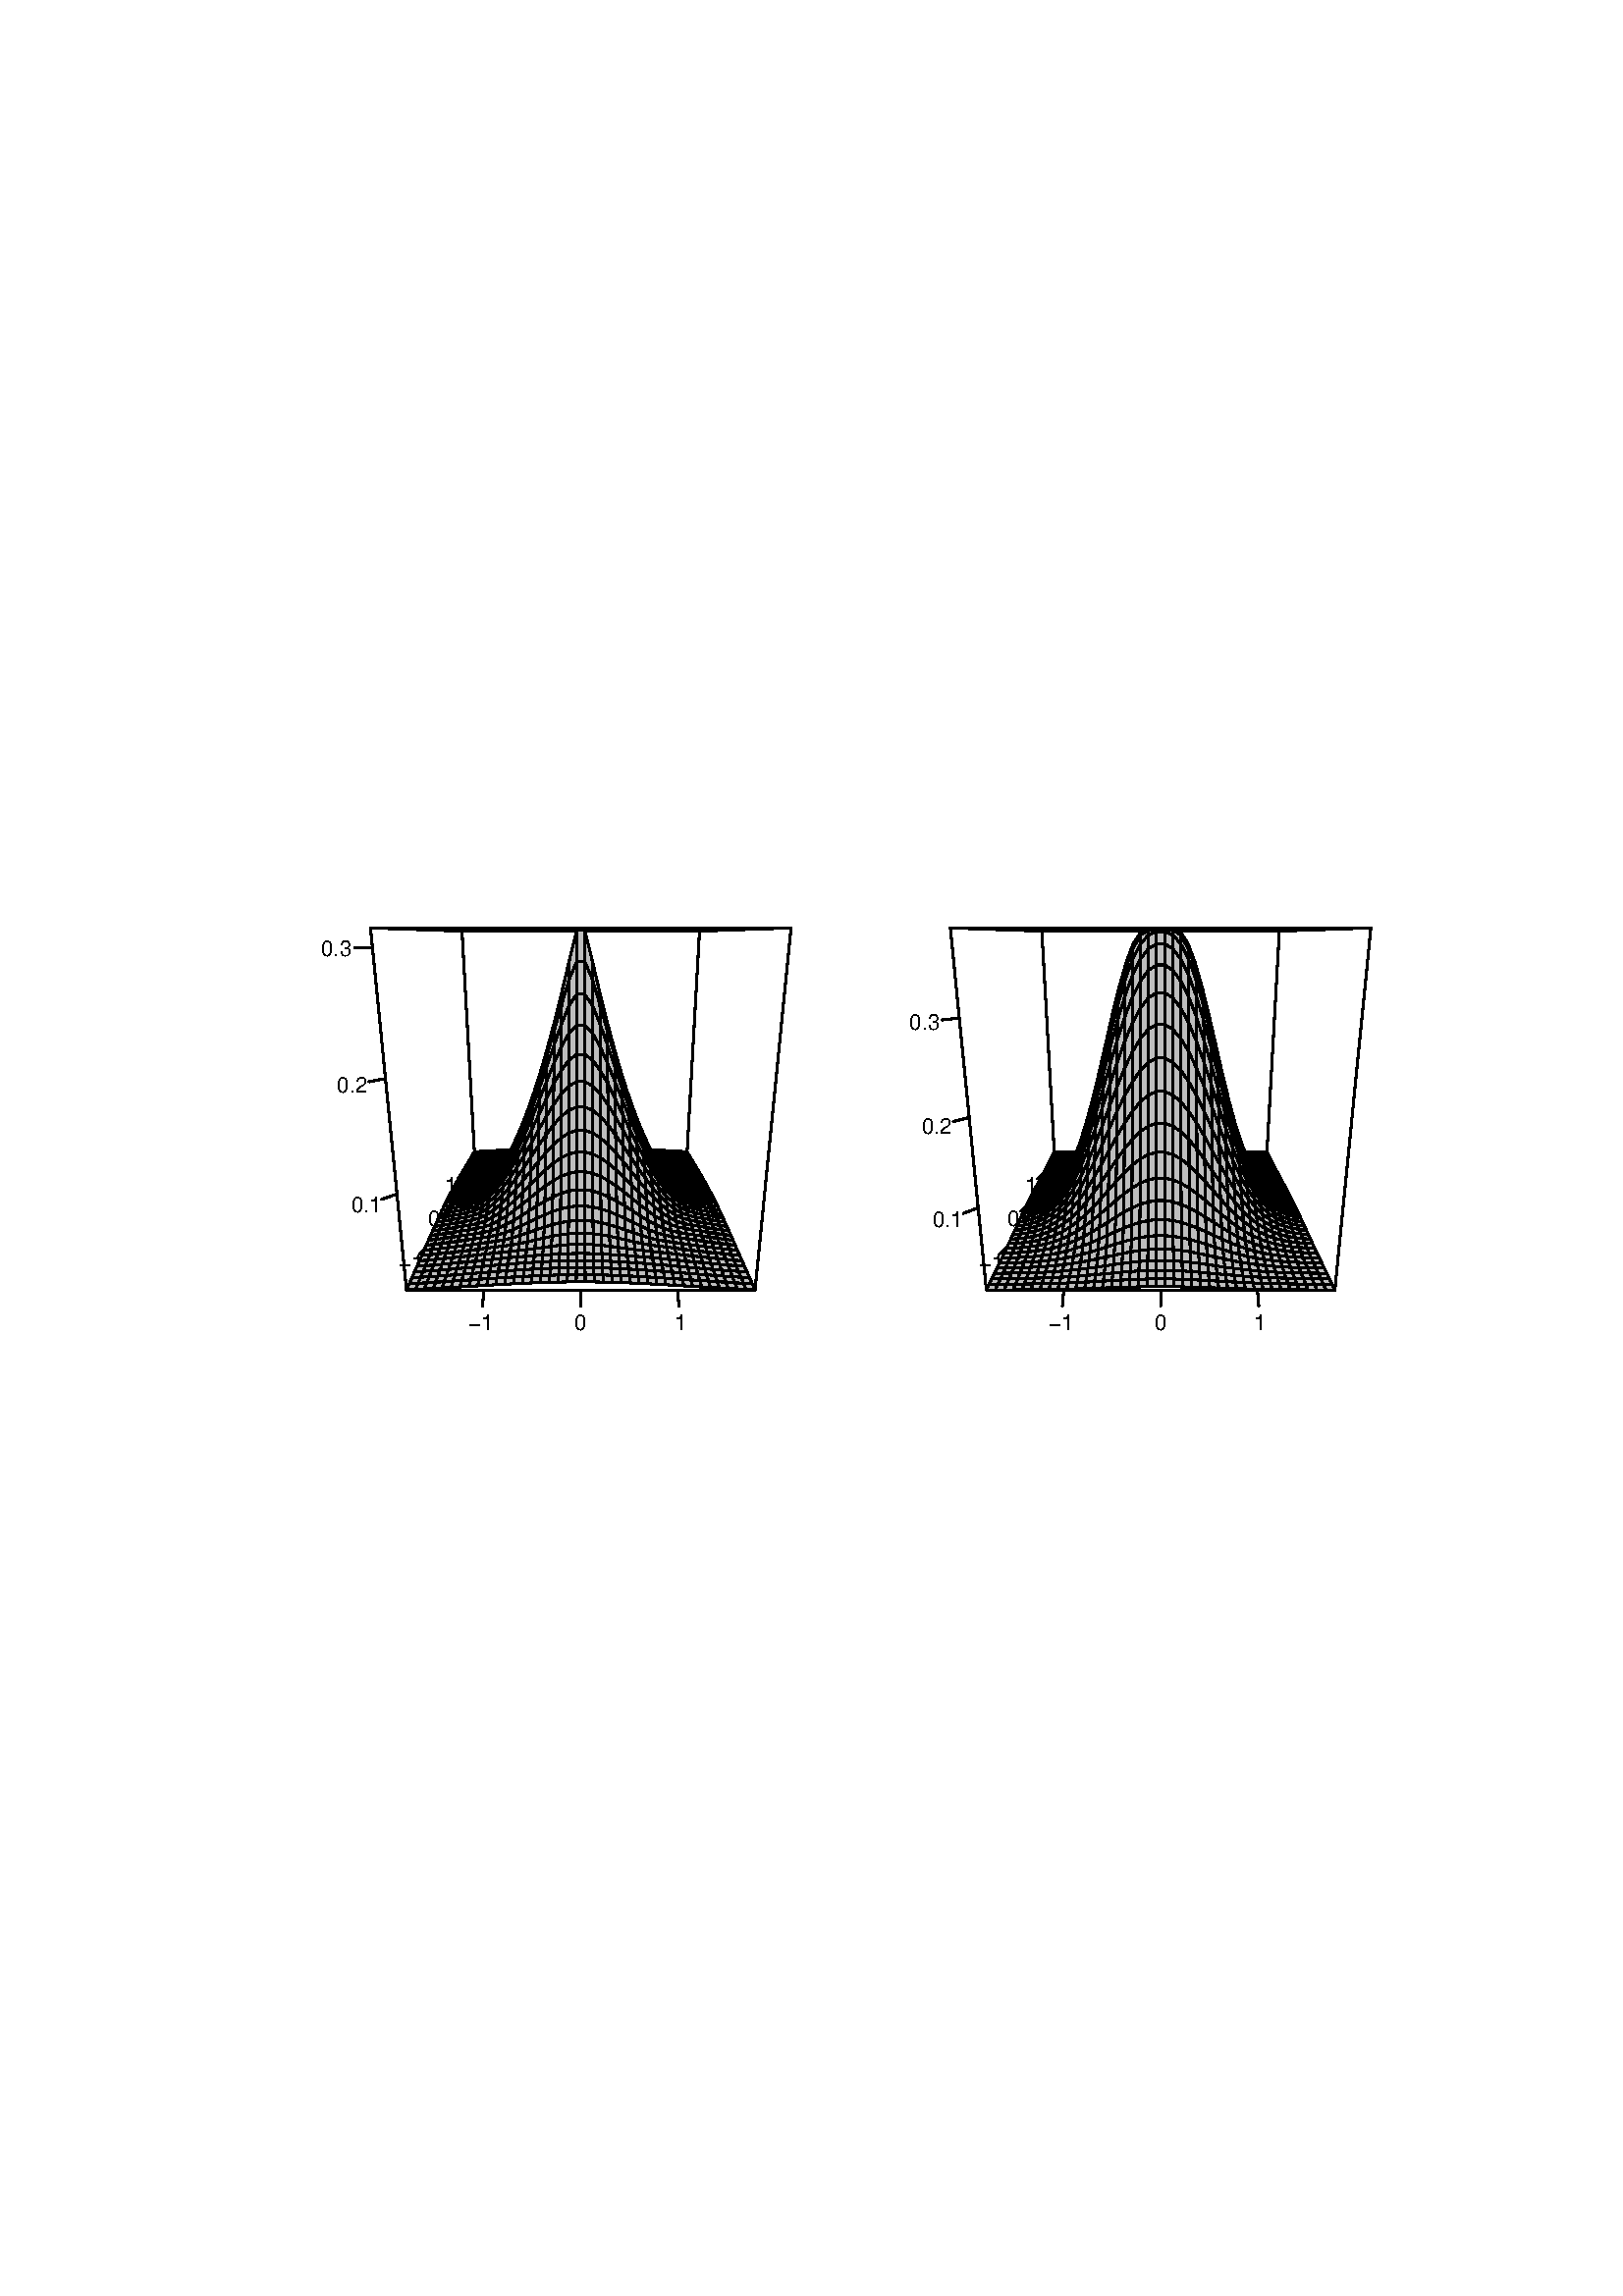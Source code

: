 %!PS-Adobe-3.0 EPSF-3.0
%%DocumentNeededResources: font Helvetica
%%+ font Helvetica-Bold
%%+ font Helvetica-Oblique
%%+ font Helvetica-BoldOblique
%%+ font Symbol
%%Pages: (atend)
%%BoundingBox: 85 308 510 534
%%EndComments
%%BeginProlog
/bp  { gs gs } def
% begin .ps.prolog
/gs  { gsave } def
/gr  { grestore } def
/ep  { showpage gr gr } def
/m   { moveto } def
/l  { rlineto } def
/np  { newpath } def
/cp  { closepath } def
/f   { fill } def
/o   { stroke } def
/c   { newpath 0 360 arc } def
/r   { 4 2 roll moveto 1 copy 3 -1 roll exch 0 exch rlineto 0 rlineto -1 mul 0 exch rlineto closepath } def
/p1  { stroke } def
/p2  { gsave bg setrgbcolor fill grestore newpath } def
/p3  { gsave bg setrgbcolor fill grestore stroke } def
/t   { 6 -2 roll moveto gsave rotate
       ps mul neg 0 2 1 roll rmoveto
       1 index stringwidth pop
       mul neg 0 rmoveto show grestore } def
/cl  { grestore gsave newpath 3 index 3 index moveto 1 index
       4 -1 roll lineto  exch 1 index lineto lineto
       closepath clip newpath } def
/rgb { setrgbcolor } def
/s   { scalefont setfont } def
% end   .ps.prolog
%%IncludeResource: font Helvetica
/Helvetica findfont
dup length dict begin
  {1 index /FID ne {def} {pop pop} ifelse} forall
  /Encoding ISOLatin1Encoding def
  currentdict
  end
/Font1 exch definefont pop
%%IncludeResource: font Helvetica-Bold
/Helvetica-Bold findfont
dup length dict begin
  {1 index /FID ne {def} {pop pop} ifelse} forall
  /Encoding ISOLatin1Encoding def
  currentdict
  end
/Font2 exch definefont pop
%%IncludeResource: font Helvetica-Oblique
/Helvetica-Oblique findfont
dup length dict begin
  {1 index /FID ne {def} {pop pop} ifelse} forall
  /Encoding ISOLatin1Encoding def
  currentdict
  end
/Font3 exch definefont pop
%%IncludeResource: font Helvetica-BoldOblique
/Helvetica-BoldOblique findfont
dup length dict begin
  {1 index /FID ne {def} {pop pop} ifelse} forall
  /Encoding ISOLatin1Encoding def
  currentdict
  end
/Font4 exch definefont pop
%%IncludeResource: font Symbol
/Symbol findfont
dup length dict begin
  {1 index /FID ne {def} {pop pop} ifelse} forall
  currentdict
  end
/Font5 exch definefont pop
%%EndProlog
%%Page: 1 1
bp
129.68 337.80 296.20 532.89 cl
0 0 0 rgb
0.75 setlinewidth
[] 0 setdash
1 setlinecap
1 setlinejoin
10.00 setmiterlimit
np
173.94 419.65 m
77.99 0 l
o
np
251.93 419.65 m
4.55 80.90 l
o
np
256.48 500.55 m
-87.08 0 l
o
np
169.40 500.55 m
4.54 -80.90 l
o
np
149.04 368.96 m
24.90 50.69 l
o
np
169.40 500.55 m
-33.55 1.18 l
o
np
135.85 501.73 m
13.19 -132.77 l
o
np
276.84 368.96 m
13.19 132.77 l
o
np
290.03 501.73 m
-33.55 -1.18 l
o
np
251.93 419.65 m
24.91 -50.69 l
o
np
149.04 368.96 m
127.80 0 l
o
np
290.03 501.73 m
-154.18 0 l
o
85.04 307.56 297.64 534.33 cl
0 0 0 rgb
0.75 setlinewidth
[] 0 setdash
1 setlinecap
1 setlinejoin
10.00 setmiterlimit
np
177.44 368.96 m
-0.51 -5.88 l
o
/ps 8 def /Font1 findfont 8 s
176.41 354.17 (-1) .5 0 0 t
np
212.94 368.96 m
0 -5.88 l
o
212.94 354.17 (0) .5 0 0 t
np
248.44 368.96 m
0.50 -5.88 l
o
249.46 354.17 (1) .5 0 0 t
np
156.98 385.12 m
-3.09 -2.95 l
o
150.82 376.37 (-1) .5 0 0 t
np
164.50 400.44 m
-2.70 -2.62 l
o
159.11 392.35 (0) .5 0 0 t
np
170.25 412.12 m
-2.41 -2.35 l
o
165.45 404.57 (1) .5 0 0 t
np
145.54 404.16 m
-5.52 -1.96 l
o
134.27 397.29 (0.1) .5 0 0 t
np
141.34 446.49 m
-5.97 -1.16 l
o
129.15 441.26 (0.2) .5 0 0 t
np
136.57 494.45 m
-6.48 -0.11 l
o
123.30 491.35 (0.3) .5 0 0 t
129.68 337.80 296.20 532.89 cl
/bg { 0.745 0.745 0.745 } def
0 0 0 rgb
0.75 setlinewidth
[] 0 setdash
1 setlinecap
1 setlinejoin
10.00 setmiterlimit
np
 201.80 420.88 m
2.02 0.10 l
0.10 0.44 l
-2.01 -0.09 l
cp p3
np
 203.82 420.98 m
2.03 0.08 l
0.07 0.43 l
-2.00 -0.07 l
cp p3
np
 205.85 421.06 m
2.02 0.06 l
0.06 0.42 l
-2.01 -0.05 l
cp p3
np
 207.87 421.12 m
2.03 0.04 l
0.03 0.42 l
-2.00 -0.04 l
cp p3
np
 209.90 421.16 m
2.03 0.02 l
0.01 0.41 l
-2.01 -0.01 l
cp p3
np
 211.93 421.18 m
2.02 0 l
-0.01 0.41 l
-2.00 0 l
cp p3
np
 213.95 421.18 m
2.03 -0.02 l
-0.03 0.42 l
-2.01 0.01 l
cp p3
np
 215.98 421.16 m
2.03 -0.04 l
-0.06 0.42 l
-2.00 0.04 l
cp p3
np
 218.01 421.12 m
2.02 -0.06 l
-0.07 0.43 l
-2.01 0.05 l
cp p3
np
 220.03 421.06 m
2.03 -0.08 l
-0.10 0.44 l
-2.00 0.07 l
cp p3
np
 222.06 420.98 m
2.02 -0.10 l
-0.12 0.45 l
-2.00 0.09 l
cp p3
np
 224.08 420.88 m
2.02 -0.11 l
-0.13 0.47 l
-2.01 0.09 l
cp p3
np
 226.10 420.77 m
2.03 -0.12 l
-0.16 0.48 l
-2.00 0.11 l
cp p3
np
 228.13 420.65 m
2.02 -0.13 l
-0.18 0.50 l
-2.00 0.11 l
cp p3
np
 230.15 420.52 m
2.02 -0.15 l
-0.20 0.52 l
-2.00 0.13 l
cp p3
np
 232.17 420.37 m
2.02 -0.14 l
-0.22 0.54 l
-2.00 0.12 l
cp p3
np
 234.19 420.23 m
2.02 -0.15 l
-0.24 0.56 l
-2.00 0.13 l
cp p3
np
 236.21 420.08 m
2.02 -0.15 l
-0.26 0.57 l
-2.00 0.14 l
cp p3
np
 238.23 419.93 m
2.01 -0.16 l
-0.28 0.60 l
-1.99 0.13 l
cp p3
np
 240.24 419.77 m
2.02 -0.14 l
-0.30 0.61 l
-2.00 0.13 l
cp p3
np
 242.26 419.63 m
2.02 -0.15 l
-0.32 0.63 l
-2.00 0.13 l
cp p3
np
 244.28 419.48 m
2.01 -0.14 l
-0.34 0.65 l
-1.99 0.12 l
cp p3
np
 246.29 419.34 m
2.02 -0.13 l
-0.36 0.66 l
-2.00 0.12 l
cp p3
np
 248.31 419.21 m
2.01 -0.13 l
-0.38 0.67 l
-1.99 0.12 l
cp p3
np
 250.32 419.08 m
2.01 -0.13 l
-0.40 0.70 l
-1.99 0.10 l
cp p3
np
 197.75 420.65 m
2.02 0.12 l
0.14 0.47 l
-2.00 -0.11 l
cp p3
np
 173.54 418.95 m
2.02 0.13 l
0.38 0.67 l
-2.00 -0.10 l
cp p3
np
 175.56 419.08 m
2.01 0.13 l
0.36 0.66 l
-1.99 -0.12 l
cp p3
np
 177.57 419.21 m
2.02 0.13 l
0.34 0.65 l
-2.00 -0.12 l
cp p3
np
 179.59 419.34 m
2.01 0.14 l
0.32 0.63 l
-1.99 -0.12 l
cp p3
np
 181.60 419.48 m
2.02 0.15 l
0.30 0.61 l
-2.00 -0.13 l
cp p3
np
 183.62 419.63 m
2.01 0.14 l
0.28 0.60 l
-1.99 -0.13 l
cp p3
np
 185.63 419.77 m
2.02 0.16 l
0.26 0.57 l
-2.00 -0.13 l
cp p3
np
 187.65 419.93 m
2.02 0.15 l
0.24 0.56 l
-2.00 -0.14 l
cp p3
np
 189.67 420.08 m
2.02 0.15 l
0.22 0.54 l
-2.00 -0.13 l
cp p3
np
 191.69 420.23 m
2.02 0.14 l
0.20 0.52 l
-2.00 -0.12 l
cp p3
np
 193.71 420.37 m
2.02 0.15 l
0.18 0.50 l
-2.00 -0.13 l
cp p3
np
 195.73 420.52 m
2.02 0.13 l
0.16 0.48 l
-2.00 -0.11 l
cp p3
np
 199.77 420.77 m
2.03 0.11 l
0.11 0.45 l
-2.00 -0.09 l
cp p3
np
 250.71 418.39 m
2.03 -0.14 l
-0.41 0.70 l
-2.01 0.13 l
cp p3
np
 199.63 420.32 m
2.05 0.13 l
0.12 0.43 l
-2.03 -0.11 l
cp p3
np
 201.68 420.45 m
2.04 0.11 l
0.10 0.42 l
-2.02 -0.10 l
cp p3
np
 203.72 420.56 m
2.05 0.10 l
0.08 0.40 l
-2.03 -0.08 l
cp p3
np
 205.77 420.66 m
2.05 0.07 l
0.05 0.39 l
-2.02 -0.06 l
cp p3
np
 207.82 420.73 m
2.05 0.04 l
0.03 0.39 l
-2.03 -0.04 l
cp p3
np
 209.87 420.77 m
2.04 0.03 l
0.02 0.38 l
-2.03 -0.02 l
cp p3
np
 211.91 420.80 m
2.05 0 l
-0.01 0.38 l
-2.02 0 l
cp p3
np
 213.96 420.80 m
2.05 -0.03 l
-0.03 0.39 l
-2.03 0.02 l
cp p3
np
 216.01 420.77 m
2.05 -0.04 l
-0.05 0.39 l
-2.03 0.04 l
cp p3
np
 218.06 420.73 m
2.05 -0.07 l
-0.08 0.40 l
-2.02 0.06 l
cp p3
np
 220.11 420.66 m
2.04 -0.10 l
-0.09 0.42 l
-2.03 0.08 l
cp p3
np
 222.15 420.56 m
2.05 -0.11 l
-0.12 0.43 l
-2.02 0.10 l
cp p3
np
 224.20 420.45 m
2.05 -0.13 l
-0.15 0.45 l
-2.02 0.11 l
cp p3
np
 226.25 420.32 m
2.04 -0.14 l
-0.16 0.47 l
-2.03 0.12 l
cp p3
np
 228.29 420.18 m
2.04 -0.15 l
-0.18 0.49 l
-2.02 0.13 l
cp p3
np
 230.33 420.03 m
2.05 -0.16 l
-0.21 0.50 l
-2.02 0.15 l
cp p3
np
 232.38 419.87 m
2.04 -0.17 l
-0.23 0.53 l
-2.02 0.14 l
cp p3
np
 234.42 419.70 m
2.04 -0.17 l
-0.25 0.55 l
-2.02 0.15 l
cp p3
np
 236.46 419.53 m
2.03 -0.18 l
-0.26 0.58 l
-2.02 0.15 l
cp p3
np
 238.49 419.35 m
2.04 -0.17 l
-0.29 0.59 l
-2.01 0.16 l
cp p3
np
 240.53 419.18 m
2.04 -0.17 l
-0.31 0.62 l
-2.02 0.14 l
cp p3
np
 242.57 419.01 m
2.03 -0.16 l
-0.32 0.63 l
-2.02 0.15 l
cp p3
np
 244.60 418.85 m
2.04 -0.16 l
-0.35 0.65 l
-2.01 0.14 l
cp p3
np
 246.64 418.69 m
2.03 -0.15 l
-0.36 0.67 l
-2.02 0.13 l
cp p3
np
 248.67 418.54 m
2.04 -0.15 l
-0.39 0.69 l
-2.01 0.13 l
cp p3
np
 191.46 419.70 m
2.04 0.17 l
0.21 0.50 l
-2.02 -0.14 l
cp p3
np
 193.50 419.87 m
2.04 0.16 l
0.19 0.49 l
-2.02 -0.15 l
cp p3
np
 195.54 420.03 m
2.05 0.15 l
0.16 0.47 l
-2.02 -0.13 l
cp p3
np
 197.59 420.18 m
2.04 0.14 l
0.14 0.45 l
-2.02 -0.12 l
cp p3
np
 173.13 418.25 m
2.04 0.14 l
0.39 0.69 l
-2.02 -0.13 l
cp p3
np
 175.17 418.39 m
2.03 0.15 l
0.37 0.67 l
-2.01 -0.13 l
cp p3
np
 177.20 418.54 m
2.04 0.15 l
0.35 0.65 l
-2.02 -0.13 l
cp p3
np
 179.24 418.69 m
2.03 0.16 l
0.33 0.63 l
-2.01 -0.14 l
cp p3
np
 181.27 418.85 m
2.04 0.16 l
0.31 0.62 l
-2.02 -0.15 l
cp p3
np
 183.31 419.01 m
2.04 0.17 l
0.28 0.59 l
-2.01 -0.14 l
cp p3
np
 185.35 419.18 m
2.03 0.17 l
0.27 0.58 l
-2.02 -0.16 l
cp p3
np
 187.38 419.35 m
2.04 0.18 l
0.25 0.55 l
-2.02 -0.15 l
cp p3
np
 189.42 419.53 m
2.04 0.17 l
0.23 0.53 l
-2.02 -0.15 l
cp p3
np
 244.94 418.21 m
2.06 -0.18 l
-0.36 0.66 l
-2.04 0.16 l
cp p3
np
 247.00 418.03 m
2.05 -0.17 l
-0.38 0.68 l
-2.03 0.15 l
cp p3
np
 249.05 417.86 m
2.06 -0.16 l
-0.40 0.69 l
-2.04 0.15 l
cp p3
np
 251.11 417.70 m
2.05 -0.15 l
-0.42 0.70 l
-2.03 0.14 l
cp p3
np
 197.42 419.73 m
2.07 0.16 l
0.14 0.43 l
-2.04 -0.14 l
cp p3
np
 199.49 419.89 m
2.06 0.15 l
0.13 0.41 l
-2.05 -0.13 l
cp p3
np
 201.55 420.04 m
2.07 0.13 l
0.10 0.39 l
-2.04 -0.11 l
cp p3
np
 203.62 420.17 m
2.07 0.10 l
0.08 0.39 l
-2.05 -0.10 l
cp p3
np
 205.69 420.27 m
2.07 0.08 l
0.06 0.38 l
-2.05 -0.07 l
cp p3
np
 207.76 420.35 m
2.07 0.06 l
0.04 0.36 l
-2.05 -0.04 l
cp p3
np
 209.83 420.41 m
2.07 0.03 l
0.01 0.36 l
-2.04 -0.03 l
cp p3
np
 211.90 420.44 m
2.07 0 l
-0.01 0.36 l
-2.05 0 l
cp p3
np
 213.97 420.44 m
2.08 -0.03 l
-0.04 0.36 l
-2.05 0.03 l
cp p3
np
 216.05 420.41 m
2.07 -0.06 l
-0.06 0.38 l
-2.05 0.04 l
cp p3
np
 218.12 420.35 m
2.07 -0.08 l
-0.08 0.39 l
-2.05 0.07 l
cp p3
np
 220.19 420.27 m
2.07 -0.10 l
-0.11 0.39 l
-2.04 0.10 l
cp p3
np
 222.26 420.17 m
2.06 -0.13 l
-0.12 0.41 l
-2.05 0.11 l
cp p3
np
 224.32 420.04 m
2.07 -0.15 l
-0.14 0.43 l
-2.05 0.13 l
cp p3
np
 226.39 419.89 m
2.07 -0.16 l
-0.17 0.45 l
-2.04 0.14 l
cp p3
np
 228.46 419.73 m
2.06 -0.18 l
-0.19 0.48 l
-2.04 0.15 l
cp p3
np
 230.52 419.55 m
2.07 -0.18 l
-0.21 0.50 l
-2.05 0.16 l
cp p3
np
 232.59 419.37 m
2.06 -0.19 l
-0.23 0.52 l
-2.04 0.17 l
cp p3
np
 234.65 419.18 m
2.06 -0.20 l
-0.25 0.55 l
-2.04 0.17 l
cp p3
np
 236.71 418.98 m
2.06 -0.20 l
-0.28 0.57 l
-2.03 0.18 l
cp p3
np
 238.77 418.78 m
2.06 -0.19 l
-0.30 0.59 l
-2.04 0.17 l
cp p3
np
 240.83 418.59 m
2.05 -0.19 l
-0.31 0.61 l
-2.04 0.17 l
cp p3
np
 242.88 418.40 m
2.06 -0.19 l
-0.34 0.64 l
-2.03 0.16 l
cp p3
np
 189.17 418.98 m
2.06 0.20 l
0.23 0.52 l
-2.04 -0.17 l
cp p3
np
 191.23 419.18 m
2.06 0.19 l
0.21 0.50 l
-2.04 -0.17 l
cp p3
np
 193.29 419.37 m
2.07 0.18 l
0.18 0.48 l
-2.04 -0.16 l
cp p3
np
 195.36 419.55 m
2.06 0.18 l
0.17 0.45 l
-2.05 -0.15 l
cp p3
np
 178.88 418.03 m
2.06 0.18 l
0.33 0.64 l
-2.03 -0.16 l
cp p3
np
 172.72 417.55 m
2.05 0.15 l
0.40 0.69 l
-2.04 -0.14 l
cp p3
np
 174.77 417.70 m
2.06 0.16 l
0.37 0.68 l
-2.03 -0.15 l
cp p3
np
 176.83 417.86 m
2.05 0.17 l
0.36 0.66 l
-2.04 -0.15 l
cp p3
np
 187.11 418.78 m
2.06 0.20 l
0.25 0.55 l
-2.04 -0.18 l
cp p3
np
 180.94 418.21 m
2.05 0.19 l
0.32 0.61 l
-2.04 -0.16 l
cp p3
np
 182.99 418.40 m
2.06 0.19 l
0.30 0.59 l
-2.04 -0.17 l
cp p3
np
 185.05 418.59 m
2.06 0.19 l
0.27 0.57 l
-2.03 -0.17 l
cp p3
np
 251.51 417.00 m
2.08 -0.17 l
-0.43 0.72 l
-2.05 0.15 l
cp p3
np
 243.21 417.78 m
2.07 -0.21 l
-0.34 0.64 l
-2.06 0.19 l
cp p3
np
 245.28 417.57 m
2.08 -0.20 l
-0.36 0.66 l
-2.06 0.18 l
cp p3
np
 247.36 417.37 m
2.08 -0.19 l
-0.39 0.68 l
-2.05 0.17 l
cp p3
np
 249.44 417.18 m
2.07 -0.18 l
-0.40 0.70 l
-2.06 0.16 l
cp p3
np
 193.08 418.88 m
2.08 0.21 l
0.20 0.46 l
-2.07 -0.18 l
cp p3
np
 195.16 419.09 m
2.09 0.20 l
0.17 0.44 l
-2.06 -0.18 l
cp p3
np
 197.25 419.29 m
2.09 0.19 l
0.15 0.41 l
-2.07 -0.16 l
cp p3
np
 199.34 419.48 m
2.09 0.16 l
0.12 0.40 l
-2.06 -0.15 l
cp p3
np
 201.43 419.64 m
2.09 0.12 l
0.10 0.41 l
-2.07 -0.13 l
cp p3
np
 203.52 419.76 m
2.09 0.15 l
0.08 0.36 l
-2.07 -0.10 l
cp p3
np
 205.61 419.91 m
2.09 0.14 l
0.06 0.30 l
-2.07 -0.08 l
cp p3
np
 207.70 420.05 m
2.10 0.10 l
0.03 0.26 l
-2.07 -0.06 l
cp p3
np
 209.80 420.15 m
2.09 0.06 l
0.01 0.23 l
-2.07 -0.03 l
cp p3
np
 211.89 420.21 m
2.10 0 l
-0.02 0.23 l
-2.07 0 l
cp p3
np
 213.99 420.21 m
2.09 -0.06 l
-0.03 0.26 l
-2.08 0.03 l
cp p3
np
 216.08 420.15 m
2.09 -0.10 l
-0.05 0.30 l
-2.07 0.06 l
cp p3
np
 218.17 420.05 m
2.10 -0.14 l
-0.08 0.36 l
-2.07 0.08 l
cp p3
np
 220.27 419.91 m
2.09 -0.15 l
-0.10 0.41 l
-2.07 0.10 l
cp p3
np
 222.36 419.76 m
2.09 -0.12 l
-0.13 0.40 l
-2.06 0.13 l
cp p3
np
 224.45 419.64 m
2.09 -0.16 l
-0.15 0.41 l
-2.07 0.15 l
cp p3
np
 226.54 419.48 m
2.09 -0.19 l
-0.17 0.44 l
-2.07 0.16 l
cp p3
np
 228.63 419.29 m
2.08 -0.20 l
-0.19 0.46 l
-2.06 0.18 l
cp p3
np
 230.71 419.09 m
2.09 -0.21 l
-0.21 0.49 l
-2.07 0.18 l
cp p3
np
 232.80 418.88 m
2.08 -0.22 l
-0.23 0.52 l
-2.06 0.19 l
cp p3
np
 234.88 418.66 m
2.09 -0.22 l
-0.26 0.54 l
-2.06 0.20 l
cp p3
np
 236.97 418.44 m
2.08 -0.23 l
-0.28 0.57 l
-2.06 0.20 l
cp p3
np
 239.05 418.21 m
2.08 -0.22 l
-0.30 0.60 l
-2.06 0.19 l
cp p3
np
 241.13 417.99 m
2.08 -0.21 l
-0.33 0.62 l
-2.05 0.19 l
cp p3
np
 186.83 418.21 m
2.08 0.23 l
0.26 0.54 l
-2.06 -0.20 l
cp p3
np
 188.91 418.44 m
2.08 0.22 l
0.24 0.52 l
-2.06 -0.20 l
cp p3
np
 190.99 418.66 m
2.09 0.22 l
0.21 0.49 l
-2.06 -0.19 l
cp p3
np
 174.37 417.00 m
2.07 0.18 l
0.39 0.68 l
-2.06 -0.16 l
cp p3
np
 176.44 417.18 m
2.08 0.19 l
0.36 0.66 l
-2.05 -0.17 l
cp p3
np
 178.52 417.37 m
2.07 0.20 l
0.35 0.64 l
-2.06 -0.18 l
cp p3
np
 172.29 416.83 m
2.08 0.17 l
0.40 0.70 l
-2.05 -0.15 l
cp p3
np
 182.67 417.78 m
2.08 0.21 l
0.30 0.60 l
-2.06 -0.19 l
cp p3
np
 184.75 417.99 m
2.08 0.22 l
0.28 0.57 l
-2.06 -0.19 l
cp p3
np
 180.59 417.57 m
2.08 0.21 l
0.32 0.62 l
-2.05 -0.19 l
cp p3
np
 251.93 416.28 m
2.09 -0.19 l
-0.43 0.74 l
-2.08 0.17 l
cp p3
np
 247.73 416.70 m
2.10 -0.22 l
-0.39 0.70 l
-2.08 0.19 l
cp p3
np
 249.83 416.48 m
2.10 -0.20 l
-0.42 0.72 l
-2.07 0.18 l
cp p3
np
 241.43 417.40 m
2.10 -0.24 l
-0.32 0.62 l
-2.08 0.21 l
cp p3
np
 243.53 417.16 m
2.10 -0.24 l
-0.35 0.65 l
-2.07 0.21 l
cp p3
np
 245.63 416.92 m
2.10 -0.22 l
-0.37 0.67 l
-2.08 0.20 l
cp p3
np
 190.75 418.15 m
2.11 0.25 l
0.22 0.48 l
-2.09 -0.22 l
cp p3
np
 192.86 418.40 m
2.10 0.23 l
0.20 0.46 l
-2.08 -0.21 l
cp p3
np
 194.96 418.63 m
2.11 0.23 l
0.18 0.43 l
-2.09 -0.20 l
cp p3
np
 197.07 418.86 m
2.11 0.21 l
0.16 0.41 l
-2.09 -0.19 l
cp p3
np
 199.18 419.07 m
2.12 0.30 l
0.13 0.27 l
-2.09 -0.16 l
cp p3
np
 201.30 419.37 m
2.11 0.32 l
0.11 0.07 l
-2.09 -0.12 l
cp p3
np
 203.41 419.69 m
2.11 0.30 l
0.09 -0.08 l
-2.09 -0.15 l
cp p3
np
 205.52 419.99 m
2.12 0.26 l
0.06 -0.20 l
-2.09 -0.14 l
cp p3
np
 207.64 420.25 m
2.12 0.19 l
0.04 -0.29 l
-2.10 -0.10 l
cp p3
np
 209.76 420.44 m
2.12 0.09 l
0.01 -0.32 l
-2.09 -0.06 l
cp p3
np
 211.88 420.53 m
2.12 0 l
-0.01 -0.32 l
-2.10 0 l
cp p3
np
 214.00 420.53 m
2.12 -0.09 l
-0.04 -0.29 l
-2.09 0.06 l
cp p3
np
 216.12 420.44 m
2.12 -0.19 l
-0.07 -0.20 l
-2.09 0.10 l
cp p3
np
 218.24 420.25 m
2.11 -0.26 l
-0.08 -0.08 l
-2.10 0.14 l
cp p3
np
 220.35 419.99 m
2.12 -0.30 l
-0.11 0.07 l
-2.09 0.15 l
cp p3
np
 222.47 419.69 m
2.11 -0.32 l
-0.13 0.27 l
-2.09 0.12 l
cp p3
np
 224.58 419.37 m
2.11 -0.30 l
-0.15 0.41 l
-2.09 0.16 l
cp p3
np
 226.69 419.07 m
2.11 -0.21 l
-0.17 0.43 l
-2.09 0.19 l
cp p3
np
 228.80 418.86 m
2.11 -0.23 l
-0.20 0.46 l
-2.08 0.20 l
cp p3
np
 230.91 418.63 m
2.11 -0.23 l
-0.22 0.48 l
-2.09 0.21 l
cp p3
np
 233.02 418.40 m
2.11 -0.25 l
-0.25 0.51 l
-2.08 0.22 l
cp p3
np
 235.13 418.15 m
2.10 -0.25 l
-0.26 0.54 l
-2.09 0.22 l
cp p3
np
 237.23 417.90 m
2.10 -0.25 l
-0.28 0.56 l
-2.08 0.23 l
cp p3
np
 239.33 417.65 m
2.10 -0.25 l
-0.30 0.59 l
-2.08 0.22 l
cp p3
np
 182.34 417.16 m
2.10 0.24 l
0.31 0.59 l
-2.08 -0.21 l
cp p3
np
 184.44 417.40 m
2.10 0.25 l
0.29 0.56 l
-2.08 -0.22 l
cp p3
np
 186.54 417.65 m
2.11 0.25 l
0.26 0.54 l
-2.08 -0.23 l
cp p3
np
 188.65 417.90 m
2.10 0.25 l
0.24 0.51 l
-2.08 -0.22 l
cp p3
np
 171.86 416.09 m
2.09 0.19 l
0.42 0.72 l
-2.08 -0.17 l
cp p3
np
 173.95 416.28 m
2.10 0.20 l
0.39 0.70 l
-2.07 -0.18 l
cp p3
np
 176.05 416.48 m
2.10 0.22 l
0.37 0.67 l
-2.08 -0.19 l
cp p3
np
 178.15 416.70 m
2.09 0.22 l
0.35 0.65 l
-2.07 -0.20 l
cp p3
np
 180.24 416.92 m
2.10 0.24 l
0.33 0.62 l
-2.08 -0.21 l
cp p3
np
 248.11 416.02 m
2.12 -0.24 l
-0.40 0.70 l
-2.10 0.22 l
cp p3
np
 250.23 415.78 m
2.12 -0.22 l
-0.42 0.72 l
-2.10 0.20 l
cp p3
np
 252.35 415.56 m
2.12 -0.21 l
-0.45 0.74 l
-2.09 0.19 l
cp p3
np
 245.99 416.27 m
2.12 -0.25 l
-0.38 0.68 l
-2.10 0.22 l
cp p3
np
 237.50 417.36 m
2.13 -0.28 l
-0.30 0.57 l
-2.10 0.25 l
cp p3
np
 239.63 417.08 m
2.12 -0.28 l
-0.32 0.60 l
-2.10 0.25 l
cp p3
np
 241.75 416.80 m
2.12 -0.27 l
-0.34 0.63 l
-2.10 0.24 l
cp p3
np
 243.87 416.53 m
2.12 -0.26 l
-0.36 0.65 l
-2.10 0.24 l
cp p3
np
 188.38 417.36 m
2.12 0.28 l
0.25 0.51 l
-2.10 -0.25 l
cp p3
np
 190.50 417.64 m
2.13 0.28 l
0.23 0.48 l
-2.11 -0.25 l
cp p3
np
 192.63 417.92 m
2.13 0.26 l
0.20 0.45 l
-2.10 -0.23 l
cp p3
np
 194.76 418.18 m
2.13 0.40 l
0.18 0.28 l
-2.11 -0.23 l
cp p3
np
 196.89 418.58 m
2.13 0.49 l
0.16 0 l
-2.11 -0.21 l
cp p3
np
 199.02 419.07 m
2.13 0.53 l
0.15 -0.23 l
-2.12 -0.30 l
cp p3
np
 201.15 419.60 m
2.14 0.52 l
0.12 -0.43 l
-2.11 -0.32 l
cp p3
np
 203.29 420.12 m
2.14 0.48 l
0.09 -0.61 l
-2.11 -0.30 l
cp p3
np
 205.43 420.60 m
2.14 0.39 l
0.07 -0.74 l
-2.12 -0.26 l
cp p3
np
 207.57 420.99 m
2.15 0.29 l
0.04 -0.84 l
-2.12 -0.19 l
cp p3
np
 209.72 421.28 m
2.14 0.14 l
0.02 -0.89 l
-2.12 -0.09 l
cp p3
np
 211.86 421.42 m
2.15 0 l
-0.01 -0.89 l
-2.12 0 l
cp p3
np
 214.01 421.42 m
2.15 -0.14 l
-0.04 -0.84 l
-2.12 0.09 l
cp p3
np
 216.16 421.28 m
2.15 -0.29 l
-0.07 -0.74 l
-2.12 0.19 l
cp p3
np
 218.31 420.99 m
2.14 -0.39 l
-0.10 -0.61 l
-2.11 0.26 l
cp p3
np
 220.45 420.60 m
2.14 -0.48 l
-0.12 -0.43 l
-2.12 0.30 l
cp p3
np
 222.59 420.12 m
2.13 -0.52 l
-0.14 -0.23 l
-2.11 0.32 l
cp p3
np
 224.72 419.60 m
2.14 -0.53 l
-0.17 0 l
-2.11 0.30 l
cp p3
np
 226.86 419.07 m
2.13 -0.49 l
-0.19 0.28 l
-2.11 0.21 l
cp p3
np
 228.99 418.58 m
2.13 -0.40 l
-0.21 0.45 l
-2.11 0.23 l
cp p3
np
 231.12 418.18 m
2.13 -0.26 l
-0.23 0.48 l
-2.11 0.23 l
cp p3
np
 233.25 417.92 m
2.12 -0.28 l
-0.24 0.51 l
-2.11 0.25 l
cp p3
np
 235.37 417.64 m
2.13 -0.28 l
-0.27 0.54 l
-2.10 0.25 l
cp p3
np
 179.88 416.27 m
2.13 0.26 l
0.33 0.63 l
-2.10 -0.24 l
cp p3
np
 182.01 416.53 m
2.12 0.27 l
0.31 0.60 l
-2.10 -0.24 l
cp p3
np
 184.13 416.80 m
2.12 0.28 l
0.29 0.57 l
-2.10 -0.25 l
cp p3
np
 186.25 417.08 m
2.13 0.28 l
0.27 0.54 l
-2.11 -0.25 l
cp p3
np
 177.76 416.02 m
2.12 0.25 l
0.36 0.65 l
-2.09 -0.22 l
cp p3
np
 171.41 415.35 m
2.12 0.21 l
0.42 0.72 l
-2.09 -0.19 l
cp p3
np
 173.53 415.56 m
2.12 0.22 l
0.40 0.70 l
-2.10 -0.20 l
cp p3
np
 175.65 415.78 m
2.11 0.24 l
0.39 0.68 l
-2.10 -0.22 l
cp p3
np
 244.22 415.89 m
2.14 -0.29 l
-0.37 0.67 l
-2.12 0.26 l
cp p3
np
 246.36 415.60 m
2.14 -0.27 l
-0.39 0.69 l
-2.12 0.25 l
cp p3
np
 248.50 415.33 m
2.14 -0.27 l
-0.41 0.72 l
-2.12 0.24 l
cp p3
np
 250.64 415.06 m
2.14 -0.24 l
-0.43 0.74 l
-2.12 0.22 l
cp p3
np
 252.78 414.82 m
2.14 -0.23 l
-0.45 0.76 l
-2.12 0.21 l
cp p3
np
 235.63 417.13 m
2.15 -0.31 l
-0.28 0.54 l
-2.13 0.28 l
cp p3
np
 237.78 416.82 m
2.15 -0.32 l
-0.30 0.58 l
-2.13 0.28 l
cp p3
np
 239.93 416.50 m
2.14 -0.31 l
-0.32 0.61 l
-2.12 0.28 l
cp p3
np
 242.07 416.19 m
2.15 -0.30 l
-0.35 0.64 l
-2.12 0.27 l
cp p3
np
 183.80 416.19 m
2.15 0.31 l
0.30 0.58 l
-2.12 -0.28 l
cp p3
np
 185.95 416.50 m
2.15 0.32 l
0.28 0.54 l
-2.13 -0.28 l
cp p3
np
 188.10 416.82 m
2.15 0.31 l
0.25 0.51 l
-2.12 -0.28 l
cp p3
np
 190.25 417.13 m
2.15 0.36 l
0.23 0.43 l
-2.13 -0.28 l
cp p3
np
 192.40 417.49 m
2.15 0.56 l
0.21 0.13 l
-2.13 -0.26 l
cp p3
np
 194.55 418.05 m
2.14 0.69 l
0.20 -0.16 l
-2.13 -0.40 l
cp p3
np
 196.69 418.74 m
2.15 0.76 l
0.18 -0.43 l
-2.13 -0.49 l
cp p3
np
 198.84 419.50 m
2.16 0.79 l
0.15 -0.69 l
-2.13 -0.53 l
cp p3
np
 201.00 420.29 m
2.16 0.76 l
0.13 -0.93 l
-2.14 -0.52 l
cp p3
np
 203.16 421.05 m
2.16 0.68 l
0.11 -1.13 l
-2.14 -0.48 l
cp p3
np
 205.32 421.73 m
2.18 0.56 l
0.07 -1.30 l
-2.14 -0.39 l
cp p3
np
 207.50 422.29 m
2.17 0.40 l
0.05 -1.41 l
-2.15 -0.29 l
cp p3
np
 209.67 422.69 m
2.18 0.21 l
0.01 -1.48 l
-2.14 -0.14 l
cp p3
np
 211.85 422.90 m
2.18 0 l
-0.02 -1.48 l
-2.15 0 l
cp p3
np
 214.03 422.90 m
2.18 -0.21 l
-0.05 -1.41 l
-2.15 0.14 l
cp p3
np
 216.21 422.69 m
2.17 -0.40 l
-0.07 -1.30 l
-2.15 0.29 l
cp p3
np
 218.38 422.29 m
2.17 -0.56 l
-0.10 -1.13 l
-2.14 0.39 l
cp p3
np
 220.55 421.73 m
2.17 -0.68 l
-0.13 -0.93 l
-2.14 0.48 l
cp p3
np
 222.72 421.05 m
2.16 -0.76 l
-0.16 -0.69 l
-2.13 0.52 l
cp p3
np
 224.88 420.29 m
2.15 -0.79 l
-0.17 -0.43 l
-2.14 0.53 l
cp p3
np
 227.03 419.50 m
2.15 -0.76 l
-0.19 -0.16 l
-2.13 0.49 l
cp p3
np
 229.18 418.74 m
2.15 -0.69 l
-0.21 0.13 l
-2.13 0.40 l
cp p3
np
 231.33 418.05 m
2.15 -0.56 l
-0.23 0.43 l
-2.13 0.26 l
cp p3
np
 233.48 417.49 m
2.15 -0.36 l
-0.26 0.51 l
-2.12 0.28 l
cp p3
np
 177.38 415.33 m
2.14 0.27 l
0.36 0.67 l
-2.12 -0.25 l
cp p3
np
 179.52 415.60 m
2.14 0.29 l
0.35 0.64 l
-2.13 -0.26 l
cp p3
np
 181.66 415.89 m
2.14 0.30 l
0.33 0.61 l
-2.12 -0.27 l
cp p3
np
 173.09 414.82 m
2.14 0.24 l
0.42 0.72 l
-2.12 -0.22 l
cp p3
np
 175.23 415.06 m
2.15 0.27 l
0.38 0.69 l
-2.11 -0.24 l
cp p3
np
 170.95 414.59 m
2.14 0.23 l
0.44 0.74 l
-2.12 -0.21 l
cp p3
np
 244.57 415.25 m
2.17 -0.32 l
-0.38 0.67 l
-2.14 0.29 l
cp p3
np
 240.23 415.92 m
2.17 -0.34 l
-0.33 0.61 l
-2.14 0.31 l
cp p3
np
 242.40 415.58 m
2.17 -0.33 l
-0.35 0.64 l
-2.15 0.30 l
cp p3
np
 253.23 414.06 m
2.16 -0.25 l
-0.47 0.78 l
-2.14 0.23 l
cp p3
np
 246.74 414.93 m
2.16 -0.31 l
-0.40 0.71 l
-2.14 0.27 l
cp p3
np
 248.90 414.62 m
2.16 -0.29 l
-0.42 0.73 l
-2.14 0.27 l
cp p3
np
 251.06 414.33 m
2.17 -0.27 l
-0.45 0.76 l
-2.14 0.24 l
cp p3
np
 233.73 417.40 m
2.16 -0.69 l
-0.26 0.42 l
-2.15 0.36 l
cp p3
np
 235.89 416.71 m
2.17 -0.44 l
-0.28 0.55 l
-2.15 0.31 l
cp p3
np
 238.06 416.27 m
2.17 -0.35 l
-0.30 0.58 l
-2.15 0.32 l
cp p3
np
 181.31 415.25 m
2.16 0.33 l
0.33 0.61 l
-2.14 -0.30 l
cp p3
np
 183.47 415.58 m
2.17 0.34 l
0.31 0.58 l
-2.15 -0.31 l
cp p3
np
 185.64 415.92 m
2.17 0.35 l
0.29 0.55 l
-2.15 -0.32 l
cp p3
np
 187.81 416.27 m
2.17 0.44 l
0.27 0.42 l
-2.15 -0.31 l
cp p3
np
 189.98 416.71 m
2.17 0.69 l
0.25 0.09 l
-2.15 -0.36 l
cp p3
np
 192.15 417.40 m
2.16 0.88 l
0.24 -0.23 l
-2.15 -0.56 l
cp p3
np
 194.31 418.28 m
2.17 1.00 l
0.21 -0.54 l
-2.14 -0.69 l
cp p3
np
 196.48 419.28 m
2.17 1.08 l
0.19 -0.86 l
-2.15 -0.76 l
cp p3
np
 198.65 420.36 m
2.18 1.09 l
0.17 -1.16 l
-2.16 -0.79 l
cp p3
np
 200.83 421.45 m
2.19 1.04 l
0.14 -1.44 l
-2.16 -0.76 l
cp p3
np
 203.02 422.49 m
2.19 0.93 l
0.11 -1.69 l
-2.16 -0.68 l
cp p3
np
 205.21 423.42 m
2.20 0.75 l
0.09 -1.88 l
-2.18 -0.56 l
cp p3
np
 207.41 424.17 m
2.21 0.54 l
0.05 -2.02 l
-2.17 -0.40 l
cp p3
np
 209.62 424.71 m
2.21 0.27 l
0.02 -2.08 l
-2.18 -0.21 l
cp p3
np
 211.83 424.98 m
2.21 0 l
-0.01 -2.08 l
-2.18 0 l
cp p3
np
 214.04 424.98 m
2.22 -0.27 l
-0.05 -2.02 l
-2.18 0.21 l
cp p3
np
 216.26 424.71 m
2.20 -0.54 l
-0.08 -1.88 l
-2.17 0.40 l
cp p3
np
 218.46 424.17 m
2.20 -0.75 l
-0.11 -1.69 l
-2.17 0.56 l
cp p3
np
 220.66 423.42 m
2.20 -0.93 l
-0.14 -1.44 l
-2.17 0.68 l
cp p3
np
 222.86 422.49 m
2.18 -1.04 l
-0.16 -1.16 l
-2.16 0.76 l
cp p3
np
 225.04 421.45 m
2.18 -1.09 l
-0.19 -0.86 l
-2.15 0.79 l
cp p3
np
 227.22 420.36 m
2.18 -1.08 l
-0.22 -0.54 l
-2.15 0.76 l
cp p3
np
 229.40 419.28 m
2.16 -1.00 l
-0.23 -0.23 l
-2.15 0.69 l
cp p3
np
 231.56 418.28 m
2.17 -0.88 l
-0.25 0.09 l
-2.15 0.56 l
cp p3
np
 172.65 414.06 m
2.16 0.27 l
0.42 0.73 l
-2.14 -0.24 l
cp p3
np
 174.81 414.33 m
2.17 0.29 l
0.40 0.71 l
-2.15 -0.27 l
cp p3
np
 176.98 414.62 m
2.16 0.31 l
0.38 0.67 l
-2.14 -0.27 l
cp p3
np
 179.14 414.93 m
2.17 0.32 l
0.35 0.64 l
-2.14 -0.29 l
cp p3
np
 170.49 413.81 m
2.16 0.25 l
0.44 0.76 l
-2.14 -0.23 l
cp p3
np
 240.55 415.32 m
2.19 -0.37 l
-0.34 0.63 l
-2.17 0.34 l
cp p3
np
 242.74 414.95 m
2.19 -0.37 l
-0.36 0.67 l
-2.17 0.33 l
cp p3
np
 244.93 414.58 m
2.19 -0.35 l
-0.38 0.70 l
-2.17 0.32 l
cp p3
np
 238.36 415.80 m
2.19 -0.48 l
-0.32 0.60 l
-2.17 0.35 l
cp p3
np
 249.31 413.90 m
2.18 -0.32 l
-0.43 0.75 l
-2.16 0.29 l
cp p3
np
 251.49 413.58 m
2.19 -0.29 l
-0.45 0.77 l
-2.17 0.27 l
cp p3
np
 253.68 413.29 m
2.18 -0.27 l
-0.47 0.79 l
-2.16 0.25 l
cp p3
np
 247.12 414.23 m
2.19 -0.33 l
-0.41 0.72 l
-2.16 0.31 l
cp p3
np
 229.62 420.20 m
2.19 -1.36 l
-0.25 -0.56 l
-2.16 1.00 l
cp p3
np
 231.81 418.84 m
2.18 -1.22 l
-0.26 -0.22 l
-2.17 0.88 l
cp p3
np
 233.99 417.62 m
2.18 -1.03 l
-0.28 0.12 l
-2.16 0.69 l
cp p3
np
 236.17 416.59 m
2.19 -0.79 l
-0.30 0.47 l
-2.17 0.44 l
cp p3
np
 178.76 414.23 m
2.19 0.35 l
0.36 0.67 l
-2.17 -0.32 l
cp p3
np
 180.95 414.58 m
2.19 0.37 l
0.33 0.63 l
-2.16 -0.33 l
cp p3
np
 183.14 414.95 m
2.19 0.37 l
0.31 0.60 l
-2.17 -0.34 l
cp p3
np
 185.33 415.32 m
2.19 0.48 l
0.29 0.47 l
-2.17 -0.35 l
cp p3
np
 187.52 415.80 m
2.18 0.79 l
0.28 0.12 l
-2.17 -0.44 l
cp p3
np
 189.70 416.59 m
2.19 1.03 l
0.26 -0.22 l
-2.17 -0.69 l
cp p3
np
 191.89 417.62 m
2.18 1.22 l
0.24 -0.56 l
-2.16 -0.88 l
cp p3
np
 194.07 418.84 m
2.19 1.36 l
0.22 -0.92 l
-2.17 -1.00 l
cp p3
np
 196.26 420.20 m
2.19 1.44 l
0.20 -1.28 l
-2.17 -1.08 l
cp p3
np
 198.45 421.64 m
2.20 1.44 l
0.18 -1.63 l
-2.18 -1.09 l
cp p3
np
 200.65 423.08 m
2.22 1.36 l
0.15 -1.95 l
-2.19 -1.04 l
cp p3
np
 202.87 424.44 m
2.22 1.22 l
0.12 -2.24 l
-2.19 -0.93 l
cp p3
np
 205.09 425.66 m
2.24 0.99 l
0.08 -2.48 l
-2.20 -0.75 l
cp p3
np
 207.33 426.65 m
2.24 0.70 l
0.05 -2.64 l
-2.21 -0.54 l
cp p3
np
 209.57 427.35 m
2.24 0.37 l
0.02 -2.74 l
-2.21 -0.27 l
cp p3
np
 211.81 427.72 m
2.25 0 l
-0.02 -2.74 l
-2.21 0 l
cp p3
np
 214.06 427.72 m
2.25 -0.37 l
-0.05 -2.64 l
-2.22 0.27 l
cp p3
np
 216.31 427.35 m
2.24 -0.70 l
-0.09 -2.48 l
-2.20 0.54 l
cp p3
np
 218.55 426.65 m
2.23 -0.99 l
-0.12 -2.24 l
-2.20 0.75 l
cp p3
np
 220.78 425.66 m
2.23 -1.22 l
-0.15 -1.95 l
-2.20 0.93 l
cp p3
np
 223.01 424.44 m
2.21 -1.36 l
-0.18 -1.63 l
-2.18 1.04 l
cp p3
np
 225.22 423.08 m
2.21 -1.44 l
-0.21 -1.28 l
-2.18 1.09 l
cp p3
np
 227.43 421.64 m
2.19 -1.44 l
-0.22 -0.92 l
-2.18 1.08 l
cp p3
np
 170.01 413.02 m
2.19 0.27 l
0.45 0.77 l
-2.16 -0.25 l
cp p3
np
 172.20 413.29 m
2.18 0.29 l
0.43 0.75 l
-2.16 -0.27 l
cp p3
np
 174.38 413.58 m
2.19 0.32 l
0.41 0.72 l
-2.17 -0.29 l
cp p3
np
 176.57 413.90 m
2.19 0.33 l
0.38 0.70 l
-2.16 -0.31 l
cp p3
np
 236.47 416.71 m
2.20 -1.13 l
-0.31 0.22 l
-2.19 0.79 l
cp p3
np
 238.67 415.58 m
2.20 -0.82 l
-0.32 0.56 l
-2.19 0.48 l
cp p3
np
 240.87 414.76 m
2.21 -0.46 l
-0.34 0.65 l
-2.19 0.37 l
cp p3
np
 243.08 414.30 m
2.22 -0.40 l
-0.37 0.68 l
-2.19 0.37 l
cp p3
np
 245.30 413.90 m
2.21 -0.38 l
-0.39 0.71 l
-2.19 0.35 l
cp p3
np
 247.51 413.52 m
2.21 -0.36 l
-0.41 0.74 l
-2.19 0.33 l
cp p3
np
 249.72 413.16 m
2.21 -0.34 l
-0.44 0.76 l
-2.18 0.32 l
cp p3
np
 251.93 412.82 m
2.21 -0.32 l
-0.46 0.79 l
-2.19 0.29 l
cp p3
np
 254.14 412.50 m
2.21 -0.30 l
-0.49 0.82 l
-2.18 0.27 l
cp p3
np
 227.64 423.31 m
2.22 -1.84 l
-0.24 -1.27 l
-2.19 1.44 l
cp p3
np
 229.86 421.47 m
2.21 -1.77 l
-0.26 -0.86 l
-2.19 1.36 l
cp p3
np
 232.07 419.70 m
2.20 -1.60 l
-0.28 -0.48 l
-2.18 1.22 l
cp p3
np
 234.27 418.10 m
2.20 -1.39 l
-0.30 -0.12 l
-2.18 1.03 l
cp p3
np
 171.74 412.50 m
2.20 0.32 l
0.44 0.76 l
-2.18 -0.29 l
cp p3
np
 173.94 412.82 m
2.21 0.34 l
0.42 0.74 l
-2.19 -0.32 l
cp p3
np
 176.15 413.16 m
2.22 0.36 l
0.39 0.71 l
-2.19 -0.33 l
cp p3
np
 178.37 413.52 m
2.21 0.38 l
0.37 0.68 l
-2.19 -0.35 l
cp p3
np
 180.58 413.90 m
2.21 0.40 l
0.35 0.65 l
-2.19 -0.37 l
cp p3
np
 182.79 414.30 m
2.22 0.46 l
0.32 0.56 l
-2.19 -0.37 l
cp p3
np
 185.01 414.76 m
2.20 0.82 l
0.31 0.22 l
-2.19 -0.48 l
cp p3
np
 187.21 415.58 m
2.20 1.13 l
0.29 -0.12 l
-2.18 -0.79 l
cp p3
np
 189.41 416.71 m
2.20 1.39 l
0.28 -0.48 l
-2.19 -1.03 l
cp p3
np
 191.61 418.10 m
2.20 1.60 l
0.26 -0.86 l
-2.18 -1.22 l
cp p3
np
 193.81 419.70 m
2.21 1.77 l
0.24 -1.27 l
-2.19 -1.36 l
cp p3
np
 196.02 421.47 m
2.21 1.84 l
0.22 -1.67 l
-2.19 -1.44 l
cp p3
np
 198.23 423.31 m
2.23 1.84 l
0.19 -2.07 l
-2.20 -1.44 l
cp p3
np
 200.46 425.15 m
2.25 1.76 l
0.16 -2.47 l
-2.22 -1.36 l
cp p3
np
 202.71 426.91 m
2.25 1.56 l
0.13 -2.81 l
-2.22 -1.22 l
cp p3
np
 204.96 428.47 m
2.27 1.29 l
0.10 -3.11 l
-2.24 -0.99 l
cp p3
np
 207.23 429.76 m
2.28 0.91 l
0.06 -3.32 l
-2.24 -0.70 l
cp p3
np
 209.51 430.67 m
2.28 0.47 l
0.02 -3.42 l
-2.24 -0.37 l
cp p3
np
 211.79 431.14 m
2.29 0 l
-0.02 -3.42 l
-2.25 0 l
cp p3
np
 214.08 431.14 m
2.29 -0.47 l
-0.06 -3.32 l
-2.25 0.37 l
cp p3
np
 216.37 430.67 m
2.28 -0.91 l
-0.10 -3.11 l
-2.24 0.70 l
cp p3
np
 218.65 429.76 m
2.27 -1.29 l
-0.14 -2.81 l
-2.23 0.99 l
cp p3
np
 220.92 428.47 m
2.25 -1.56 l
-0.16 -2.47 l
-2.23 1.22 l
cp p3
np
 223.17 426.91 m
2.24 -1.76 l
-0.19 -2.07 l
-2.21 1.36 l
cp p3
np
 225.41 425.15 m
2.23 -1.84 l
-0.21 -1.67 l
-2.21 1.44 l
cp p3
np
 169.53 412.20 m
2.21 0.30 l
0.46 0.79 l
-2.19 -0.27 l
cp p3
np
 225.62 427.66 m
2.25 -2.32 l
-0.23 -2.03 l
-2.23 1.84 l
cp p3
np
 230.11 423.04 m
2.23 -2.21 l
-0.27 -1.13 l
-2.21 1.77 l
cp p3
np
 232.34 420.83 m
2.22 -2.03 l
-0.29 -0.70 l
-2.20 1.60 l
cp p3
np
 234.56 418.80 m
2.22 -1.78 l
-0.31 -0.31 l
-2.20 1.39 l
cp p3
np
 236.78 417.02 m
2.21 -1.48 l
-0.32 0.04 l
-2.20 1.13 l
cp p3
np
 238.99 415.54 m
2.22 -1.15 l
-0.34 0.37 l
-2.20 0.82 l
cp p3
np
 241.21 414.39 m
2.23 -0.77 l
-0.36 0.68 l
-2.21 0.46 l
cp p3
np
 243.44 413.62 m
2.24 -0.43 l
-0.38 0.71 l
-2.22 0.40 l
cp p3
np
 245.68 413.19 m
2.23 -0.41 l
-0.40 0.74 l
-2.21 0.38 l
cp p3
np
 247.91 412.78 m
2.24 -0.39 l
-0.43 0.77 l
-2.21 0.36 l
cp p3
np
 250.15 412.39 m
2.23 -0.37 l
-0.45 0.80 l
-2.21 0.34 l
cp p3
np
 252.38 412.02 m
2.23 -0.34 l
-0.47 0.82 l
-2.21 0.32 l
cp p3
np
 254.61 411.68 m
2.24 -0.32 l
-0.50 0.84 l
-2.21 0.30 l
cp p3
np
 227.87 425.34 m
2.24 -2.30 l
-0.25 -1.57 l
-2.22 1.84 l
cp p3
np
 169.03 411.36 m
2.23 0.32 l
0.48 0.82 l
-2.21 -0.30 l
cp p3
np
 171.26 411.68 m
2.24 0.34 l
0.44 0.80 l
-2.20 -0.32 l
cp p3
np
 173.50 412.02 m
2.23 0.37 l
0.42 0.77 l
-2.21 -0.34 l
cp p3
np
 175.73 412.39 m
2.23 0.39 l
0.41 0.74 l
-2.22 -0.36 l
cp p3
np
 177.96 412.78 m
2.24 0.41 l
0.38 0.71 l
-2.21 -0.38 l
cp p3
np
 180.20 413.19 m
2.24 0.43 l
0.35 0.68 l
-2.21 -0.40 l
cp p3
np
 182.44 413.62 m
2.23 0.77 l
0.34 0.37 l
-2.22 -0.46 l
cp p3
np
 184.67 414.39 m
2.22 1.15 l
0.32 0.04 l
-2.20 -0.82 l
cp p3
np
 186.89 415.54 m
2.21 1.48 l
0.31 -0.31 l
-2.20 -1.13 l
cp p3
np
 189.10 417.02 m
2.21 1.78 l
0.30 -0.70 l
-2.20 -1.39 l
cp p3
np
 191.31 418.80 m
2.22 2.03 l
0.28 -1.13 l
-2.20 -1.60 l
cp p3
np
 193.53 420.83 m
2.23 2.21 l
0.26 -1.57 l
-2.21 -1.77 l
cp p3
np
 195.76 423.04 m
2.24 2.30 l
0.23 -2.03 l
-2.21 -1.84 l
cp p3
np
 198.00 425.34 m
2.26 2.32 l
0.20 -2.51 l
-2.23 -1.84 l
cp p3
np
 200.26 427.66 m
2.27 2.22 l
0.18 -2.97 l
-2.25 -1.76 l
cp p3
np
 202.53 429.88 m
2.29 1.99 l
0.14 -3.40 l
-2.25 -1.56 l
cp p3
np
 204.82 431.87 m
2.31 1.64 l
0.10 -3.75 l
-2.27 -1.29 l
cp p3
np
 207.13 433.51 m
2.32 1.17 l
0.06 -4.01 l
-2.28 -0.91 l
cp p3
np
 209.45 434.68 m
2.32 0.61 l
0.02 -4.15 l
-2.28 -0.47 l
cp p3
np
 211.77 435.29 m
2.33 0 l
-0.02 -4.15 l
-2.29 0 l
cp p3
np
 214.10 435.29 m
2.33 -0.61 l
-0.06 -4.01 l
-2.29 0.47 l
cp p3
np
 216.43 434.68 m
2.32 -1.17 l
-0.10 -3.75 l
-2.28 0.91 l
cp p3
np
 218.75 433.51 m
2.31 -1.64 l
-0.14 -3.40 l
-2.27 1.29 l
cp p3
np
 221.06 431.87 m
2.29 -1.99 l
-0.18 -2.97 l
-2.25 1.56 l
cp p3
np
 223.35 429.88 m
2.27 -2.22 l
-0.21 -2.51 l
-2.24 1.76 l
cp p3
np
 218.86 437.92 m
2.35 -2.09 l
-0.15 -3.96 l
-2.31 1.64 l
cp p3
np
 221.21 435.83 m
2.32 -2.51 l
-0.18 -3.44 l
-2.29 1.99 l
cp p3
np
 223.53 433.32 m
2.30 -2.76 l
-0.21 -2.90 l
-2.27 2.22 l
cp p3
np
 225.83 430.56 m
2.29 -2.87 l
-0.25 -2.35 l
-2.25 2.32 l
cp p3
np
 228.12 427.69 m
2.26 -2.83 l
-0.27 -1.82 l
-2.24 2.30 l
cp p3
np
 230.38 424.86 m
2.25 -2.70 l
-0.29 -1.33 l
-2.23 2.21 l
cp p3
np
 232.63 422.16 m
2.24 -2.48 l
-0.31 -0.88 l
-2.22 2.03 l
cp p3
np
 234.87 419.68 m
2.23 -2.20 l
-0.32 -0.46 l
-2.22 1.78 l
cp p3
np
 237.10 417.48 m
2.23 -1.85 l
-0.34 -0.09 l
-2.21 1.48 l
cp p3
np
 239.33 415.63 m
2.23 -1.49 l
-0.35 0.25 l
-2.22 1.15 l
cp p3
np
 241.56 414.14 m
2.24 -1.07 l
-0.36 0.55 l
-2.23 0.77 l
cp p3
np
 243.80 413.07 m
2.26 -0.61 l
-0.38 0.73 l
-2.24 0.43 l
cp p3
np
 246.06 412.46 m
2.26 -0.45 l
-0.41 0.77 l
-2.23 0.41 l
cp p3
np
 248.32 412.01 m
2.26 -0.41 l
-0.43 0.79 l
-2.24 0.39 l
cp p3
np
 250.58 411.60 m
2.26 -0.40 l
-0.46 0.82 l
-2.23 0.37 l
cp p3
np
 252.84 411.20 m
2.26 -0.37 l
-0.49 0.85 l
-2.23 0.34 l
cp p3
np
 255.10 410.83 m
2.26 -0.34 l
-0.51 0.87 l
-2.24 0.32 l
cp p3
np
 195.50 424.86 m
2.26 2.83 l
0.24 -2.35 l
-2.24 -2.30 l
cp p3
np
 168.52 410.49 m
2.26 0.34 l
0.48 0.85 l
-2.23 -0.32 l
cp p3
np
 170.78 410.83 m
2.26 0.37 l
0.46 0.82 l
-2.24 -0.34 l
cp p3
np
 173.04 411.20 m
2.25 0.40 l
0.44 0.79 l
-2.23 -0.37 l
cp p3
np
 175.29 411.60 m
2.26 0.41 l
0.41 0.77 l
-2.23 -0.39 l
cp p3
np
 177.55 412.01 m
2.27 0.45 l
0.38 0.73 l
-2.24 -0.41 l
cp p3
np
 179.82 412.46 m
2.25 0.61 l
0.37 0.55 l
-2.24 -0.43 l
cp p3
np
 182.07 413.07 m
2.24 1.07 l
0.36 0.25 l
-2.23 -0.77 l
cp p3
np
 184.31 414.14 m
2.24 1.49 l
0.34 -0.09 l
-2.22 -1.15 l
cp p3
np
 186.55 415.63 m
2.23 1.85 l
0.32 -0.46 l
-2.21 -1.48 l
cp p3
np
 188.78 417.48 m
2.23 2.20 l
0.30 -0.88 l
-2.21 -1.78 l
cp p3
np
 191.01 419.68 m
2.24 2.48 l
0.28 -1.33 l
-2.22 -2.03 l
cp p3
np
 193.25 422.16 m
2.25 2.70 l
0.26 -1.82 l
-2.23 -2.21 l
cp p3
np
 204.67 435.83 m
2.35 2.09 l
0.11 -4.41 l
-2.31 -1.64 l
cp p3
np
 197.76 427.69 m
2.28 2.87 l
0.22 -2.90 l
-2.26 -2.32 l
cp p3
np
 200.04 430.56 m
2.31 2.76 l
0.18 -3.44 l
-2.27 -2.22 l
cp p3
np
 202.35 433.32 m
2.32 2.51 l
0.15 -3.96 l
-2.29 -1.99 l
cp p3
np
 214.13 440.22 m
2.37 -0.79 l
-0.07 -4.75 l
-2.33 0.61 l
cp p3
np
 207.02 437.92 m
2.36 1.51 l
0.07 -4.75 l
-2.32 -1.17 l
cp p3
np
 209.38 439.43 m
2.37 0.79 l
0.02 -4.93 l
-2.32 -0.61 l
cp p3
np
 211.75 440.22 m
2.38 0 l
-0.03 -4.93 l
-2.33 0 l
cp p3
np
 216.50 439.43 m
2.36 -1.51 l
-0.11 -4.41 l
-2.32 1.17 l
cp p3
np
 255.59 409.96 m
2.28 -0.36 l
-0.51 0.89 l
-2.26 0.34 l
cp p3
np
 216.57 444.97 m
2.41 -1.96 l
-0.12 -5.09 l
-2.36 1.51 l
cp p3
np
 218.98 443.01 m
2.39 -2.66 l
-0.16 -4.52 l
-2.35 2.09 l
cp p3
np
 221.37 440.35 m
2.36 -3.16 l
-0.20 -3.87 l
-2.32 2.51 l
cp p3
np
 223.73 437.19 m
2.33 -3.42 l
-0.23 -3.21 l
-2.30 2.76 l
cp p3
np
 226.06 433.77 m
2.31 -3.50 l
-0.25 -2.58 l
-2.29 2.87 l
cp p3
np
 228.37 430.27 m
2.29 -3.42 l
-0.28 -1.99 l
-2.26 2.83 l
cp p3
np
 230.66 426.85 m
2.27 -3.24 l
-0.30 -1.45 l
-2.25 2.70 l
cp p3
np
 232.93 423.61 m
2.25 -2.96 l
-0.31 -0.97 l
-2.24 2.48 l
cp p3
np
 235.18 420.65 m
2.25 -2.62 l
-0.33 -0.55 l
-2.23 2.20 l
cp p3
np
 237.43 418.03 m
2.25 -2.24 l
-0.35 -0.16 l
-2.23 1.85 l
cp p3
np
 239.68 415.79 m
2.25 -1.82 l
-0.37 0.17 l
-2.23 1.49 l
cp p3
np
 241.93 413.97 m
2.25 -1.37 l
-0.38 0.47 l
-2.24 1.07 l
cp p3
np
 244.18 412.60 m
2.27 -0.91 l
-0.39 0.77 l
-2.26 0.61 l
cp p3
np
 246.45 411.69 m
2.29 -0.48 l
-0.42 0.80 l
-2.26 0.45 l
cp p3
np
 248.74 411.21 m
2.29 -0.44 l
-0.45 0.83 l
-2.26 0.41 l
cp p3
np
 251.03 410.77 m
2.28 -0.42 l
-0.47 0.85 l
-2.26 0.40 l
cp p3
np
 253.31 410.35 m
2.28 -0.39 l
-0.49 0.87 l
-2.26 0.37 l
cp p3
np
 190.69 420.65 m
2.26 2.96 l
0.30 -1.45 l
-2.24 -2.48 l
cp p3
np
 192.95 423.61 m
2.27 3.24 l
0.28 -1.99 l
-2.25 -2.70 l
cp p3
np
 195.22 426.85 m
2.29 3.42 l
0.25 -2.58 l
-2.26 -2.83 l
cp p3
np
 168.00 409.60 m
2.28 0.36 l
0.50 0.87 l
-2.26 -0.34 l
cp p3
np
 170.28 409.96 m
2.29 0.39 l
0.47 0.85 l
-2.26 -0.37 l
cp p3
np
 172.57 410.35 m
2.28 0.42 l
0.44 0.83 l
-2.25 -0.40 l
cp p3
np
 174.85 410.77 m
2.29 0.44 l
0.41 0.80 l
-2.26 -0.41 l
cp p3
np
 177.14 411.21 m
2.28 0.48 l
0.40 0.77 l
-2.27 -0.45 l
cp p3
np
 179.42 411.69 m
2.27 0.91 l
0.38 0.47 l
-2.25 -0.61 l
cp p3
np
 181.69 412.60 m
2.26 1.37 l
0.36 0.17 l
-2.24 -1.07 l
cp p3
np
 183.95 413.97 m
2.25 1.82 l
0.35 -0.16 l
-2.24 -1.49 l
cp p3
np
 186.20 415.79 m
2.24 2.24 l
0.34 -0.55 l
-2.23 -1.85 l
cp p3
np
 188.44 418.03 m
2.25 2.62 l
0.32 -0.97 l
-2.23 -2.20 l
cp p3
np
 199.82 433.77 m
2.33 3.42 l
0.20 -3.87 l
-2.31 -2.76 l
cp p3
np
 202.15 437.19 m
2.36 3.16 l
0.16 -4.52 l
-2.32 -2.51 l
cp p3
np
 204.51 440.35 m
2.39 2.66 l
0.12 -5.09 l
-2.35 -2.09 l
cp p3
np
 197.51 430.27 m
2.31 3.50 l
0.22 -3.21 l
-2.28 -2.87 l
cp p3
np
 209.30 444.97 m
2.43 1.03 l
0.02 -5.78 l
-2.37 -0.79 l
cp p3
np
 211.73 446.00 m
2.42 0 l
-0.02 -5.78 l
-2.38 0 l
cp p3
np
 214.15 446.00 m
2.42 -1.03 l
-0.07 -5.54 l
-2.37 0.79 l
cp p3
np
 206.90 443.01 m
2.40 1.96 l
0.08 -5.54 l
-2.36 -1.51 l
cp p3
np
 251.48 409.90 m
2.31 -0.44 l
-0.48 0.89 l
-2.28 0.42 l
cp p3
np
 253.79 409.46 m
2.31 -0.42 l
-0.51 0.92 l
-2.28 0.39 l
cp p3
np
 256.10 409.04 m
2.31 -0.38 l
-0.54 0.94 l
-2.28 0.36 l
cp p3
np
 214.18 452.68 m
2.47 -1.37 l
-0.08 -6.34 l
-2.42 1.03 l
cp p3
np
 216.65 451.31 m
2.46 -2.55 l
-0.13 -5.75 l
-2.41 1.96 l
cp p3
np
 219.11 448.76 m
2.43 -3.41 l
-0.17 -5.00 l
-2.39 2.66 l
cp p3
np
 221.54 445.35 m
2.39 -3.95 l
-0.20 -4.21 l
-2.36 3.16 l
cp p3
np
 223.93 441.40 m
2.37 -4.20 l
-0.24 -3.43 l
-2.33 3.42 l
cp p3
np
 226.30 437.20 m
2.33 -4.22 l
-0.26 -2.71 l
-2.31 3.50 l
cp p3
np
 228.63 432.98 m
2.31 -4.07 l
-0.28 -2.06 l
-2.29 3.42 l
cp p3
np
 230.94 428.91 m
2.29 -3.80 l
-0.30 -1.50 l
-2.27 3.24 l
cp p3
np
 233.23 425.11 m
2.28 -3.46 l
-0.33 -1.00 l
-2.25 2.96 l
cp p3
np
 235.51 421.65 m
2.27 -3.06 l
-0.35 -0.56 l
-2.25 2.62 l
cp p3
np
 237.78 418.59 m
2.26 -2.62 l
-0.36 -0.18 l
-2.25 2.24 l
cp p3
np
 240.04 415.97 m
2.26 -2.15 l
-0.37 0.15 l
-2.25 1.82 l
cp p3
np
 242.30 413.82 m
2.28 -1.66 l
-0.40 0.44 l
-2.25 1.37 l
cp p3
np
 244.58 412.16 m
2.28 -1.17 l
-0.41 0.70 l
-2.27 0.91 l
cp p3
np
 246.86 410.99 m
2.31 -0.62 l
-0.43 0.84 l
-2.29 0.48 l
cp p3
np
 249.17 410.37 m
2.31 -0.47 l
-0.45 0.87 l
-2.29 0.44 l
cp p3
np
 188.10 418.59 m
2.27 3.06 l
0.32 -1.00 l
-2.25 -2.62 l
cp p3
np
 190.37 421.65 m
2.27 3.46 l
0.31 -1.50 l
-2.26 -2.96 l
cp p3
np
 192.64 425.11 m
2.29 3.80 l
0.29 -2.06 l
-2.27 -3.24 l
cp p3
np
 194.93 428.91 m
2.31 4.07 l
0.27 -2.71 l
-2.29 -3.42 l
cp p3
np
 167.47 408.66 m
2.31 0.38 l
0.50 0.92 l
-2.28 -0.36 l
cp p3
np
 169.78 409.04 m
2.31 0.42 l
0.48 0.89 l
-2.29 -0.39 l
cp p3
np
 172.09 409.46 m
2.31 0.44 l
0.45 0.87 l
-2.28 -0.42 l
cp p3
np
 174.40 409.90 m
2.31 0.47 l
0.43 0.84 l
-2.29 -0.44 l
cp p3
np
 176.71 410.37 m
2.30 0.62 l
0.41 0.70 l
-2.28 -0.48 l
cp p3
np
 179.01 410.99 m
2.29 1.17 l
0.39 0.44 l
-2.27 -0.91 l
cp p3
np
 181.30 412.16 m
2.27 1.66 l
0.38 0.15 l
-2.26 -1.37 l
cp p3
np
 183.57 413.82 m
2.27 2.15 l
0.36 -0.18 l
-2.25 -1.82 l
cp p3
np
 185.84 415.97 m
2.26 2.62 l
0.34 -0.56 l
-2.24 -2.24 l
cp p3
np
 197.24 432.98 m
2.34 4.22 l
0.24 -3.43 l
-2.31 -3.50 l
cp p3
np
 199.58 437.20 m
2.36 4.20 l
0.21 -4.21 l
-2.33 -3.42 l
cp p3
np
 201.94 441.40 m
2.40 3.95 l
0.17 -5.00 l
-2.36 -3.16 l
cp p3
np
 204.34 445.35 m
2.43 3.41 l
0.13 -5.75 l
-2.39 -2.66 l
cp p3
np
 206.77 448.76 m
2.45 2.55 l
0.08 -6.34 l
-2.40 -1.96 l
cp p3
np
 209.22 451.31 m
2.48 1.37 l
0.03 -6.68 l
-2.43 -1.03 l
cp p3
np
 211.70 452.68 m
2.48 0 l
-0.03 -6.68 l
-2.42 0 l
cp p3
np
 256.61 408.09 m
2.34 -0.40 l
-0.54 0.97 l
-2.31 0.38 l
cp p3
np
 249.60 409.45 m
2.34 -0.46 l
-0.46 0.91 l
-2.31 0.47 l
cp p3
np
 251.94 408.99 m
2.34 -0.47 l
-0.49 0.94 l
-2.31 0.44 l
cp p3
np
 254.28 408.52 m
2.33 -0.43 l
-0.51 0.95 l
-2.31 0.42 l
cp p3
np
 209.14 458.49 m
2.53 1.86 l
0.03 -7.67 l
-2.48 -1.37 l
cp p3
np
 211.67 460.35 m
2.54 0 l
-0.03 -7.67 l
-2.48 0 l
cp p3
np
 214.21 460.35 m
2.53 -1.86 l
-0.09 -7.18 l
-2.47 1.37 l
cp p3
np
 216.74 458.49 m
2.51 -3.38 l
-0.14 -6.35 l
-2.46 2.55 l
cp p3
np
 219.25 455.11 m
2.47 -4.40 l
-0.18 -5.36 l
-2.43 3.41 l
cp p3
np
 221.72 450.71 m
2.43 -4.93 l
-0.22 -4.38 l
-2.39 3.95 l
cp p3
np
 224.15 445.78 m
2.39 -5.09 l
-0.24 -3.49 l
-2.37 4.20 l
cp p3
np
 226.54 440.69 m
2.36 -5.02 l
-0.27 -2.69 l
-2.33 4.22 l
cp p3
np
 228.90 435.67 m
2.34 -4.75 l
-0.30 -2.01 l
-2.31 4.07 l
cp p3
np
 231.24 430.92 m
2.31 -4.40 l
-0.32 -1.41 l
-2.29 3.80 l
cp p3
np
 233.55 426.52 m
2.29 -3.96 l
-0.33 -0.91 l
-2.28 3.46 l
cp p3
np
 235.84 422.56 m
2.29 -3.48 l
-0.35 -0.49 l
-2.27 3.06 l
cp p3
np
 238.13 419.08 m
2.28 -2.98 l
-0.37 -0.13 l
-2.26 2.62 l
cp p3
np
 240.41 416.10 m
2.28 -2.47 l
-0.39 0.19 l
-2.26 2.15 l
cp p3
np
 242.69 413.63 m
2.29 -1.93 l
-0.40 0.46 l
-2.28 1.66 l
cp p3
np
 244.98 411.70 m
2.30 -1.40 l
-0.42 0.69 l
-2.28 1.17 l
cp p3
np
 247.28 410.30 m
2.32 -0.85 l
-0.43 0.92 l
-2.31 0.62 l
cp p3
np
 185.47 416.10 m
2.28 2.98 l
0.35 -0.49 l
-2.26 -2.62 l
cp p3
np
 187.75 419.08 m
2.28 3.48 l
0.34 -0.91 l
-2.27 -3.06 l
cp p3
np
 190.03 422.56 m
2.30 3.96 l
0.31 -1.41 l
-2.27 -3.46 l
cp p3
np
 192.33 426.52 m
2.31 4.40 l
0.29 -2.01 l
-2.29 -3.80 l
cp p3
np
 194.64 430.92 m
2.33 4.75 l
0.27 -2.69 l
-2.31 -4.07 l
cp p3
np
 166.93 407.69 m
2.33 0.40 l
0.52 0.95 l
-2.31 -0.38 l
cp p3
np
 169.26 408.09 m
2.34 0.43 l
0.49 0.94 l
-2.31 -0.42 l
cp p3
np
 171.60 408.52 m
2.33 0.47 l
0.47 0.91 l
-2.31 -0.44 l
cp p3
np
 173.93 408.99 m
2.34 0.46 l
0.44 0.92 l
-2.31 -0.47 l
cp p3
np
 176.27 409.45 m
2.33 0.85 l
0.41 0.69 l
-2.30 -0.62 l
cp p3
np
 178.60 410.30 m
2.30 1.40 l
0.40 0.46 l
-2.29 -1.17 l
cp p3
np
 180.90 411.70 m
2.29 1.93 l
0.38 0.19 l
-2.27 -1.66 l
cp p3
np
 183.19 413.63 m
2.28 2.47 l
0.37 -0.13 l
-2.27 -2.15 l
cp p3
np
 204.16 450.71 m
2.47 4.40 l
0.14 -6.35 l
-2.43 -3.41 l
cp p3
np
 196.97 435.67 m
2.36 5.02 l
0.25 -3.49 l
-2.34 -4.22 l
cp p3
np
 199.33 440.69 m
2.40 5.09 l
0.21 -4.38 l
-2.36 -4.20 l
cp p3
np
 201.73 445.78 m
2.43 4.93 l
0.18 -5.36 l
-2.40 -3.95 l
cp p3
np
 206.63 455.11 m
2.51 3.38 l
0.08 -7.18 l
-2.45 -2.55 l
cp p3
np
 247.71 409.58 m
2.34 -1.03 l
-0.45 0.90 l
-2.32 0.85 l
cp p3
np
 252.42 408.03 m
2.36 -0.48 l
-0.50 0.97 l
-2.34 0.47 l
cp p3
np
 254.78 407.55 m
2.36 -0.45 l
-0.53 0.99 l
-2.33 0.43 l
cp p3
np
 257.14 407.10 m
2.36 -0.41 l
-0.55 1.00 l
-2.34 0.40 l
cp p3
np
 250.05 408.55 m
2.37 -0.52 l
-0.48 0.96 l
-2.34 0.46 l
cp p3
np
 206.48 461.87 m
2.56 4.58 l
0.10 -7.96 l
-2.51 -3.38 l
cp p3
np
 209.04 466.45 m
2.60 2.62 l
0.03 -8.72 l
-2.53 -1.86 l
cp p3
np
 211.64 469.07 m
2.60 0 l
-0.03 -8.72 l
-2.54 0 l
cp p3
np
 214.24 469.07 m
2.59 -2.62 l
-0.09 -7.96 l
-2.53 1.86 l
cp p3
np
 216.83 466.45 m
2.56 -4.58 l
-0.14 -6.76 l
-2.51 3.38 l
cp p3
np
 219.39 461.87 m
2.51 -5.67 l
-0.18 -5.49 l
-2.47 4.40 l
cp p3
np
 221.90 456.20 m
2.47 -6.10 l
-0.22 -4.32 l
-2.43 4.93 l
cp p3
np
 224.37 450.10 m
2.42 -6.10 l
-0.25 -3.31 l
-2.39 5.09 l
cp p3
np
 226.79 444.00 m
2.39 -5.85 l
-0.28 -2.48 l
-2.36 5.02 l
cp p3
np
 229.18 438.15 m
2.35 -5.45 l
-0.29 -1.78 l
-2.34 4.75 l
cp p3
np
 231.53 432.70 m
2.33 -4.96 l
-0.31 -1.22 l
-2.31 4.40 l
cp p3
np
 233.86 427.74 m
2.32 -4.44 l
-0.34 -0.74 l
-2.29 3.96 l
cp p3
np
 236.18 423.30 m
2.30 -3.88 l
-0.35 -0.34 l
-2.29 3.48 l
cp p3
np
 238.48 419.42 m
2.30 -3.32 l
-0.37 0 l
-2.28 2.98 l
cp p3
np
 240.78 416.10 m
2.30 -2.75 l
-0.39 0.28 l
-2.28 2.47 l
cp p3
np
 243.08 413.35 m
2.31 -2.17 l
-0.41 0.52 l
-2.29 1.93 l
cp p3
np
 245.39 411.18 m
2.32 -1.60 l
-0.43 0.72 l
-2.30 1.40 l
cp p3
np
 180.49 411.18 m
2.31 2.17 l
0.39 0.28 l
-2.29 -1.93 l
cp p3
np
 182.80 413.35 m
2.30 2.75 l
0.37 0 l
-2.28 -2.47 l
cp p3
np
 185.10 416.10 m
2.30 3.32 l
0.35 -0.34 l
-2.28 -2.98 l
cp p3
np
 187.40 419.42 m
2.30 3.88 l
0.33 -0.74 l
-2.28 -3.48 l
cp p3
np
 189.70 423.30 m
2.31 4.44 l
0.32 -1.22 l
-2.30 -3.96 l
cp p3
np
 192.01 427.74 m
2.33 4.96 l
0.30 -1.78 l
-2.31 -4.40 l
cp p3
np
 194.34 432.70 m
2.36 5.45 l
0.27 -2.48 l
-2.33 -4.75 l
cp p3
np
 166.37 406.69 m
2.37 0.41 l
0.52 0.99 l
-2.33 -0.40 l
cp p3
np
 168.74 407.10 m
2.36 0.45 l
0.50 0.97 l
-2.34 -0.43 l
cp p3
np
 171.10 407.55 m
2.36 0.48 l
0.47 0.96 l
-2.33 -0.47 l
cp p3
np
 173.46 408.03 m
2.36 0.52 l
0.45 0.90 l
-2.34 -0.46 l
cp p3
np
 175.82 408.55 m
2.35 1.03 l
0.43 0.72 l
-2.33 -0.85 l
cp p3
np
 178.17 409.58 m
2.32 1.60 l
0.41 0.52 l
-2.30 -1.40 l
cp p3
np
 199.09 444.00 m
2.42 6.10 l
0.22 -4.32 l
-2.40 -5.09 l
cp p3
np
 201.51 450.10 m
2.46 6.10 l
0.19 -5.49 l
-2.43 -4.93 l
cp p3
np
 203.97 456.20 m
2.51 5.67 l
0.15 -6.76 l
-2.47 -4.40 l
cp p3
np
 196.70 438.15 m
2.39 5.85 l
0.24 -3.31 l
-2.36 -5.02 l
cp p3
np
 243.47 412.93 m
2.33 -2.38 l
-0.41 0.63 l
-2.31 2.17 l
cp p3
np
 245.80 410.55 m
2.35 -1.77 l
-0.44 0.80 l
-2.32 1.60 l
cp p3
np
 248.15 408.78 m
2.36 -1.17 l
-0.46 0.94 l
-2.34 1.03 l
cp p3
np
 250.51 407.61 m
2.39 -0.59 l
-0.48 1.01 l
-2.37 0.52 l
cp p3
np
 252.90 407.02 m
2.39 -0.50 l
-0.51 1.03 l
-2.36 0.48 l
cp p3
np
 255.29 406.52 m
2.39 -0.46 l
-0.54 1.04 l
-2.36 0.45 l
cp p3
np
 257.68 406.06 m
2.39 -0.43 l
-0.57 1.06 l
-2.36 0.41 l
cp p3
np
 203.79 461.39 m
2.55 7.29 l
0.14 -6.81 l
-2.51 -5.67 l
cp p3
np
 206.34 468.68 m
2.60 6.33 l
0.10 -8.56 l
-2.56 -4.58 l
cp p3
np
 208.94 475.01 m
2.66 3.92 l
0.04 -9.86 l
-2.60 -2.62 l
cp p3
np
 211.60 478.93 m
2.68 0 l
-0.04 -9.86 l
-2.60 0 l
cp p3
np
 214.28 478.93 m
2.65 -3.92 l
-0.10 -8.56 l
-2.59 2.62 l
cp p3
np
 216.93 475.01 m
2.61 -6.33 l
-0.15 -6.81 l
-2.56 4.58 l
cp p3
np
 219.54 468.68 m
2.55 -7.29 l
-0.19 -5.19 l
-2.51 5.67 l
cp p3
np
 222.09 461.39 m
2.50 -7.42 l
-0.22 -3.87 l
-2.47 6.10 l
cp p3
np
 224.59 453.97 m
2.45 -7.14 l
-0.25 -2.83 l
-2.42 6.10 l
cp p3
np
 227.04 446.83 m
2.41 -6.66 l
-0.27 -2.02 l
-2.39 5.85 l
cp p3
np
 229.45 440.17 m
2.37 -6.09 l
-0.29 -1.38 l
-2.35 5.45 l
cp p3
np
 231.82 434.08 m
2.36 -5.48 l
-0.32 -0.86 l
-2.33 4.96 l
cp p3
np
 234.18 428.60 m
2.33 -4.86 l
-0.33 -0.44 l
-2.32 4.44 l
cp p3
np
 236.51 423.74 m
2.32 -4.22 l
-0.35 -0.10 l
-2.30 3.88 l
cp p3
np
 238.83 419.52 m
2.32 -3.61 l
-0.37 0.19 l
-2.30 3.32 l
cp p3
np
 241.15 415.91 m
2.32 -2.98 l
-0.39 0.42 l
-2.30 2.75 l
cp p3
np
 177.73 408.78 m
2.34 1.77 l
0.42 0.63 l
-2.32 -1.60 l
cp p3
np
 180.07 410.55 m
2.33 2.38 l
0.40 0.42 l
-2.31 -2.17 l
cp p3
np
 182.40 412.93 m
2.32 2.98 l
0.38 0.19 l
-2.30 -2.75 l
cp p3
np
 184.72 415.91 m
2.32 3.61 l
0.36 -0.10 l
-2.30 -3.32 l
cp p3
np
 187.04 419.52 m
2.33 4.22 l
0.33 -0.44 l
-2.30 -3.88 l
cp p3
np
 189.37 423.74 m
2.33 4.86 l
0.31 -0.86 l
-2.31 -4.44 l
cp p3
np
 191.70 428.60 m
2.35 5.48 l
0.29 -1.38 l
-2.33 -4.96 l
cp p3
np
 194.05 434.08 m
2.38 6.09 l
0.27 -2.02 l
-2.36 -5.45 l
cp p3
np
 165.81 405.63 m
2.39 0.43 l
0.54 1.04 l
-2.37 -0.41 l
cp p3
np
 168.20 406.06 m
2.39 0.46 l
0.51 1.03 l
-2.36 -0.45 l
cp p3
np
 170.59 406.52 m
2.39 0.50 l
0.48 1.01 l
-2.36 -0.48 l
cp p3
np
 172.98 407.02 m
2.39 0.59 l
0.45 0.94 l
-2.36 -0.52 l
cp p3
np
 175.37 407.61 m
2.36 1.17 l
0.44 0.80 l
-2.35 -1.03 l
cp p3
np
 196.43 440.17 m
2.41 6.66 l
0.25 -2.83 l
-2.39 -5.85 l
cp p3
np
 198.84 446.83 m
2.45 7.14 l
0.22 -3.87 l
-2.42 -6.10 l
cp p3
np
 201.29 453.97 m
2.50 7.42 l
0.18 -5.19 l
-2.46 -6.10 l
cp p3
np
 248.59 407.89 m
2.39 -1.28 l
-0.47 1.00 l
-2.36 1.17 l
cp p3
np
 241.53 415.47 m
2.34 -3.16 l
-0.40 0.62 l
-2.32 2.98 l
cp p3
np
 243.87 412.31 m
2.35 -2.53 l
-0.42 0.77 l
-2.33 2.38 l
cp p3
np
 246.22 409.78 m
2.37 -1.89 l
-0.44 0.89 l
-2.35 1.77 l
cp p3
np
 258.23 404.97 m
2.42 -0.44 l
-0.58 1.10 l
-2.39 0.43 l
cp p3
np
 250.98 406.61 m
2.41 -0.65 l
-0.49 1.06 l
-2.39 0.59 l
cp p3
np
 253.39 405.96 m
2.42 -0.51 l
-0.52 1.07 l
-2.39 0.50 l
cp p3
np
 255.81 405.45 m
2.42 -0.48 l
-0.55 1.09 l
-2.39 0.46 l
cp p3
np
 198.60 448.83 m
2.48 8.05 l
0.21 -2.91 l
-2.45 -7.14 l
cp p3
np
 201.08 456.88 m
2.53 8.70 l
0.18 -4.19 l
-2.50 -7.42 l
cp p3
np
 203.61 465.58 m
2.58 9.10 l
0.15 -6.00 l
-2.55 -7.29 l
cp p3
np
 206.19 474.68 m
2.65 8.80 l
0.10 -8.47 l
-2.60 -6.33 l
cp p3
np
 208.84 483.48 m
2.72 6.39 l
0.04 -10.94 l
-2.66 -3.92 l
cp p3
np
 211.56 489.87 m
2.76 0 l
-0.04 -10.94 l
-2.68 0 l
cp p3
np
 214.32 489.87 m
2.72 -6.39 l
-0.11 -8.47 l
-2.65 3.92 l
cp p3
np
 217.04 483.48 m
2.65 -8.80 l
-0.15 -6.00 l
-2.61 6.33 l
cp p3
np
 219.69 474.68 m
2.58 -9.10 l
-0.18 -4.19 l
-2.55 7.29 l
cp p3
np
 222.27 465.58 m
2.53 -8.70 l
-0.21 -2.91 l
-2.50 7.42 l
cp p3
np
 224.80 456.88 m
2.47 -8.05 l
-0.23 -2.00 l
-2.45 7.14 l
cp p3
np
 227.27 448.83 m
2.44 -7.35 l
-0.26 -1.31 l
-2.41 6.66 l
cp p3
np
 229.71 441.48 m
2.40 -6.61 l
-0.29 -0.79 l
-2.37 6.09 l
cp p3
np
 232.11 434.87 m
2.37 -5.90 l
-0.30 -0.37 l
-2.36 5.48 l
cp p3
np
 234.48 428.97 m
2.36 -5.18 l
-0.33 -0.05 l
-2.33 4.86 l
cp p3
np
 236.84 423.79 m
2.35 -4.49 l
-0.36 0.22 l
-2.32 4.22 l
cp p3
np
 239.19 419.30 m
2.34 -3.83 l
-0.38 0.44 l
-2.32 3.61 l
cp p3
np
 174.90 406.61 m
2.39 1.28 l
0.44 0.89 l
-2.36 -1.17 l
cp p3
np
 177.29 407.89 m
2.36 1.89 l
0.42 0.77 l
-2.34 -1.77 l
cp p3
np
 179.65 409.78 m
2.35 2.53 l
0.40 0.62 l
-2.33 -2.38 l
cp p3
np
 182.00 412.31 m
2.35 3.16 l
0.37 0.44 l
-2.32 -2.98 l
cp p3
np
 184.35 415.47 m
2.34 3.83 l
0.35 0.22 l
-2.32 -3.61 l
cp p3
np
 186.69 419.30 m
2.35 4.49 l
0.33 -0.05 l
-2.33 -4.22 l
cp p3
np
 189.04 423.79 m
2.35 5.18 l
0.31 -0.37 l
-2.33 -4.86 l
cp p3
np
 191.39 428.97 m
2.38 5.90 l
0.28 -0.79 l
-2.35 -5.48 l
cp p3
np
 193.77 434.87 m
2.40 6.61 l
0.26 -1.31 l
-2.38 -6.09 l
cp p3
np
 165.23 404.53 m
2.42 0.44 l
0.55 1.09 l
-2.39 -0.43 l
cp p3
np
 167.65 404.97 m
2.41 0.48 l
0.53 1.07 l
-2.39 -0.46 l
cp p3
np
 170.06 405.45 m
2.42 0.51 l
0.50 1.06 l
-2.39 -0.50 l
cp p3
np
 172.48 405.96 m
2.42 0.65 l
0.47 1.00 l
-2.39 -0.59 l
cp p3
np
 196.17 441.48 m
2.43 7.35 l
0.24 -2.00 l
-2.41 -6.66 l
cp p3
np
 239.53 418.69 m
2.37 -3.96 l
-0.37 0.74 l
-2.34 3.83 l
cp p3
np
 244.27 411.45 m
2.38 -2.61 l
-0.43 0.94 l
-2.35 2.53 l
cp p3
np
 246.65 408.84 m
2.39 -1.97 l
-0.45 1.02 l
-2.37 1.89 l
cp p3
np
 249.04 406.87 m
2.41 -1.34 l
-0.47 1.08 l
-2.39 1.28 l
cp p3
np
 241.90 414.73 m
2.37 -3.28 l
-0.40 0.86 l
-2.34 3.16 l
cp p3
np
 253.90 404.84 m
2.45 -0.52 l
-0.54 1.13 l
-2.42 0.51 l
cp p3
np
 256.35 404.32 m
2.44 -0.49 l
-0.56 1.14 l
-2.42 0.48 l
cp p3
np
 258.79 403.83 m
2.45 -0.44 l
-0.59 1.14 l
-2.42 0.44 l
cp p3
np
 251.45 405.53 m
2.45 -0.69 l
-0.51 1.12 l
-2.41 0.65 l
cp p3
np
 195.92 441.84 m
2.47 7.78 l
0.21 -0.79 l
-2.43 -7.35 l
cp p3
np
 198.39 449.62 m
2.50 8.66 l
0.19 -1.40 l
-2.48 -8.05 l
cp p3
np
 200.89 458.28 m
2.55 9.58 l
0.17 -2.28 l
-2.53 -8.70 l
cp p3
np
 203.44 467.86 m
2.62 10.51 l
0.13 -3.69 l
-2.58 -9.10 l
cp p3
np
 206.06 478.37 m
2.69 11.37 l
0.09 -6.26 l
-2.65 -8.80 l
cp p3
np
 208.75 489.74 m
2.77 11.22 l
0.04 -11.09 l
-2.72 -6.39 l
cp p3
np
 211.52 500.96 m
2.84 0 l
-0.04 -11.09 l
-2.76 0 l
cp p3
np
 214.36 500.96 m
2.77 -11.22 l
-0.09 -6.26 l
-2.72 6.39 l
cp p3
np
 217.13 489.74 m
2.69 -11.37 l
-0.13 -3.69 l
-2.65 8.80 l
cp p3
np
 219.82 478.37 m
2.61 -10.51 l
-0.16 -2.28 l
-2.58 9.10 l
cp p3
np
 222.43 467.86 m
2.56 -9.58 l
-0.19 -1.40 l
-2.53 8.70 l
cp p3
np
 224.99 458.28 m
2.50 -8.66 l
-0.22 -0.79 l
-2.47 8.05 l
cp p3
np
 227.49 449.62 m
2.46 -7.78 l
-0.24 -0.36 l
-2.44 7.35 l
cp p3
np
 229.95 441.84 m
2.43 -6.95 l
-0.27 -0.02 l
-2.40 6.61 l
cp p3
np
 232.38 434.89 m
2.40 -6.15 l
-0.30 0.23 l
-2.37 5.90 l
cp p3
np
 234.78 428.74 m
2.38 -5.39 l
-0.32 0.44 l
-2.36 5.18 l
cp p3
np
 237.16 423.35 m
2.37 -4.66 l
-0.34 0.61 l
-2.35 4.49 l
cp p3
np
 167.08 403.83 m
2.45 0.49 l
0.53 1.13 l
-2.41 -0.48 l
cp p3
np
 169.53 404.32 m
2.45 0.52 l
0.50 1.12 l
-2.42 -0.51 l
cp p3
np
 171.98 404.84 m
2.44 0.69 l
0.48 1.08 l
-2.42 -0.65 l
cp p3
np
 174.42 405.53 m
2.42 1.34 l
0.45 1.02 l
-2.39 -1.28 l
cp p3
np
 176.84 406.87 m
2.39 1.97 l
0.42 0.94 l
-2.36 -1.89 l
cp p3
np
 179.23 408.84 m
2.38 2.61 l
0.39 0.86 l
-2.35 -2.53 l
cp p3
np
 181.61 411.45 m
2.37 3.28 l
0.37 0.74 l
-2.35 -3.16 l
cp p3
np
 183.98 414.73 m
2.36 3.96 l
0.35 0.61 l
-2.34 -3.83 l
cp p3
np
 186.34 418.69 m
2.37 4.66 l
0.33 0.44 l
-2.35 -4.49 l
cp p3
np
 188.71 423.35 m
2.39 5.39 l
0.29 0.23 l
-2.35 -5.18 l
cp p3
np
 191.10 428.74 m
2.40 6.15 l
0.27 -0.02 l
-2.38 -5.90 l
cp p3
np
 193.50 434.89 m
2.42 6.95 l
0.25 -0.36 l
-2.40 -6.61 l
cp p3
np
 164.64 403.39 m
2.44 0.44 l
0.57 1.14 l
-2.42 -0.44 l
cp p3
np
 232.64 434.05 m
2.43 -6.22 l
-0.29 0.91 l
-2.40 6.15 l
cp p3
np
 235.07 427.83 m
2.41 -5.45 l
-0.32 0.97 l
-2.38 5.39 l
cp p3
np
 237.48 422.38 m
2.40 -4.72 l
-0.35 1.03 l
-2.37 4.66 l
cp p3
np
 239.88 417.66 m
2.39 -4.00 l
-0.37 1.07 l
-2.37 3.96 l
cp p3
np
 242.27 413.66 m
2.40 -3.32 l
-0.40 1.11 l
-2.37 3.28 l
cp p3
np
 244.67 410.34 m
2.40 -2.64 l
-0.42 1.14 l
-2.38 2.61 l
cp p3
np
 247.07 407.70 m
2.42 -2.00 l
-0.45 1.17 l
-2.39 1.97 l
cp p3
np
 249.49 405.70 m
2.45 -1.35 l
-0.49 1.18 l
-2.41 1.34 l
cp p3
np
 251.94 404.35 m
2.47 -0.69 l
-0.51 1.18 l
-2.45 0.69 l
cp p3
np
 254.41 403.66 m
2.48 -0.53 l
-0.54 1.19 l
-2.45 0.52 l
cp p3
np
 256.89 403.13 m
2.48 -0.49 l
-0.58 1.19 l
-2.44 0.49 l
cp p3
np
 259.37 402.64 m
2.48 -0.45 l
-0.61 1.20 l
-2.45 0.44 l
cp p3
np
 193.24 434.05 m
2.46 7.03 l
0.22 0.76 l
-2.42 -6.95 l
cp p3
np
 195.70 441.08 m
2.49 7.88 l
0.20 0.66 l
-2.47 -7.78 l
cp p3
np
 198.19 448.96 m
2.54 8.77 l
0.16 0.55 l
-2.50 -8.66 l
cp p3
np
 200.73 457.73 m
2.58 9.70 l
0.13 0.43 l
-2.55 -9.58 l
cp p3
np
 203.31 467.43 m
2.65 10.66 l
0.10 0.28 l
-2.62 -10.51 l
cp p3
np
 205.96 478.09 m
2.73 11.52 l
0.06 0.13 l
-2.69 -11.37 l
cp p3
np
 208.69 489.61 m
2.81 11.38 l
0.02 -0.03 l
-2.77 -11.22 l
cp p3
np
 211.50 500.99 m
2.88 0 l
-0.02 -0.03 l
-2.84 0 l
cp p3
np
 214.38 500.99 m
2.81 -11.38 l
-0.06 0.13 l
-2.77 11.22 l
cp p3
np
 217.19 489.61 m
2.72 -11.52 l
-0.09 0.28 l
-2.69 11.37 l
cp p3
np
 219.91 478.09 m
2.65 -10.66 l
-0.13 0.43 l
-2.61 10.51 l
cp p3
np
 222.56 467.43 m
2.59 -9.70 l
-0.16 0.55 l
-2.56 9.58 l
cp p3
np
 225.15 457.73 m
2.54 -8.77 l
-0.20 0.66 l
-2.50 8.66 l
cp p3
np
 227.69 448.96 m
2.49 -7.88 l
-0.23 0.76 l
-2.46 7.78 l
cp p3
np
 230.18 441.08 m
2.46 -7.03 l
-0.26 0.84 l
-2.43 6.95 l
cp p3
np
 164.03 402.19 m
2.48 0.45 l
0.57 1.19 l
-2.44 -0.44 l
cp p3
np
 166.51 402.64 m
2.48 0.49 l
0.54 1.19 l
-2.45 -0.49 l
cp p3
np
 168.99 403.13 m
2.48 0.53 l
0.51 1.18 l
-2.45 -0.52 l
cp p3
np
 171.47 403.66 m
2.47 0.69 l
0.48 1.18 l
-2.44 -0.69 l
cp p3
np
 173.94 404.35 m
2.44 1.35 l
0.46 1.17 l
-2.42 -1.34 l
cp p3
np
 176.38 405.70 m
2.42 2.00 l
0.43 1.14 l
-2.39 -1.97 l
cp p3
np
 178.80 407.70 m
2.41 2.64 l
0.40 1.11 l
-2.38 -2.61 l
cp p3
np
 181.21 410.34 m
2.40 3.32 l
0.37 1.07 l
-2.37 -3.28 l
cp p3
np
 183.61 413.66 m
2.39 4.00 l
0.34 1.03 l
-2.36 -3.96 l
cp p3
np
 186.00 417.66 m
2.40 4.72 l
0.31 0.97 l
-2.37 -4.66 l
cp p3
np
 188.40 422.38 m
2.41 5.45 l
0.29 0.91 l
-2.39 -5.39 l
cp p3
np
 190.81 427.83 m
2.43 6.22 l
0.26 0.84 l
-2.40 -6.15 l
cp p3
np
 259.96 401.39 m
2.51 -0.45 l
-0.62 1.25 l
-2.48 0.45 l
cp p3
np
 230.38 439.17 m
2.49 -6.86 l
-0.23 1.74 l
-2.46 7.03 l
cp p3
np
 232.87 432.31 m
2.47 -6.10 l
-0.27 1.62 l
-2.43 6.22 l
cp p3
np
 235.34 426.21 m
2.44 -5.37 l
-0.30 1.54 l
-2.41 5.45 l
cp p3
np
 237.78 420.84 m
2.43 -4.65 l
-0.33 1.47 l
-2.40 4.72 l
cp p3
np
 240.21 416.19 m
2.43 -3.95 l
-0.37 1.42 l
-2.39 4.00 l
cp p3
np
 242.64 412.24 m
2.42 -3.27 l
-0.39 1.37 l
-2.40 3.32 l
cp p3
np
 245.06 408.97 m
2.44 -2.61 l
-0.43 1.34 l
-2.40 2.64 l
cp p3
np
 247.50 406.36 m
2.45 -1.96 l
-0.46 1.30 l
-2.42 2.00 l
cp p3
np
 249.95 404.40 m
2.48 -1.32 l
-0.49 1.27 l
-2.45 1.35 l
cp p3
np
 252.43 403.08 m
2.51 -0.67 l
-0.53 1.25 l
-2.47 0.69 l
cp p3
np
 254.94 402.41 m
2.51 -0.53 l
-0.56 1.25 l
-2.48 0.53 l
cp p3
np
 257.45 401.88 m
2.51 -0.49 l
-0.59 1.25 l
-2.48 0.49 l
cp p3
np
 185.67 416.19 m
2.43 4.65 l
0.30 1.54 l
-2.40 -4.72 l
cp p3
np
 188.10 420.84 m
2.44 5.37 l
0.27 1.62 l
-2.41 -5.45 l
cp p3
np
 190.54 426.21 m
2.46 6.10 l
0.24 1.74 l
-2.43 -6.22 l
cp p3
np
 193.00 432.31 m
2.49 6.86 l
0.21 1.91 l
-2.46 -7.03 l
cp p3
np
 195.49 439.17 m
2.53 7.62 l
0.17 2.17 l
-2.49 -7.88 l
cp p3
np
 198.02 446.79 m
2.57 8.36 l
0.14 2.58 l
-2.54 -8.77 l
cp p3
np
 200.59 455.15 m
2.63 9.04 l
0.09 3.24 l
-2.58 -9.70 l
cp p3
np
 203.22 464.19 m
2.69 9.46 l
0.05 4.44 l
-2.65 -10.66 l
cp p3
np
 205.91 473.65 m
2.76 9.17 l
0.02 6.79 l
-2.73 -11.52 l
cp p3
np
 208.67 482.82 m
2.83 6.66 l
0 11.51 l
-2.81 -11.38 l
cp p3
np
 211.50 489.48 m
2.88 0 l
0 11.51 l
-2.88 0 l
cp p3
np
 214.38 489.48 m
2.83 -6.66 l
-0.02 6.79 l
-2.81 11.38 l
cp p3
np
 217.21 482.82 m
2.76 -9.17 l
-0.06 4.44 l
-2.72 11.52 l
cp p3
np
 219.97 473.65 m
2.69 -9.46 l
-0.10 3.24 l
-2.65 10.66 l
cp p3
np
 222.66 464.19 m
2.63 -9.04 l
-0.14 2.58 l
-2.59 9.70 l
cp p3
np
 225.29 455.15 m
2.57 -8.36 l
-0.17 2.17 l
-2.54 8.77 l
cp p3
np
 227.86 446.79 m
2.52 -7.62 l
-0.20 1.91 l
-2.49 7.88 l
cp p3
np
 170.94 402.41 m
2.51 0.67 l
0.49 1.27 l
-2.47 -0.69 l
cp p3
np
 163.41 400.94 m
2.51 0.45 l
0.59 1.25 l
-2.48 -0.45 l
cp p3
np
 165.92 401.39 m
2.51 0.49 l
0.56 1.25 l
-2.48 -0.49 l
cp p3
np
 168.43 401.88 m
2.51 0.53 l
0.53 1.25 l
-2.48 -0.53 l
cp p3
np
 180.81 408.97 m
2.43 3.27 l
0.37 1.42 l
-2.40 -3.32 l
cp p3
np
 173.45 403.08 m
2.47 1.32 l
0.46 1.30 l
-2.44 -1.35 l
cp p3
np
 175.92 404.40 m
2.46 1.96 l
0.42 1.34 l
-2.42 -2.00 l
cp p3
np
 178.38 406.36 m
2.43 2.61 l
0.40 1.37 l
-2.41 -2.64 l
cp p3
np
 183.24 412.24 m
2.43 3.95 l
0.33 1.47 l
-2.39 -4.00 l
cp p3
np
 228.00 443.26 m
2.57 -7.08 l
-0.19 2.99 l
-2.52 7.62 l
cp p3
np
 252.93 401.72 m
2.54 -0.62 l
-0.53 1.31 l
-2.51 0.67 l
cp p3
np
 255.47 401.10 m
2.55 -0.53 l
-0.57 1.31 l
-2.51 0.53 l
cp p3
np
 258.02 400.57 m
2.54 -0.49 l
-0.60 1.31 l
-2.51 0.49 l
cp p3
np
 260.56 400.08 m
2.54 -0.45 l
-0.63 1.31 l
-2.51 0.45 l
cp p3
np
 230.57 436.18 m
2.52 -6.46 l
-0.22 2.59 l
-2.49 6.86 l
cp p3
np
 233.09 429.72 m
2.50 -5.81 l
-0.25 2.30 l
-2.47 6.10 l
cp p3
np
 235.59 423.91 m
2.48 -5.14 l
-0.29 2.07 l
-2.44 5.37 l
cp p3
np
 238.07 418.77 m
2.47 -4.47 l
-0.33 1.89 l
-2.43 4.65 l
cp p3
np
 240.54 414.30 m
2.46 -3.81 l
-0.36 1.75 l
-2.43 3.95 l
cp p3
np
 243.00 410.49 m
2.46 -3.16 l
-0.40 1.64 l
-2.42 3.27 l
cp p3
np
 245.46 407.33 m
2.47 -2.51 l
-0.43 1.54 l
-2.44 2.61 l
cp p3
np
 247.93 404.82 m
2.49 -1.86 l
-0.47 1.44 l
-2.45 1.96 l
cp p3
np
 250.42 402.96 m
2.51 -1.24 l
-0.50 1.36 l
-2.48 1.32 l
cp p3
np
 182.88 410.49 m
2.46 3.81 l
0.33 1.89 l
-2.43 -3.95 l
cp p3
np
 185.34 414.30 m
2.47 4.47 l
0.29 2.07 l
-2.43 -4.65 l
cp p3
np
 187.81 418.77 m
2.48 5.14 l
0.25 2.30 l
-2.44 -5.37 l
cp p3
np
 190.29 423.91 m
2.49 5.81 l
0.22 2.59 l
-2.46 -6.10 l
cp p3
np
 192.78 429.72 m
2.53 6.46 l
0.18 2.99 l
-2.49 -6.86 l
cp p3
np
 195.31 436.18 m
2.56 7.08 l
0.15 3.53 l
-2.53 -7.62 l
cp p3
np
 197.87 443.26 m
2.61 7.60 l
0.11 4.29 l
-2.57 -8.36 l
cp p3
np
 200.48 450.86 m
2.67 7.90 l
0.07 5.43 l
-2.63 -9.04 l
cp p3
np
 203.15 458.76 m
2.72 7.77 l
0.04 7.12 l
-2.69 -9.46 l
cp p3
np
 205.87 466.53 m
2.79 6.76 l
0.01 9.53 l
-2.76 -9.17 l
cp p3
np
 208.66 473.29 m
2.84 4.19 l
0 12.00 l
-2.83 -6.66 l
cp p3
np
 211.50 477.48 m
2.87 0 l
0.01 12.00 l
-2.88 0 l
cp p3
np
 214.37 477.48 m
2.85 -4.19 l
-0.01 9.53 l
-2.83 6.66 l
cp p3
np
 217.22 473.29 m
2.79 -6.76 l
-0.04 7.12 l
-2.76 9.17 l
cp p3
np
 220.01 466.53 m
2.72 -7.77 l
-0.07 5.43 l
-2.69 9.46 l
cp p3
np
 222.73 458.76 m
2.66 -7.90 l
-0.10 4.29 l
-2.63 9.04 l
cp p3
np
 225.39 450.86 m
2.61 -7.60 l
-0.14 3.53 l
-2.57 8.36 l
cp p3
np
 165.32 400.08 m
2.54 0.49 l
0.57 1.31 l
-2.51 -0.49 l
cp p3
np
 167.86 400.57 m
2.54 0.53 l
0.54 1.31 l
-2.51 -0.53 l
cp p3
np
 170.40 401.10 m
2.54 0.62 l
0.51 1.36 l
-2.51 -0.67 l
cp p3
np
 162.78 399.63 m
2.54 0.45 l
0.60 1.31 l
-2.51 -0.45 l
cp p3
np
 175.46 402.96 m
2.48 1.86 l
0.44 1.54 l
-2.46 -1.96 l
cp p3
np
 177.94 404.82 m
2.48 2.51 l
0.39 1.64 l
-2.43 -2.61 l
cp p3
np
 180.42 407.33 m
2.46 3.16 l
0.36 1.75 l
-2.43 -3.27 l
cp p3
np
 172.94 401.72 m
2.52 1.24 l
0.46 1.44 l
-2.47 -1.32 l
cp p3
np
 222.79 451.99 m
2.69 -6.66 l
-0.09 5.53 l
-2.66 7.90 l
cp p3
np
 225.48 445.33 m
2.65 -6.65 l
-0.13 4.58 l
-2.61 7.60 l
cp p3
np
 228.13 438.68 m
2.60 -6.36 l
-0.16 3.86 l
-2.57 7.08 l
cp p3
np
 250.89 401.39 m
2.56 -1.11 l
-0.52 1.44 l
-2.51 1.24 l
cp p3
np
 253.45 400.28 m
2.57 -0.56 l
-0.55 1.38 l
-2.54 0.62 l
cp p3
np
 256.02 399.72 m
2.58 -0.52 l
-0.58 1.37 l
-2.55 0.53 l
cp p3
np
 258.60 399.20 m
2.57 -0.48 l
-0.61 1.36 l
-2.54 0.49 l
cp p3
np
 261.17 398.72 m
2.58 -0.45 l
-0.65 1.36 l
-2.54 0.45 l
cp p3
np
 230.73 432.32 m
2.57 -5.92 l
-0.21 3.32 l
-2.52 6.46 l
cp p3
np
 233.30 426.40 m
2.53 -5.38 l
-0.24 2.89 l
-2.50 5.81 l
cp p3
np
 235.83 421.02 m
2.52 -4.80 l
-0.28 2.55 l
-2.48 5.14 l
cp p3
np
 238.35 416.22 m
2.51 -4.21 l
-0.32 2.29 l
-2.47 4.47 l
cp p3
np
 240.86 412.01 m
2.49 -3.58 l
-0.35 2.06 l
-2.46 3.81 l
cp p3
np
 243.35 408.43 m
2.51 -2.97 l
-0.40 1.87 l
-2.46 3.16 l
cp p3
np
 245.86 405.46 m
2.51 -2.34 l
-0.44 1.70 l
-2.47 2.51 l
cp p3
np
 248.37 403.12 m
2.52 -1.73 l
-0.47 1.57 l
-2.49 1.86 l
cp p3
np
 180.02 405.46 m
2.50 2.97 l
0.36 2.06 l
-2.46 -3.16 l
cp p3
np
 182.52 408.43 m
2.50 3.58 l
0.32 2.29 l
-2.46 -3.81 l
cp p3
np
 185.02 412.01 m
2.51 4.21 l
0.28 2.55 l
-2.47 -4.47 l
cp p3
np
 187.53 416.22 m
2.51 4.80 l
0.25 2.89 l
-2.48 -5.14 l
cp p3
np
 190.04 421.02 m
2.54 5.38 l
0.20 3.32 l
-2.49 -5.81 l
cp p3
np
 192.58 426.40 m
2.56 5.92 l
0.17 3.86 l
-2.53 -6.46 l
cp p3
np
 195.14 432.32 m
2.61 6.36 l
0.12 4.58 l
-2.56 -7.08 l
cp p3
np
 197.75 438.68 m
2.64 6.65 l
0.09 5.53 l
-2.61 -7.60 l
cp p3
np
 200.39 445.33 m
2.70 6.66 l
0.06 6.77 l
-2.67 -7.90 l
cp p3
np
 203.09 451.99 m
2.75 6.20 l
0.03 8.34 l
-2.72 -7.77 l
cp p3
np
 205.84 458.19 m
2.81 5.00 l
0.01 10.10 l
-2.79 -6.76 l
cp p3
np
 208.65 463.19 m
2.85 2.88 l
0 11.41 l
-2.84 -4.19 l
cp p3
np
 211.50 466.07 m
2.87 0 l
0 11.41 l
-2.87 0 l
cp p3
np
 214.37 466.07 m
2.85 -2.88 l
0 10.10 l
-2.85 4.19 l
cp p3
np
 217.22 463.19 m
2.81 -5.00 l
-0.02 8.34 l
-2.79 6.76 l
cp p3
np
 220.03 458.19 m
2.76 -6.20 l
-0.06 6.77 l
-2.72 7.77 l
cp p3
np
 162.13 398.27 m
2.57 0.45 l
0.62 1.36 l
-2.54 -0.45 l
cp p3
np
 164.70 398.72 m
2.58 0.48 l
0.58 1.37 l
-2.54 -0.49 l
cp p3
np
 167.28 399.20 m
2.57 0.52 l
0.55 1.38 l
-2.54 -0.53 l
cp p3
np
 169.85 399.72 m
2.58 0.56 l
0.51 1.44 l
-2.54 -0.62 l
cp p3
np
 172.43 400.28 m
2.55 1.11 l
0.48 1.57 l
-2.52 -1.24 l
cp p3
np
 174.98 401.39 m
2.53 1.73 l
0.43 1.70 l
-2.48 -1.86 l
cp p3
np
 177.51 403.12 m
2.51 2.34 l
0.40 1.87 l
-2.48 -2.51 l
cp p3
np
 228.25 433.38 m
2.64 -5.57 l
-0.16 4.51 l
-2.60 6.36 l
cp p3
np
 220.06 449.49 m
2.77 -4.92 l
-0.04 7.42 l
-2.76 6.20 l
cp p3
np
 222.83 444.57 m
2.73 -5.50 l
-0.08 6.26 l
-2.69 6.66 l
cp p3
np
 225.56 439.07 m
2.69 -5.69 l
-0.12 5.30 l
-2.65 6.65 l
cp p3
np
 248.81 401.26 m
2.57 -1.53 l
-0.49 1.66 l
-2.52 1.73 l
cp p3
np
 251.38 399.73 m
2.59 -0.94 l
-0.52 1.49 l
-2.56 1.11 l
cp p3
np
 253.97 398.79 m
2.61 -0.51 l
-0.56 1.44 l
-2.57 0.56 l
cp p3
np
 256.58 398.28 m
2.61 -0.51 l
-0.59 1.43 l
-2.58 0.52 l
cp p3
np
 259.19 397.77 m
2.61 -0.48 l
-0.63 1.43 l
-2.57 0.48 l
cp p3
np
 261.80 397.29 m
2.61 -0.44 l
-0.66 1.42 l
-2.58 0.45 l
cp p3
np
 230.89 427.81 m
2.60 -5.29 l
-0.19 3.88 l
-2.57 5.92 l
cp p3
np
 233.49 422.52 m
2.58 -4.87 l
-0.24 3.37 l
-2.53 5.38 l
cp p3
np
 236.07 417.65 m
2.56 -4.38 l
-0.28 2.95 l
-2.52 4.80 l
cp p3
np
 238.63 413.27 m
2.54 -3.86 l
-0.31 2.60 l
-2.51 4.21 l
cp p3
np
 241.17 409.41 m
2.54 -3.29 l
-0.36 2.31 l
-2.49 3.58 l
cp p3
np
 243.71 406.12 m
2.54 -2.72 l
-0.39 2.06 l
-2.51 2.97 l
cp p3
np
 246.25 403.40 m
2.56 -2.14 l
-0.44 1.86 l
-2.51 2.34 l
cp p3
np
 174.50 399.73 m
2.57 1.53 l
0.44 1.86 l
-2.53 -1.73 l
cp p3
np
 177.07 401.26 m
2.55 2.14 l
0.40 2.06 l
-2.51 -2.34 l
cp p3
np
 179.62 403.40 m
2.54 2.72 l
0.36 2.31 l
-2.50 -2.97 l
cp p3
np
 182.16 406.12 m
2.54 3.29 l
0.32 2.60 l
-2.50 -3.58 l
cp p3
np
 184.70 409.41 m
2.55 3.86 l
0.28 2.95 l
-2.51 -4.21 l
cp p3
np
 187.25 413.27 m
2.56 4.38 l
0.23 3.37 l
-2.51 -4.80 l
cp p3
np
 189.81 417.65 m
2.57 4.87 l
0.20 3.88 l
-2.54 -5.38 l
cp p3
np
 192.38 422.52 m
2.61 5.29 l
0.15 4.51 l
-2.56 -5.92 l
cp p3
np
 194.99 427.81 m
2.64 5.57 l
0.12 5.30 l
-2.61 -6.36 l
cp p3
np
 197.63 433.38 m
2.68 5.69 l
0.08 6.26 l
-2.64 -6.65 l
cp p3
np
 200.31 439.07 m
2.73 5.50 l
0.05 7.42 l
-2.70 -6.66 l
cp p3
np
 203.04 444.57 m
2.78 4.92 l
0.02 8.70 l
-2.75 -6.20 l
cp p3
np
 205.82 449.49 m
2.83 3.78 l
0 9.92 l
-2.81 -5.00 l
cp p3
np
 208.65 453.27 m
2.85 2.09 l
0 10.71 l
-2.85 -2.88 l
cp p3
np
 211.50 455.36 m
2.87 0 l
0 10.71 l
-2.87 0 l
cp p3
np
 214.37 455.36 m
2.86 -2.09 l
-0.01 9.92 l
-2.85 2.88 l
cp p3
np
 217.23 453.27 m
2.83 -3.78 l
-0.03 8.70 l
-2.81 5.00 l
cp p3
np
 169.29 398.28 m
2.62 0.51 l
0.52 1.49 l
-2.58 -0.56 l
cp p3
np
 161.47 396.85 m
2.60 0.44 l
0.63 1.43 l
-2.57 -0.45 l
cp p3
np
 164.07 397.29 m
2.61 0.48 l
0.60 1.43 l
-2.58 -0.48 l
cp p3
np
 166.68 397.77 m
2.61 0.51 l
0.56 1.44 l
-2.57 -0.52 l
cp p3
np
 171.91 398.79 m
2.59 0.94 l
0.48 1.66 l
-2.55 -1.11 l
cp p3
np
 217.24 443.79 m
2.84 -2.92 l
-0.02 8.62 l
-2.83 3.78 l
cp p3
np
 222.88 436.97 m
2.76 -4.51 l
-0.08 6.61 l
-2.73 5.50 l
cp p3
np
 225.64 432.46 m
2.72 -4.78 l
-0.11 5.70 l
-2.69 5.69 l
cp p3
np
 228.36 427.68 m
2.68 -4.80 l
-0.15 4.93 l
-2.64 5.57 l
cp p3
np
 220.08 440.87 m
2.80 -3.90 l
-0.05 7.60 l
-2.77 4.92 l
cp p3
np
 244.07 403.61 m
2.59 -2.42 l
-0.41 2.21 l
-2.54 2.72 l
cp p3
np
 246.66 401.19 m
2.60 -1.88 l
-0.45 1.95 l
-2.56 2.14 l
cp p3
np
 249.26 399.31 m
2.61 -1.31 l
-0.49 1.73 l
-2.57 1.53 l
cp p3
np
 251.87 398.00 m
2.64 -0.70 l
-0.54 1.49 l
-2.59 0.94 l
cp p3
np
 254.51 397.30 m
2.65 -0.53 l
-0.58 1.51 l
-2.61 0.51 l
cp p3
np
 257.16 396.77 m
2.64 -0.50 l
-0.61 1.50 l
-2.61 0.51 l
cp p3
np
 259.80 396.27 m
2.65 -0.46 l
-0.65 1.48 l
-2.61 0.48 l
cp p3
np
 262.45 395.81 m
2.64 -0.43 l
-0.68 1.47 l
-2.61 0.44 l
cp p3
np
 231.04 422.88 m
2.64 -4.62 l
-0.19 4.26 l
-2.60 5.29 l
cp p3
np
 233.68 418.26 m
2.62 -4.32 l
-0.23 3.71 l
-2.58 4.87 l
cp p3
np
 236.30 413.94 m
2.60 -3.92 l
-0.27 3.25 l
-2.56 4.38 l
cp p3
np
 238.90 410.02 m
2.59 -3.45 l
-0.32 2.84 l
-2.54 3.86 l
cp p3
np
 241.49 406.57 m
2.58 -2.96 l
-0.36 2.51 l
-2.54 3.29 l
cp p3
np
 171.37 397.30 m
2.64 0.70 l
0.49 1.73 l
-2.59 -0.94 l
cp p3
np
 174.01 398.00 m
2.61 1.31 l
0.45 1.95 l
-2.57 -1.53 l
cp p3
np
 176.62 399.31 m
2.60 1.88 l
0.40 2.21 l
-2.55 -2.14 l
cp p3
np
 179.22 401.19 m
2.58 2.42 l
0.36 2.51 l
-2.54 -2.72 l
cp p3
np
 181.80 403.61 m
2.59 2.96 l
0.31 2.84 l
-2.54 -3.29 l
cp p3
np
 184.39 406.57 m
2.59 3.45 l
0.27 3.25 l
-2.55 -3.86 l
cp p3
np
 186.98 410.02 m
2.60 3.92 l
0.23 3.71 l
-2.56 -4.38 l
cp p3
np
 189.58 413.94 m
2.62 4.32 l
0.18 4.26 l
-2.57 -4.87 l
cp p3
np
 192.20 418.26 m
2.64 4.62 l
0.15 4.93 l
-2.61 -5.29 l
cp p3
np
 194.84 422.88 m
2.68 4.80 l
0.11 5.70 l
-2.64 -5.57 l
cp p3
np
 197.52 427.68 m
2.72 4.78 l
0.07 6.61 l
-2.68 -5.69 l
cp p3
np
 200.24 432.46 m
2.76 4.51 l
0.04 7.60 l
-2.73 -5.50 l
cp p3
np
 203.00 436.97 m
2.80 3.90 l
0.02 8.62 l
-2.78 -4.92 l
cp p3
np
 205.80 440.87 m
2.84 2.92 l
0.01 9.48 l
-2.83 -3.78 l
cp p3
np
 208.64 443.79 m
2.86 1.57 l
0 10.00 l
-2.85 -2.09 l
cp p3
np
 211.50 445.36 m
2.88 0 l
-0.01 10.00 l
-2.87 0 l
cp p3
np
 214.38 445.36 m
2.86 -1.57 l
-0.01 9.48 l
-2.86 2.09 l
cp p3
np
 163.43 395.81 m
2.64 0.46 l
0.61 1.50 l
-2.61 -0.48 l
cp p3
np
 166.07 396.27 m
2.65 0.50 l
0.57 1.51 l
-2.61 -0.51 l
cp p3
np
 168.72 396.77 m
2.65 0.53 l
0.54 1.49 l
-2.62 -0.51 l
cp p3
np
 160.79 395.38 m
2.64 0.43 l
0.64 1.48 l
-2.60 -0.44 l
cp p3
np
 211.50 436.08 m
2.88 0 l
0 9.28 l
-2.88 0 l
cp p3
np
 214.38 436.08 m
2.87 -1.21 l
-0.01 8.92 l
-2.86 1.57 l
cp p3
np
 217.25 434.87 m
2.86 -2.29 l
-0.03 8.29 l
-2.84 2.92 l
cp p3
np
 220.11 432.58 m
2.82 -3.11 l
-0.05 7.50 l
-2.80 3.90 l
cp p3
np
 222.93 429.47 m
2.79 -3.68 l
-0.08 6.67 l
-2.76 4.51 l
cp p3
np
 225.72 425.79 m
2.75 -3.99 l
-0.11 5.88 l
-2.72 4.78 l
cp p3
np
 228.47 421.80 m
2.71 -4.06 l
-0.14 5.14 l
-2.68 4.80 l
cp p3
np
 241.81 403.56 m
2.63 -2.58 l
-0.37 2.63 l
-2.58 2.96 l
cp p3
np
 244.44 400.98 m
2.63 -2.10 l
-0.41 2.31 l
-2.59 2.42 l
cp p3
np
 247.07 398.88 m
2.64 -1.58 l
-0.45 2.01 l
-2.60 1.88 l
cp p3
np
 249.71 397.30 m
2.67 -1.04 l
-0.51 1.74 l
-2.61 1.31 l
cp p3
np
 252.38 396.26 m
2.68 -0.55 l
-0.55 1.59 l
-2.64 0.70 l
cp p3
np
 255.06 395.71 m
2.69 -0.51 l
-0.59 1.57 l
-2.65 0.53 l
cp p3
np
 257.75 395.20 m
2.68 -0.48 l
-0.63 1.55 l
-2.64 0.50 l
cp p3
np
 260.43 394.72 m
2.68 -0.45 l
-0.66 1.54 l
-2.65 0.46 l
cp p3
np
 263.11 394.27 m
2.68 -0.42 l
-0.70 1.53 l
-2.64 0.43 l
cp p3
np
 231.18 417.74 m
2.69 -3.98 l
-0.19 4.50 l
-2.64 4.62 l
cp p3
np
 233.87 413.76 m
2.66 -3.74 l
-0.23 3.92 l
-2.62 4.32 l
cp p3
np
 236.53 410.02 m
2.65 -3.43 l
-0.28 3.43 l
-2.60 3.92 l
cp p3
np
 239.18 406.59 m
2.63 -3.03 l
-0.32 3.01 l
-2.59 3.45 l
cp p3
np
 168.13 395.20 m
2.68 0.51 l
0.56 1.59 l
-2.65 -0.53 l
cp p3
np
 170.81 395.71 m
2.69 0.55 l
0.51 1.74 l
-2.64 -0.70 l
cp p3
np
 173.50 396.26 m
2.66 1.04 l
0.46 2.01 l
-2.61 -1.31 l
cp p3
np
 176.16 397.30 m
2.65 1.58 l
0.41 2.31 l
-2.60 -1.88 l
cp p3
np
 178.81 398.88 m
2.63 2.10 l
0.36 2.63 l
-2.58 -2.42 l
cp p3
np
 181.44 400.98 m
2.63 2.58 l
0.32 3.01 l
-2.59 -2.96 l
cp p3
np
 184.07 403.56 m
2.63 3.03 l
0.28 3.43 l
-2.59 -3.45 l
cp p3
np
 186.70 406.59 m
2.64 3.43 l
0.24 3.92 l
-2.60 -3.92 l
cp p3
np
 189.34 410.02 m
2.67 3.74 l
0.19 4.50 l
-2.62 -4.32 l
cp p3
np
 192.01 413.76 m
2.68 3.98 l
0.15 5.14 l
-2.64 -4.62 l
cp p3
np
 194.69 417.74 m
2.72 4.06 l
0.11 5.88 l
-2.68 -4.80 l
cp p3
np
 197.41 421.80 m
2.75 3.99 l
0.08 6.67 l
-2.72 -4.78 l
cp p3
np
 200.16 425.79 m
2.79 3.68 l
0.05 7.50 l
-2.76 -4.51 l
cp p3
np
 202.95 429.47 m
2.82 3.11 l
0.03 8.29 l
-2.80 -3.90 l
cp p3
np
 205.77 432.58 m
2.85 2.29 l
0.02 8.92 l
-2.84 -2.92 l
cp p3
np
 208.62 434.87 m
2.88 1.21 l
0 9.28 l
-2.86 -1.57 l
cp p3
np
 160.09 393.85 m
2.68 0.42 l
0.66 1.54 l
-2.64 -0.43 l
cp p3
np
 162.77 394.27 m
2.68 0.45 l
0.62 1.55 l
-2.64 -0.46 l
cp p3
np
 165.45 394.72 m
2.68 0.48 l
0.59 1.57 l
-2.65 -0.50 l
cp p3
np
 217.27 426.53 m
2.87 -1.80 l
-0.03 7.85 l
-2.86 2.29 l
cp p3
np
 208.61 426.53 m
2.88 0.95 l
0.01 8.60 l
-2.88 -1.21 l
cp p3
np
 211.49 427.48 m
2.89 0 l
0 8.60 l
-2.88 0 l
cp p3
np
 214.38 427.48 m
2.89 -0.95 l
-0.02 8.34 l
-2.87 1.21 l
cp p3
np
 228.58 415.96 m
2.76 -3.40 l
-0.16 5.18 l
-2.71 4.06 l
cp p3
np
 220.14 424.73 m
2.84 -2.49 l
-0.05 7.23 l
-2.82 3.11 l
cp p3
np
 222.98 422.24 m
2.82 -2.99 l
-0.08 6.54 l
-2.79 3.68 l
cp p3
np
 225.80 419.25 m
2.78 -3.29 l
-0.11 5.84 l
-2.75 3.99 l
cp p3
np
 239.46 403.08 m
2.68 -2.59 l
-0.33 3.07 l
-2.63 3.03 l
cp p3
np
 242.14 400.49 m
2.67 -2.19 l
-0.37 2.68 l
-2.63 2.58 l
cp p3
np
 244.81 398.30 m
2.68 -1.74 l
-0.42 2.32 l
-2.63 2.10 l
cp p3
np
 247.49 396.56 m
2.70 -1.27 l
-0.48 2.01 l
-2.64 1.58 l
cp p3
np
 250.19 395.29 m
2.71 -0.72 l
-0.52 1.69 l
-2.67 1.04 l
cp p3
np
 252.90 394.57 m
2.73 -0.52 l
-0.57 1.66 l
-2.68 0.55 l
cp p3
np
 255.63 394.05 m
2.72 -0.49 l
-0.60 1.64 l
-2.69 0.51 l
cp p3
np
 258.35 393.56 m
2.72 -0.46 l
-0.64 1.62 l
-2.68 0.48 l
cp p3
np
 261.07 393.10 m
2.71 -0.43 l
-0.67 1.60 l
-2.68 0.45 l
cp p3
np
 263.78 392.67 m
2.72 -0.40 l
-0.71 1.58 l
-2.68 0.42 l
cp p3
np
 231.34 412.56 m
2.72 -3.36 l
-0.19 4.56 l
-2.69 3.98 l
cp p3
np
 234.06 409.20 m
2.71 -3.19 l
-0.24 4.01 l
-2.66 3.74 l
cp p3
np
 236.77 406.01 m
2.69 -2.93 l
-0.28 3.51 l
-2.65 3.43 l
cp p3
np
 162.09 392.67 m
2.72 0.43 l
0.64 1.62 l
-2.68 -0.45 l
cp p3
np
 164.81 393.10 m
2.72 0.46 l
0.60 1.64 l
-2.68 -0.48 l
cp p3
np
 167.53 393.56 m
2.72 0.49 l
0.56 1.66 l
-2.68 -0.51 l
cp p3
np
 170.25 394.05 m
2.72 0.52 l
0.53 1.69 l
-2.69 -0.55 l
cp p3
np
 172.97 394.57 m
2.72 0.72 l
0.47 2.01 l
-2.66 -1.04 l
cp p3
np
 175.69 395.29 m
2.69 1.27 l
0.43 2.32 l
-2.65 -1.58 l
cp p3
np
 178.38 396.56 m
2.68 1.74 l
0.38 2.68 l
-2.63 -2.10 l
cp p3
np
 181.06 398.30 m
2.68 2.19 l
0.33 3.07 l
-2.63 -2.58 l
cp p3
np
 183.74 400.49 m
2.68 2.59 l
0.28 3.51 l
-2.63 -3.03 l
cp p3
np
 186.42 403.08 m
2.69 2.93 l
0.23 4.01 l
-2.64 -3.43 l
cp p3
np
 189.11 406.01 m
2.70 3.19 l
0.20 4.56 l
-2.67 -3.74 l
cp p3
np
 191.81 409.20 m
2.73 3.36 l
0.15 5.18 l
-2.68 -3.98 l
cp p3
np
 194.54 412.56 m
2.75 3.40 l
0.12 5.84 l
-2.72 -4.06 l
cp p3
np
 197.29 415.96 m
2.79 3.29 l
0.08 6.54 l
-2.75 -3.99 l
cp p3
np
 200.08 419.25 m
2.81 2.99 l
0.06 7.23 l
-2.79 -3.68 l
cp p3
np
 202.89 422.24 m
2.85 2.49 l
0.03 7.85 l
-2.82 -3.11 l
cp p3
np
 205.74 424.73 m
2.87 1.80 l
0.01 8.34 l
-2.85 -2.29 l
cp p3
np
 159.38 392.27 m
2.71 0.40 l
0.68 1.60 l
-2.68 -0.42 l
cp p3
np
 205.70 417.39 m
2.88 1.43 l
0.03 7.71 l
-2.87 -1.80 l
cp p3
np
 211.49 419.56 m
2.90 0 l
-0.01 7.92 l
-2.89 0 l
cp p3
np
 214.39 419.56 m
2.90 -0.74 l
-0.02 7.71 l
-2.89 0.95 l
cp p3
np
 217.29 418.82 m
2.89 -1.43 l
-0.04 7.34 l
-2.87 1.80 l
cp p3
np
 208.58 418.82 m
2.91 0.74 l
0 7.92 l
-2.88 -0.95 l
cp p3
np
 223.05 415.39 m
2.84 -2.42 l
-0.09 6.28 l
-2.82 2.99 l
cp p3
np
 225.89 412.97 m
2.82 -2.69 l
-0.13 5.68 l
-2.78 3.29 l
cp p3
np
 228.71 410.28 m
2.79 -2.80 l
-0.16 5.08 l
-2.76 3.40 l
cp p3
np
 220.18 417.39 m
2.87 -2.00 l
-0.07 6.85 l
-2.84 2.49 l
cp p3
np
 234.26 404.68 m
2.75 -2.66 l
-0.24 3.99 l
-2.71 3.19 l
cp p3
np
 237.01 402.02 m
2.74 -2.45 l
-0.29 3.51 l
-2.69 2.93 l
cp p3
np
 239.75 399.57 m
2.72 -2.14 l
-0.33 3.06 l
-2.68 2.59 l
cp p3
np
 242.47 397.43 m
2.73 -1.79 l
-0.39 2.66 l
-2.67 2.19 l
cp p3
np
 245.20 395.64 m
2.73 -1.38 l
-0.44 2.30 l
-2.68 1.74 l
cp p3
np
 247.93 394.26 m
2.75 -0.93 l
-0.49 1.96 l
-2.70 1.27 l
cp p3
np
 250.68 393.33 m
2.77 -0.50 l
-0.55 1.74 l
-2.71 0.72 l
cp p3
np
 253.45 392.83 m
2.76 -0.50 l
-0.58 1.72 l
-2.73 0.52 l
cp p3
np
 256.21 392.33 m
2.76 -0.47 l
-0.62 1.70 l
-2.72 0.49 l
cp p3
np
 258.97 391.86 m
2.75 -0.44 l
-0.65 1.68 l
-2.72 0.46 l
cp p3
np
 261.72 391.42 m
2.76 -0.41 l
-0.70 1.66 l
-2.71 0.43 l
cp p3
np
 264.48 391.01 m
2.75 -0.38 l
-0.73 1.64 l
-2.72 0.40 l
cp p3
np
 231.50 407.48 m
2.76 -2.80 l
-0.20 4.52 l
-2.72 3.36 l
cp p3
np
 158.64 390.63 m
2.76 0.38 l
0.69 1.66 l
-2.71 -0.40 l
cp p3
np
 161.40 391.01 m
2.75 0.41 l
0.66 1.68 l
-2.72 -0.43 l
cp p3
np
 164.15 391.42 m
2.76 0.44 l
0.62 1.70 l
-2.72 -0.46 l
cp p3
np
 166.91 391.86 m
2.76 0.47 l
0.58 1.72 l
-2.72 -0.49 l
cp p3
np
 169.67 392.33 m
2.76 0.50 l
0.54 1.74 l
-2.72 -0.52 l
cp p3
np
 172.43 392.83 m
2.77 0.50 l
0.49 1.96 l
-2.72 -0.72 l
cp p3
np
 175.20 393.33 m
2.74 0.93 l
0.44 2.30 l
-2.69 -1.27 l
cp p3
np
 177.94 394.26 m
2.74 1.38 l
0.38 2.66 l
-2.68 -1.74 l
cp p3
np
 180.68 395.64 m
2.72 1.79 l
0.34 3.06 l
-2.68 -2.19 l
cp p3
np
 183.40 397.43 m
2.73 2.14 l
0.29 3.51 l
-2.68 -2.59 l
cp p3
np
 186.13 399.57 m
2.74 2.45 l
0.24 3.99 l
-2.69 -2.93 l
cp p3
np
 188.87 402.02 m
2.74 2.66 l
0.20 4.52 l
-2.70 -3.19 l
cp p3
np
 191.61 404.68 m
2.77 2.80 l
0.16 5.08 l
-2.73 -3.36 l
cp p3
np
 194.38 407.48 m
2.79 2.80 l
0.12 5.68 l
-2.75 -3.40 l
cp p3
np
 197.17 410.28 m
2.82 2.69 l
0.09 6.28 l
-2.79 -3.29 l
cp p3
np
 199.99 412.97 m
2.84 2.42 l
0.06 6.85 l
-2.81 -2.99 l
cp p3
np
 202.83 415.39 m
2.87 2.00 l
0.04 7.34 l
-2.85 -2.49 l
cp p3
np
 197.04 404.88 m
2.85 2.17 l
0.10 5.92 l
-2.82 -2.69 l
cp p3
np
 199.89 407.05 m
2.87 1.95 l
0.07 6.39 l
-2.84 -2.42 l
cp p3
np
 202.76 409.00 m
2.89 1.59 l
0.05 6.80 l
-2.87 -2.00 l
cp p3
np
 205.65 410.59 m
2.91 1.13 l
0.02 7.10 l
-2.88 -1.43 l
cp p3
np
 208.56 411.72 m
2.92 0.59 l
0.01 7.25 l
-2.91 -0.74 l
cp p3
np
 211.48 412.31 m
2.92 0 l
-0.01 7.25 l
-2.90 0 l
cp p3
np
 214.40 412.31 m
2.92 -0.59 l
-0.03 7.10 l
-2.90 0.74 l
cp p3
np
 217.32 411.72 m
2.91 -1.13 l
-0.05 6.80 l
-2.89 1.43 l
cp p3
np
 220.23 410.59 m
2.89 -1.59 l
-0.07 6.39 l
-2.87 2.00 l
cp p3
np
 223.12 409.00 m
2.87 -1.95 l
-0.10 5.92 l
-2.84 2.42 l
cp p3
np
 225.99 407.05 m
2.85 -2.17 l
-0.13 5.40 l
-2.82 2.69 l
cp p3
np
 228.84 404.88 m
2.83 -2.28 l
-0.17 4.88 l
-2.79 2.80 l
cp p3
np
 231.67 402.60 m
2.80 -2.28 l
-0.21 4.36 l
-2.76 2.80 l
cp p3
np
 234.47 400.32 m
2.80 -2.17 l
-0.26 3.87 l
-2.75 2.66 l
cp p3
np
 237.27 398.15 m
2.78 -1.98 l
-0.30 3.40 l
-2.74 2.45 l
cp p3
np
 240.05 396.17 m
2.78 -1.71 l
-0.36 2.97 l
-2.72 2.14 l
cp p3
np
 242.83 394.46 m
2.78 -1.38 l
-0.41 2.56 l
-2.73 1.79 l
cp p3
np
 245.61 393.08 m
2.78 -1.01 l
-0.46 2.19 l
-2.73 1.38 l
cp p3
np
 248.39 392.07 m
2.81 -0.57 l
-0.52 1.83 l
-2.75 0.93 l
cp p3
np
 251.20 391.50 m
2.80 -0.48 l
-0.55 1.81 l
-2.77 0.50 l
cp p3
np
 254.00 391.02 m
2.80 -0.47 l
-0.59 1.78 l
-2.76 0.50 l
cp p3
np
 256.80 390.55 m
2.80 -0.45 l
-0.63 1.76 l
-2.76 0.47 l
cp p3
np
 259.60 390.10 m
2.80 -0.41 l
-0.68 1.73 l
-2.75 0.44 l
cp p3
np
 262.40 389.69 m
2.79 -0.39 l
-0.71 1.71 l
-2.76 0.41 l
cp p3
np
 265.19 389.30 m
2.80 -0.36 l
-0.76 1.69 l
-2.75 0.38 l
cp p3
np
 191.40 400.32 m
2.81 2.28 l
0.17 4.88 l
-2.77 -2.80 l
cp p3
np
 157.89 388.94 m
2.80 0.36 l
0.71 1.71 l
-2.76 -0.38 l
cp p3
np
 160.69 389.30 m
2.79 0.39 l
0.67 1.73 l
-2.75 -0.41 l
cp p3
np
 163.48 389.69 m
2.80 0.41 l
0.63 1.76 l
-2.76 -0.44 l
cp p3
np
 166.28 390.10 m
2.80 0.45 l
0.59 1.78 l
-2.76 -0.47 l
cp p3
np
 169.08 390.55 m
2.80 0.47 l
0.55 1.81 l
-2.76 -0.50 l
cp p3
np
 171.88 391.02 m
2.80 0.48 l
0.52 1.83 l
-2.77 -0.50 l
cp p3
np
 174.68 391.50 m
2.81 0.57 l
0.45 2.19 l
-2.74 -0.93 l
cp p3
np
 177.49 392.07 m
2.78 1.01 l
0.41 2.56 l
-2.74 -1.38 l
cp p3
np
 180.27 393.08 m
2.78 1.38 l
0.35 2.97 l
-2.72 -1.79 l
cp p3
np
 183.05 394.46 m
2.78 1.71 l
0.30 3.40 l
-2.73 -2.14 l
cp p3
np
 185.83 396.17 m
2.78 1.98 l
0.26 3.87 l
-2.74 -2.45 l
cp p3
np
 188.61 398.15 m
2.79 2.17 l
0.21 4.36 l
-2.74 -2.66 l
cp p3
np
 194.21 402.60 m
2.83 2.28 l
0.13 5.40 l
-2.79 -2.80 l
cp p3
np
 265.92 387.53 m
2.84 -0.34 l
-0.77 1.75 l
-2.80 0.36 l
cp p3
np
 194.03 398.01 m
2.86 1.82 l
0.15 5.05 l
-2.83 -2.28 l
cp p3
np
 196.89 399.83 m
2.89 1.72 l
0.11 5.50 l
-2.85 -2.17 l
cp p3
np
 199.78 401.55 m
2.90 1.54 l
0.08 5.91 l
-2.87 -1.95 l
cp p3
np
 202.68 403.09 m
2.92 1.26 l
0.05 6.24 l
-2.89 -1.59 l
cp p3
np
 205.60 404.35 m
2.93 0.89 l
0.03 6.48 l
-2.91 -1.13 l
cp p3
np
 208.53 405.24 m
2.94 0.46 l
0.01 6.61 l
-2.92 -0.59 l
cp p3
np
 211.47 405.70 m
2.94 0 l
-0.01 6.61 l
-2.92 0 l
cp p3
np
 214.41 405.70 m
2.94 -0.46 l
-0.03 6.48 l
-2.92 0.59 l
cp p3
np
 217.35 405.24 m
2.93 -0.89 l
-0.05 6.24 l
-2.91 1.13 l
cp p3
np
 220.28 404.35 m
2.92 -1.26 l
-0.08 5.91 l
-2.89 1.59 l
cp p3
np
 223.20 403.09 m
2.90 -1.54 l
-0.11 5.50 l
-2.87 1.95 l
cp p3
np
 226.10 401.55 m
2.88 -1.72 l
-0.14 5.05 l
-2.85 2.17 l
cp p3
np
 228.98 399.83 m
2.87 -1.82 l
-0.18 4.59 l
-2.83 2.28 l
cp p3
np
 231.85 398.01 m
2.85 -1.81 l
-0.23 4.12 l
-2.80 2.28 l
cp p3
np
 234.70 396.20 m
2.84 -1.71 l
-0.27 3.66 l
-2.80 2.17 l
cp p3
np
 237.54 394.49 m
2.83 -1.54 l
-0.32 3.22 l
-2.78 1.98 l
cp p3
np
 240.37 392.95 m
2.83 -1.29 l
-0.37 2.80 l
-2.78 1.71 l
cp p3
np
 243.20 391.66 m
2.83 -0.99 l
-0.42 2.41 l
-2.78 1.38 l
cp p3
np
 246.03 390.67 m
2.85 -0.60 l
-0.49 2.00 l
-2.78 1.01 l
cp p3
np
 248.88 390.07 m
2.84 -0.47 l
-0.52 1.90 l
-2.81 0.57 l
cp p3
np
 251.72 389.60 m
2.85 -0.45 l
-0.57 1.87 l
-2.80 0.48 l
cp p3
np
 254.57 389.15 m
2.84 -0.44 l
-0.61 1.84 l
-2.80 0.47 l
cp p3
np
 257.41 388.71 m
2.84 -0.42 l
-0.65 1.81 l
-2.80 0.45 l
cp p3
np
 260.25 388.29 m
2.84 -0.40 l
-0.69 1.80 l
-2.80 0.41 l
cp p3
np
 263.09 387.89 m
2.83 -0.36 l
-0.73 1.77 l
-2.79 0.39 l
cp p3
np
 182.68 391.66 m
2.83 1.29 l
0.32 3.22 l
-2.78 -1.71 l
cp p3
np
 185.51 392.95 m
2.83 1.54 l
0.27 3.66 l
-2.78 -1.98 l
cp p3
np
 188.34 394.49 m
2.84 1.71 l
0.22 4.12 l
-2.79 -2.17 l
cp p3
np
 191.18 396.20 m
2.85 1.81 l
0.18 4.59 l
-2.81 -2.28 l
cp p3
np
 157.12 387.19 m
2.83 0.34 l
0.74 1.77 l
-2.80 -0.36 l
cp p3
np
 159.95 387.53 m
2.84 0.36 l
0.69 1.80 l
-2.79 -0.39 l
cp p3
np
 162.79 387.89 m
2.84 0.40 l
0.65 1.81 l
-2.80 -0.41 l
cp p3
np
 165.63 388.29 m
2.84 0.42 l
0.61 1.84 l
-2.80 -0.45 l
cp p3
np
 168.47 388.71 m
2.84 0.44 l
0.57 1.87 l
-2.80 -0.47 l
cp p3
np
 171.31 389.15 m
2.84 0.45 l
0.53 1.90 l
-2.80 -0.48 l
cp p3
np
 174.15 389.60 m
2.85 0.47 l
0.49 2.00 l
-2.81 -0.57 l
cp p3
np
 177.00 390.07 m
2.85 0.60 l
0.42 2.41 l
-2.78 -1.01 l
cp p3
np
 179.85 390.67 m
2.83 0.99 l
0.37 2.80 l
-2.78 -1.38 l
cp p3
np
 258.04 386.81 m
2.88 -0.39 l
-0.67 1.87 l
-2.84 0.42 l
cp p3
np
 260.92 386.42 m
2.88 -0.37 l
-0.71 1.84 l
-2.84 0.40 l
cp p3
np
 263.80 386.05 m
2.88 -0.35 l
-0.76 1.83 l
-2.83 0.36 l
cp p3
np
 266.68 385.70 m
2.87 -0.32 l
-0.79 1.81 l
-2.84 0.34 l
cp p3
np
 190.93 392.39 m
2.90 1.39 l
0.20 4.23 l
-2.85 -1.81 l
cp p3
np
 193.83 393.78 m
2.90 1.40 l
0.16 4.65 l
-2.86 -1.82 l
cp p3
np
 196.73 395.18 m
2.92 1.34 l
0.13 5.03 l
-2.89 -1.72 l
cp p3
np
 199.65 396.52 m
2.94 1.20 l
0.09 5.37 l
-2.90 -1.54 l
cp p3
np
 202.59 397.72 m
2.94 0.97 l
0.07 5.66 l
-2.92 -1.26 l
cp p3
np
 205.53 398.69 m
2.96 0.69 l
0.04 5.86 l
-2.93 -0.89 l
cp p3
np
 208.49 399.38 m
2.97 0.36 l
0.01 5.96 l
-2.94 -0.46 l
cp p3
np
 211.46 399.74 m
2.96 0 l
-0.01 5.96 l
-2.94 0 l
cp p3
np
 214.42 399.74 m
2.97 -0.36 l
-0.04 5.86 l
-2.94 0.46 l
cp p3
np
 217.39 399.38 m
2.95 -0.69 l
-0.06 5.66 l
-2.93 0.89 l
cp p3
np
 220.34 398.69 m
2.95 -0.97 l
-0.09 5.37 l
-2.92 1.26 l
cp p3
np
 223.29 397.72 m
2.93 -1.20 l
-0.12 5.03 l
-2.90 1.54 l
cp p3
np
 226.22 396.52 m
2.92 -1.34 l
-0.16 4.65 l
-2.88 1.72 l
cp p3
np
 229.14 395.18 m
2.91 -1.40 l
-0.20 4.23 l
-2.87 1.82 l
cp p3
np
 232.05 393.78 m
2.90 -1.39 l
-0.25 3.81 l
-2.85 1.81 l
cp p3
np
 234.95 392.39 m
2.88 -1.29 l
-0.29 3.39 l
-2.84 1.71 l
cp p3
np
 237.83 391.10 m
2.88 -1.12 l
-0.34 2.97 l
-2.83 1.54 l
cp p3
np
 240.71 389.98 m
2.88 -0.89 l
-0.39 2.57 l
-2.83 1.29 l
cp p3
np
 243.59 389.09 m
2.90 -0.57 l
-0.46 2.15 l
-2.83 0.99 l
cp p3
np
 246.49 388.52 m
2.89 -0.44 l
-0.50 1.99 l
-2.85 0.60 l
cp p3
np
 249.38 388.08 m
2.89 -0.44 l
-0.55 1.96 l
-2.84 0.47 l
cp p3
np
 252.27 387.64 m
2.88 -0.42 l
-0.58 1.93 l
-2.85 0.45 l
cp p3
np
 255.15 387.22 m
2.89 -0.41 l
-0.63 1.90 l
-2.84 0.44 l
cp p3
np
 179.39 388.52 m
2.89 0.57 l
0.40 2.57 l
-2.83 -0.99 l
cp p3
np
 182.28 389.09 m
2.88 0.89 l
0.35 2.97 l
-2.83 -1.29 l
cp p3
np
 185.16 389.98 m
2.89 1.12 l
0.29 3.39 l
-2.83 -1.54 l
cp p3
np
 188.05 391.10 m
2.88 1.29 l
0.25 3.81 l
-2.84 -1.71 l
cp p3
np
 164.96 386.42 m
2.88 0.39 l
0.63 1.90 l
-2.84 -0.42 l
cp p3
np
 156.32 385.38 m
2.88 0.32 l
0.75 1.83 l
-2.83 -0.34 l
cp p3
np
 159.20 385.70 m
2.88 0.35 l
0.71 1.84 l
-2.84 -0.36 l
cp p3
np
 162.08 386.05 m
2.88 0.37 l
0.67 1.87 l
-2.84 -0.40 l
cp p3
np
 176.50 388.08 m
2.89 0.44 l
0.46 2.15 l
-2.85 -0.60 l
cp p3
np
 167.84 386.81 m
2.88 0.41 l
0.59 1.93 l
-2.84 -0.44 l
cp p3
np
 170.72 387.22 m
2.89 0.42 l
0.54 1.96 l
-2.84 -0.45 l
cp p3
np
 173.61 387.64 m
2.89 0.44 l
0.50 1.99 l
-2.85 -0.47 l
cp p3
np
 267.45 383.83 m
2.92 -0.30 l
-0.82 1.85 l
-2.87 0.32 l
cp p3
np
 255.76 385.23 m
2.92 -0.38 l
-0.64 1.96 l
-2.89 0.41 l
cp p3
np
 258.68 384.85 m
2.93 -0.36 l
-0.69 1.93 l
-2.88 0.39 l
cp p3
np
 261.61 384.49 m
2.92 -0.34 l
-0.73 1.90 l
-2.88 0.37 l
cp p3
np
 264.53 384.15 m
2.92 -0.32 l
-0.77 1.87 l
-2.88 0.35 l
cp p3
np
 184.80 387.32 m
2.93 0.73 l
0.32 3.05 l
-2.89 -1.12 l
cp p3
np
 187.73 388.05 m
2.94 0.90 l
0.26 3.44 l
-2.88 -1.29 l
cp p3
np
 190.67 388.95 m
2.94 1.01 l
0.22 3.82 l
-2.90 -1.39 l
cp p3
np
 193.61 389.96 m
2.95 1.03 l
0.17 4.19 l
-2.90 -1.40 l
cp p3
np
 196.56 390.99 m
2.95 1.00 l
0.14 4.53 l
-2.92 -1.34 l
cp p3
np
 199.51 391.99 m
2.97 0.90 l
0.11 4.83 l
-2.94 -1.20 l
cp p3
np
 202.48 392.89 m
2.98 0.74 l
0.07 5.06 l
-2.94 -0.97 l
cp p3
np
 205.46 393.63 m
2.99 0.52 l
0.04 5.23 l
-2.96 -0.69 l
cp p3
np
 208.45 394.15 m
2.99 0.27 l
0.02 5.32 l
-2.97 -0.36 l
cp p3
np
 211.44 394.42 m
3.00 0 l
-0.02 5.32 l
-2.96 0 l
cp p3
np
 214.44 394.42 m
2.99 -0.27 l
-0.04 5.23 l
-2.97 0.36 l
cp p3
np
 217.43 394.15 m
2.98 -0.52 l
-0.07 5.06 l
-2.95 0.69 l
cp p3
np
 220.41 393.63 m
2.98 -0.74 l
-0.10 4.83 l
-2.95 0.97 l
cp p3
np
 223.39 392.89 m
2.97 -0.90 l
-0.14 4.53 l
-2.93 1.20 l
cp p3
np
 226.36 391.99 m
2.96 -1.00 l
-0.18 4.19 l
-2.92 1.34 l
cp p3
np
 229.32 390.99 m
2.95 -1.03 l
-0.22 3.82 l
-2.91 1.40 l
cp p3
np
 232.27 389.96 m
2.94 -1.01 l
-0.26 3.44 l
-2.90 1.39 l
cp p3
np
 235.21 388.95 m
2.94 -0.90 l
-0.32 3.05 l
-2.88 1.29 l
cp p3
np
 238.15 388.05 m
2.93 -0.73 l
-0.37 2.66 l
-2.88 1.12 l
cp p3
np
 241.08 387.32 m
2.94 -0.47 l
-0.43 2.24 l
-2.88 0.89 l
cp p3
np
 244.02 386.85 m
2.94 -0.41 l
-0.47 2.08 l
-2.90 0.57 l
cp p3
np
 246.96 386.44 m
2.93 -0.41 l
-0.51 2.05 l
-2.89 0.44 l
cp p3
np
 249.89 386.03 m
2.94 -0.41 l
-0.56 2.02 l
-2.89 0.44 l
cp p3
np
 252.83 385.62 m
2.93 -0.39 l
-0.61 1.99 l
-2.88 0.42 l
cp p3
np
 175.98 386.03 m
2.94 0.41 l
0.47 2.08 l
-2.89 -0.44 l
cp p3
np
 178.92 386.44 m
2.94 0.41 l
0.42 2.24 l
-2.89 -0.57 l
cp p3
np
 181.86 386.85 m
2.94 0.47 l
0.36 2.66 l
-2.88 -0.89 l
cp p3
np
 158.43 383.83 m
2.92 0.32 l
0.73 1.90 l
-2.88 -0.35 l
cp p3
np
 161.35 384.15 m
2.92 0.34 l
0.69 1.93 l
-2.88 -0.37 l
cp p3
np
 164.27 384.49 m
2.93 0.36 l
0.64 1.96 l
-2.88 -0.39 l
cp p3
np
 155.51 383.53 m
2.92 0.30 l
0.77 1.87 l
-2.88 -0.32 l
cp p3
np
 170.12 385.23 m
2.93 0.39 l
0.56 2.02 l
-2.89 -0.42 l
cp p3
np
 173.05 385.62 m
2.93 0.41 l
0.52 2.05 l
-2.89 -0.44 l
cp p3
np
 167.20 384.85 m
2.92 0.38 l
0.60 1.99 l
-2.88 -0.41 l
cp p3
np
 268.25 381.89 m
2.96 -0.27 l
-0.84 1.91 l
-2.92 0.30 l
cp p3
np
 262.31 382.51 m
2.97 -0.32 l
-0.75 1.96 l
-2.92 0.34 l
cp p3
np
 265.28 382.19 m
2.97 -0.30 l
-0.80 1.94 l
-2.92 0.32 l
cp p3
np
 253.40 383.55 m
2.97 -0.36 l
-0.61 2.04 l
-2.93 0.39 l
cp p3
np
 256.37 383.19 m
2.98 -0.35 l
-0.67 2.01 l
-2.92 0.38 l
cp p3
np
 259.35 382.84 m
2.96 -0.33 l
-0.70 1.98 l
-2.93 0.36 l
cp p3
np
 181.41 384.68 m
2.99 0.37 l
0.40 2.27 l
-2.94 -0.47 l
cp p3
np
 184.40 385.05 m
2.99 0.35 l
0.34 2.65 l
-2.93 -0.73 l
cp p3
np
 187.39 385.40 m
2.99 0.54 l
0.29 3.01 l
-2.94 -0.90 l
cp p3
np
 190.38 385.94 m
2.99 0.65 l
0.24 3.37 l
-2.94 -1.01 l
cp p3
np
 193.37 386.59 m
2.99 0.71 l
0.20 3.69 l
-2.95 -1.03 l
cp p3
np
 196.36 387.30 m
3.00 0.70 l
0.15 3.99 l
-2.95 -1.00 l
cp p3
np
 199.36 388.00 m
3.01 0.64 l
0.11 4.25 l
-2.97 -0.90 l
cp p3
np
 202.37 388.64 m
3.01 0.53 l
0.08 4.46 l
-2.98 -0.74 l
cp p3
np
 205.38 389.17 m
3.02 0.38 l
0.05 4.60 l
-2.99 -0.52 l
cp p3
np
 208.40 389.55 m
3.03 0.20 l
0.01 4.67 l
-2.99 -0.27 l
cp p3
np
 211.43 389.75 m
3.02 0 l
-0.01 4.67 l
-3.00 0 l
cp p3
np
 214.45 389.75 m
3.03 -0.20 l
-0.05 4.60 l
-2.99 0.27 l
cp p3
np
 217.48 389.55 m
3.02 -0.38 l
-0.09 4.46 l
-2.98 0.52 l
cp p3
np
 220.50 389.17 m
3.01 -0.53 l
-0.12 4.25 l
-2.98 0.74 l
cp p3
np
 223.51 388.64 m
3.01 -0.64 l
-0.16 3.99 l
-2.97 0.90 l
cp p3
np
 226.52 388.00 m
3.00 -0.70 l
-0.20 3.69 l
-2.96 1.00 l
cp p3
np
 229.52 387.30 m
2.99 -0.71 l
-0.24 3.37 l
-2.95 1.03 l
cp p3
np
 232.51 386.59 m
2.99 -0.65 l
-0.29 3.01 l
-2.94 1.01 l
cp p3
np
 235.50 385.94 m
2.99 -0.54 l
-0.34 2.65 l
-2.94 0.90 l
cp p3
np
 238.49 385.40 m
2.99 -0.35 l
-0.40 2.27 l
-2.93 0.73 l
cp p3
np
 241.48 385.05 m
2.98 -0.37 l
-0.44 2.17 l
-2.94 0.47 l
cp p3
np
 244.46 384.68 m
2.99 -0.38 l
-0.49 2.14 l
-2.94 0.41 l
cp p3
np
 247.45 384.30 m
2.98 -0.38 l
-0.54 2.11 l
-2.93 0.41 l
cp p3
np
 250.43 383.92 m
2.97 -0.37 l
-0.57 2.07 l
-2.94 0.41 l
cp p3
np
 169.50 383.19 m
2.98 0.36 l
0.57 2.07 l
-2.93 -0.39 l
cp p3
np
 172.48 383.55 m
2.97 0.37 l
0.53 2.11 l
-2.93 -0.41 l
cp p3
np
 175.45 383.92 m
2.98 0.38 l
0.49 2.14 l
-2.94 -0.41 l
cp p3
np
 178.43 384.30 m
2.98 0.38 l
0.45 2.17 l
-2.94 -0.41 l
cp p3
np
 154.66 381.62 m
2.97 0.27 l
0.80 1.94 l
-2.92 -0.30 l
cp p3
np
 157.63 381.89 m
2.97 0.30 l
0.75 1.96 l
-2.92 -0.32 l
cp p3
np
 160.60 382.19 m
2.96 0.32 l
0.71 1.98 l
-2.92 -0.34 l
cp p3
np
 163.56 382.51 m
2.97 0.33 l
0.67 2.01 l
-2.93 -0.36 l
cp p3
np
 166.53 382.84 m
2.97 0.35 l
0.62 2.04 l
-2.92 -0.38 l
cp p3
np
 263.04 380.47 m
3.02 -0.29 l
-0.78 2.01 l
-2.97 0.32 l
cp p3
np
 266.06 380.18 m
3.01 -0.27 l
-0.82 1.98 l
-2.97 0.30 l
cp p3
np
 269.07 379.91 m
3.01 -0.26 l
-0.87 1.97 l
-2.96 0.27 l
cp p3
np
 260.03 380.78 m
3.01 -0.31 l
-0.73 2.04 l
-2.96 0.33 l
cp p3
np
 247.95 382.11 m
3.02 -0.34 l
-0.54 2.15 l
-2.98 0.38 l
cp p3
np
 250.97 381.77 m
3.02 -0.34 l
-0.59 2.12 l
-2.97 0.37 l
cp p3
np
 253.99 381.43 m
3.02 -0.33 l
-0.64 2.09 l
-2.97 0.36 l
cp p3
np
 257.01 381.10 m
3.02 -0.32 l
-0.68 2.06 l
-2.98 0.35 l
cp p3
np
 177.93 382.11 m
3.03 0.35 l
0.45 2.22 l
-2.98 -0.38 l
cp p3
np
 180.96 382.46 m
3.03 0.33 l
0.41 2.26 l
-2.99 -0.37 l
cp p3
np
 183.99 382.79 m
3.03 0.33 l
0.37 2.28 l
-2.99 -0.35 l
cp p3
np
 187.02 383.12 m
3.04 0.31 l
0.32 2.51 l
-2.99 -0.54 l
cp p3
np
 190.06 383.43 m
3.04 0.29 l
0.27 2.87 l
-2.99 -0.65 l
cp p3
np
 193.10 383.72 m
3.04 0.41 l
0.22 3.17 l
-2.99 -0.71 l
cp p3
np
 196.14 384.13 m
3.05 0.44 l
0.17 3.43 l
-3.00 -0.70 l
cp p3
np
 199.19 384.57 m
3.05 0.41 l
0.13 3.66 l
-3.01 -0.64 l
cp p3
np
 202.24 384.98 m
3.05 0.35 l
0.09 3.84 l
-3.01 -0.53 l
cp p3
np
 205.29 385.33 m
3.06 0.26 l
0.05 3.96 l
-3.02 -0.38 l
cp p3
np
 208.35 385.59 m
3.06 0.13 l
0.02 4.03 l
-3.03 -0.20 l
cp p3
np
 211.41 385.72 m
3.06 0 l
-0.02 4.03 l
-3.02 0 l
cp p3
np
 214.47 385.72 m
3.06 -0.13 l
-0.05 3.96 l
-3.03 0.20 l
cp p3
np
 217.53 385.59 m
3.06 -0.26 l
-0.09 3.84 l
-3.02 0.38 l
cp p3
np
 220.59 385.33 m
3.05 -0.35 l
-0.13 3.66 l
-3.01 0.53 l
cp p3
np
 223.64 384.98 m
3.05 -0.41 l
-0.17 3.43 l
-3.01 0.64 l
cp p3
np
 226.69 384.57 m
3.04 -0.44 l
-0.21 3.17 l
-3.00 0.70 l
cp p3
np
 229.73 384.13 m
3.04 -0.41 l
-0.26 2.87 l
-2.99 0.71 l
cp p3
np
 232.77 383.72 m
3.05 -0.29 l
-0.32 2.51 l
-2.99 0.65 l
cp p3
np
 235.82 383.43 m
3.03 -0.31 l
-0.36 2.28 l
-2.99 0.54 l
cp p3
np
 238.85 383.12 m
3.04 -0.33 l
-0.41 2.26 l
-2.99 0.35 l
cp p3
np
 241.89 382.79 m
3.03 -0.33 l
-0.46 2.22 l
-2.98 0.37 l
cp p3
np
 244.92 382.46 m
3.03 -0.35 l
-0.50 2.19 l
-2.99 0.38 l
cp p3
np
 165.85 380.78 m
3.01 0.32 l
0.64 2.09 l
-2.97 -0.35 l
cp p3
np
 168.86 381.10 m
3.02 0.33 l
0.60 2.12 l
-2.98 -0.36 l
cp p3
np
 171.88 381.43 m
3.03 0.34 l
0.54 2.15 l
-2.97 -0.37 l
cp p3
np
 174.91 381.77 m
3.02 0.34 l
0.50 2.19 l
-2.98 -0.38 l
cp p3
np
 162.83 380.47 m
3.02 0.31 l
0.68 2.06 l
-2.97 -0.33 l
cp p3
np
 153.80 379.65 m
3.01 0.26 l
0.82 1.98 l
-2.97 -0.27 l
cp p3
np
 156.81 379.91 m
3.01 0.27 l
0.78 2.01 l
-2.97 -0.30 l
cp p3
np
 159.82 380.18 m
3.01 0.29 l
0.73 2.04 l
-2.96 -0.32 l
cp p3
np
 257.67 378.95 m
3.06 -0.29 l
-0.70 2.12 l
-3.02 0.32 l
cp p3
np
 260.73 378.66 m
3.07 -0.28 l
-0.76 2.09 l
-3.01 0.31 l
cp p3
np
 263.80 378.38 m
3.06 -0.26 l
-0.80 2.06 l
-3.02 0.29 l
cp p3
np
 266.86 378.12 m
3.05 -0.25 l
-0.84 2.04 l
-3.01 0.27 l
cp p3
np
 269.91 377.87 m
3.06 -0.24 l
-0.89 2.02 l
-3.01 0.26 l
cp p3
np
 245.39 380.19 m
3.08 -0.31 l
-0.52 2.23 l
-3.03 0.35 l
cp p3
np
 248.47 379.88 m
3.07 -0.32 l
-0.57 2.21 l
-3.02 0.34 l
cp p3
np
 251.54 379.56 m
3.06 -0.30 l
-0.61 2.17 l
-3.02 0.34 l
cp p3
np
 254.60 379.26 m
3.07 -0.31 l
-0.66 2.15 l
-3.02 0.33 l
cp p3
np
 171.27 379.26 m
3.07 0.30 l
0.57 2.21 l
-3.03 -0.34 l
cp p3
np
 174.34 379.56 m
3.07 0.32 l
0.52 2.23 l
-3.02 -0.34 l
cp p3
np
 177.41 379.88 m
3.08 0.31 l
0.47 2.27 l
-3.03 -0.35 l
cp p3
np
 180.49 380.19 m
3.07 0.30 l
0.43 2.30 l
-3.03 -0.33 l
cp p3
np
 183.56 380.49 m
3.08 0.30 l
0.38 2.33 l
-3.03 -0.33 l
cp p3
np
 186.64 380.79 m
3.09 0.28 l
0.33 2.36 l
-3.04 -0.31 l
cp p3
np
 189.73 381.07 m
3.08 0.26 l
0.29 2.39 l
-3.04 -0.29 l
cp p3
np
 192.81 381.33 m
3.09 0.23 l
0.24 2.57 l
-3.04 -0.41 l
cp p3
np
 195.90 381.56 m
3.10 0.17 l
0.19 2.84 l
-3.05 -0.44 l
cp p3
np
 199.00 381.73 m
3.09 0.21 l
0.15 3.04 l
-3.05 -0.41 l
cp p3
np
 202.09 381.94 m
3.10 0.19 l
0.10 3.20 l
-3.05 -0.35 l
cp p3
np
 205.19 382.13 m
3.10 0.14 l
0.06 3.32 l
-3.06 -0.26 l
cp p3
np
 208.29 382.27 m
3.10 0.08 l
0.02 3.37 l
-3.06 -0.13 l
cp p3
np
 211.39 382.35 m
3.10 0 l
-0.02 3.37 l
-3.06 0 l
cp p3
np
 214.49 382.35 m
3.10 -0.08 l
-0.06 3.32 l
-3.06 0.13 l
cp p3
np
 217.59 382.27 m
3.10 -0.14 l
-0.10 3.20 l
-3.06 0.26 l
cp p3
np
 220.69 382.13 m
3.10 -0.19 l
-0.15 3.04 l
-3.05 0.35 l
cp p3
np
 223.79 381.94 m
3.09 -0.21 l
-0.19 2.84 l
-3.05 0.41 l
cp p3
np
 226.88 381.73 m
3.09 -0.17 l
-0.24 2.57 l
-3.04 0.44 l
cp p3
np
 229.97 381.56 m
3.09 -0.23 l
-0.29 2.39 l
-3.04 0.41 l
cp p3
np
 233.06 381.33 m
3.09 -0.26 l
-0.33 2.36 l
-3.05 0.29 l
cp p3
np
 236.15 381.07 m
3.08 -0.28 l
-0.38 2.33 l
-3.03 0.31 l
cp p3
np
 239.23 380.79 m
3.08 -0.30 l
-0.42 2.30 l
-3.04 0.33 l
cp p3
np
 242.31 380.49 m
3.08 -0.30 l
-0.47 2.27 l
-3.03 0.33 l
cp p3
np
 162.08 378.38 m
3.06 0.28 l
0.71 2.12 l
-3.02 -0.31 l
cp p3
np
 165.14 378.66 m
3.07 0.29 l
0.65 2.15 l
-3.01 -0.32 l
cp p3
np
 168.21 378.95 m
3.06 0.31 l
0.61 2.17 l
-3.02 -0.33 l
cp p3
np
 155.96 377.87 m
3.06 0.25 l
0.80 2.06 l
-3.01 -0.27 l
cp p3
np
 159.02 378.12 m
3.06 0.26 l
0.75 2.09 l
-3.01 -0.29 l
cp p3
np
 152.90 377.63 m
3.06 0.24 l
0.85 2.04 l
-3.01 -0.26 l
cp p3
np
 258.35 376.76 m
3.11 -0.26 l
-0.73 2.16 l
-3.06 0.29 l
cp p3
np
 252.12 377.31 m
3.11 -0.28 l
-0.63 2.23 l
-3.06 0.30 l
cp p3
np
 255.23 377.03 m
3.12 -0.27 l
-0.68 2.19 l
-3.07 0.31 l
cp p3
np
 270.79 375.77 m
3.10 -0.22 l
-0.92 2.08 l
-3.06 0.24 l
cp p3
np
 261.46 376.50 m
3.11 -0.26 l
-0.77 2.14 l
-3.07 0.28 l
cp p3
np
 264.57 376.24 m
3.11 -0.24 l
-0.82 2.12 l
-3.06 0.26 l
cp p3
np
 267.68 376.00 m
3.11 -0.23 l
-0.88 2.10 l
-3.05 0.25 l
cp p3
np
 242.75 378.15 m
3.13 -0.28 l
-0.49 2.32 l
-3.08 0.30 l
cp p3
np
 245.88 377.87 m
3.12 -0.28 l
-0.53 2.29 l
-3.08 0.31 l
cp p3
np
 249.00 377.59 m
3.12 -0.28 l
-0.58 2.25 l
-3.07 0.32 l
cp p3
np
 167.53 376.76 m
3.11 0.27 l
0.63 2.23 l
-3.06 -0.31 l
cp p3
np
 170.64 377.03 m
3.12 0.28 l
0.58 2.25 l
-3.07 -0.30 l
cp p3
np
 173.76 377.31 m
3.12 0.28 l
0.53 2.29 l
-3.07 -0.32 l
cp p3
np
 176.88 377.59 m
3.12 0.28 l
0.49 2.32 l
-3.08 -0.31 l
cp p3
np
 180.00 377.87 m
3.12 0.28 l
0.44 2.34 l
-3.07 -0.30 l
cp p3
np
 183.12 378.15 m
3.13 0.26 l
0.39 2.38 l
-3.08 -0.30 l
cp p3
np
 186.25 378.41 m
3.13 0.26 l
0.35 2.40 l
-3.09 -0.28 l
cp p3
np
 189.38 378.67 m
3.14 0.23 l
0.29 2.43 l
-3.08 -0.26 l
cp p3
np
 192.52 378.90 m
3.13 0.21 l
0.25 2.45 l
-3.09 -0.23 l
cp p3
np
 195.65 379.11 m
3.14 0.18 l
0.21 2.44 l
-3.10 -0.17 l
cp p3
np
 198.79 379.29 m
3.14 0.15 l
0.16 2.50 l
-3.09 -0.21 l
cp p3
np
 201.93 379.44 m
3.15 0.12 l
0.11 2.57 l
-3.10 -0.19 l
cp p3
np
 205.08 379.56 m
3.14 0.07 l
0.07 2.64 l
-3.10 -0.14 l
cp p3
np
 208.22 379.63 m
3.15 0.04 l
0.02 2.68 l
-3.10 -0.08 l
cp p3
np
 211.37 379.67 m
3.14 0 l
-0.02 2.68 l
-3.10 0 l
cp p3
np
 214.51 379.67 m
3.15 -0.04 l
-0.07 2.64 l
-3.10 0.08 l
cp p3
np
 217.66 379.63 m
3.14 -0.07 l
-0.11 2.57 l
-3.10 0.14 l
cp p3
np
 220.80 379.56 m
3.14 -0.12 l
-0.15 2.50 l
-3.10 0.19 l
cp p3
np
 223.94 379.44 m
3.15 -0.15 l
-0.21 2.44 l
-3.09 0.21 l
cp p3
np
 227.09 379.29 m
3.14 -0.18 l
-0.26 2.45 l
-3.09 0.17 l
cp p3
np
 230.23 379.11 m
3.13 -0.21 l
-0.30 2.43 l
-3.09 0.23 l
cp p3
np
 233.36 378.90 m
3.14 -0.23 l
-0.35 2.40 l
-3.09 0.26 l
cp p3
np
 236.50 378.67 m
3.13 -0.26 l
-0.40 2.38 l
-3.08 0.28 l
cp p3
np
 239.63 378.41 m
3.12 -0.26 l
-0.44 2.34 l
-3.08 0.30 l
cp p3
np
 155.09 375.77 m
3.11 0.23 l
0.82 2.12 l
-3.06 -0.25 l
cp p3
np
 158.20 376.00 m
3.11 0.24 l
0.77 2.14 l
-3.06 -0.26 l
cp p3
np
 161.31 376.24 m
3.11 0.26 l
0.72 2.16 l
-3.06 -0.28 l
cp p3
np
 164.42 376.50 m
3.11 0.26 l
0.68 2.19 l
-3.07 -0.29 l
cp p3
np
 151.98 375.55 m
3.11 0.22 l
0.87 2.10 l
-3.06 -0.24 l
cp p3
np
 252.72 375.01 m
3.17 -0.25 l
-0.66 2.27 l
-3.11 0.28 l
cp p3
np
 255.89 374.76 m
3.16 -0.24 l
-0.70 2.24 l
-3.12 0.27 l
cp p3
np
 259.05 374.52 m
3.16 -0.24 l
-0.75 2.22 l
-3.11 0.26 l
cp p3
np
 249.55 375.26 m
3.17 -0.25 l
-0.60 2.30 l
-3.12 0.28 l
cp p3
np
 265.37 374.04 m
3.16 -0.22 l
-0.85 2.18 l
-3.11 0.24 l
cp p3
np
 268.53 373.82 m
3.16 -0.21 l
-0.90 2.16 l
-3.11 0.23 l
cp p3
np
 271.69 373.61 m
3.15 -0.20 l
-0.95 2.14 l
-3.10 0.22 l
cp p3
np
 262.21 374.28 m
3.16 -0.24 l
-0.80 2.20 l
-3.11 0.26 l
cp p3
np
 236.85 376.22 m
3.18 -0.22 l
-0.40 2.41 l
-3.13 0.26 l
cp p3
np
 240.03 376.00 m
3.18 -0.24 l
-0.46 2.39 l
-3.12 0.26 l
cp p3
np
 243.21 375.76 m
3.17 -0.24 l
-0.50 2.35 l
-3.13 0.28 l
cp p3
np
 246.38 375.52 m
3.17 -0.26 l
-0.55 2.33 l
-3.12 0.28 l
cp p3
np
 163.67 374.28 m
3.16 0.24 l
0.70 2.24 l
-3.11 -0.26 l
cp p3
np
 166.83 374.52 m
3.16 0.24 l
0.65 2.27 l
-3.11 -0.27 l
cp p3
np
 169.99 374.76 m
3.17 0.25 l
0.60 2.30 l
-3.12 -0.28 l
cp p3
np
 173.16 375.01 m
3.17 0.25 l
0.55 2.33 l
-3.12 -0.28 l
cp p3
np
 176.33 375.26 m
3.17 0.26 l
0.50 2.35 l
-3.12 -0.28 l
cp p3
np
 179.50 375.52 m
3.17 0.24 l
0.45 2.39 l
-3.12 -0.28 l
cp p3
np
 182.67 375.76 m
3.18 0.24 l
0.40 2.41 l
-3.13 -0.26 l
cp p3
np
 185.85 376.00 m
3.18 0.22 l
0.35 2.45 l
-3.13 -0.26 l
cp p3
np
 189.03 376.22 m
3.18 0.21 l
0.31 2.47 l
-3.14 -0.23 l
cp p3
np
 192.21 376.43 m
3.18 0.19 l
0.26 2.49 l
-3.13 -0.21 l
cp p3
np
 195.39 376.62 m
3.19 0.16 l
0.21 2.51 l
-3.14 -0.18 l
cp p3
np
 198.58 376.78 m
3.19 0.13 l
0.16 2.53 l
-3.14 -0.15 l
cp p3
np
 201.77 376.91 m
3.19 0.11 l
0.12 2.54 l
-3.15 -0.12 l
cp p3
np
 204.96 377.02 m
3.19 0.07 l
0.07 2.54 l
-3.14 -0.07 l
cp p3
np
 208.15 377.09 m
3.19 0.03 l
0.03 2.55 l
-3.15 -0.04 l
cp p3
np
 211.34 377.12 m
3.19 0 l
-0.02 2.55 l
-3.14 0 l
cp p3
np
 214.53 377.12 m
3.20 -0.03 l
-0.07 2.54 l
-3.15 0.04 l
cp p3
np
 217.73 377.09 m
3.19 -0.07 l
-0.12 2.54 l
-3.14 0.07 l
cp p3
np
 220.92 377.02 m
3.19 -0.11 l
-0.17 2.53 l
-3.14 0.12 l
cp p3
np
 224.11 376.91 m
3.19 -0.13 l
-0.21 2.51 l
-3.15 0.15 l
cp p3
np
 227.30 376.78 m
3.19 -0.16 l
-0.26 2.49 l
-3.14 0.18 l
cp p3
np
 230.49 376.62 m
3.18 -0.19 l
-0.31 2.47 l
-3.13 0.21 l
cp p3
np
 233.67 376.43 m
3.18 -0.21 l
-0.35 2.45 l
-3.14 0.23 l
cp p3
np
 151.03 373.41 m
3.16 0.20 l
0.90 2.16 l
-3.11 -0.22 l
cp p3
np
 154.19 373.61 m
3.16 0.21 l
0.85 2.18 l
-3.11 -0.23 l
cp p3
np
 157.35 373.82 m
3.16 0.22 l
0.80 2.20 l
-3.11 -0.24 l
cp p3
np
 160.51 374.04 m
3.16 0.24 l
0.75 2.22 l
-3.11 -0.26 l
cp p3
np
 246.90 373.11 m
3.22 -0.22 l
-0.57 2.37 l
-3.17 0.26 l
cp p3
np
 250.12 372.89 m
3.22 -0.23 l
-0.62 2.35 l
-3.17 0.25 l
cp p3
np
 253.34 372.66 m
3.22 -0.22 l
-0.67 2.32 l
-3.17 0.25 l
cp p3
np
 256.56 372.44 m
3.21 -0.22 l
-0.72 2.30 l
-3.16 0.24 l
cp p3
np
 259.77 372.22 m
3.22 -0.22 l
-0.78 2.28 l
-3.16 0.24 l
cp p3
np
 262.99 372.00 m
3.21 -0.21 l
-0.83 2.25 l
-3.16 0.24 l
cp p3
np
 266.20 371.79 m
3.21 -0.20 l
-0.88 2.23 l
-3.16 0.22 l
cp p3
np
 269.41 371.59 m
3.21 -0.19 l
-0.93 2.21 l
-3.16 0.21 l
cp p3
np
 272.62 371.40 m
3.20 -0.18 l
-0.98 2.19 l
-3.15 0.20 l
cp p3
np
 233.99 373.93 m
3.23 -0.19 l
-0.37 2.48 l
-3.18 0.21 l
cp p3
np
 237.22 373.74 m
3.23 -0.20 l
-0.42 2.46 l
-3.18 0.22 l
cp p3
np
 240.45 373.54 m
3.23 -0.21 l
-0.47 2.43 l
-3.18 0.24 l
cp p3
np
 243.68 373.33 m
3.22 -0.22 l
-0.52 2.41 l
-3.17 0.24 l
cp p3
np
 153.26 371.40 m
3.21 0.19 l
0.88 2.23 l
-3.16 -0.21 l
cp p3
np
 156.47 371.59 m
3.21 0.20 l
0.83 2.25 l
-3.16 -0.22 l
cp p3
np
 159.68 371.79 m
3.21 0.21 l
0.78 2.28 l
-3.16 -0.24 l
cp p3
np
 162.89 372.00 m
3.21 0.22 l
0.73 2.30 l
-3.16 -0.24 l
cp p3
np
 166.10 372.22 m
3.22 0.22 l
0.67 2.32 l
-3.16 -0.24 l
cp p3
np
 169.32 372.44 m
3.22 0.22 l
0.62 2.35 l
-3.17 -0.25 l
cp p3
np
 172.54 372.66 m
3.22 0.23 l
0.57 2.37 l
-3.17 -0.25 l
cp p3
np
 175.76 372.89 m
3.22 0.22 l
0.52 2.41 l
-3.17 -0.26 l
cp p3
np
 178.98 373.11 m
3.22 0.22 l
0.47 2.43 l
-3.17 -0.24 l
cp p3
np
 182.20 373.33 m
3.23 0.21 l
0.42 2.46 l
-3.18 -0.24 l
cp p3
np
 185.43 373.54 m
3.23 0.20 l
0.37 2.48 l
-3.18 -0.22 l
cp p3
np
 188.66 373.74 m
3.23 0.19 l
0.32 2.50 l
-3.18 -0.21 l
cp p3
np
 191.89 373.93 m
3.23 0.16 l
0.27 2.53 l
-3.18 -0.19 l
cp p3
np
 195.12 374.09 m
3.24 0.14 l
0.22 2.55 l
-3.19 -0.16 l
cp p3
np
 198.36 374.23 m
3.24 0.12 l
0.17 2.56 l
-3.19 -0.13 l
cp p3
np
 201.60 374.35 m
3.24 0.10 l
0.12 2.57 l
-3.19 -0.11 l
cp p3
np
 204.84 374.45 m
3.24 0.06 l
0.07 2.58 l
-3.19 -0.07 l
cp p3
np
 208.08 374.51 m
3.24 0.03 l
0.02 2.58 l
-3.19 -0.03 l
cp p3
np
 211.32 374.54 m
3.24 0 l
-0.03 2.58 l
-3.19 0 l
cp p3
np
 214.56 374.54 m
3.24 -0.03 l
-0.07 2.58 l
-3.20 0.03 l
cp p3
np
 217.80 374.51 m
3.24 -0.06 l
-0.12 2.57 l
-3.19 0.07 l
cp p3
np
 221.04 374.45 m
3.24 -0.10 l
-0.17 2.56 l
-3.19 0.11 l
cp p3
np
 224.28 374.35 m
3.24 -0.12 l
-0.22 2.55 l
-3.19 0.13 l
cp p3
np
 227.52 374.23 m
3.23 -0.14 l
-0.26 2.53 l
-3.19 0.16 l
cp p3
np
 230.75 374.09 m
3.24 -0.16 l
-0.32 2.50 l
-3.18 0.19 l
cp p3
np
 150.05 371.22 m
3.21 0.18 l
0.93 2.21 l
-3.16 -0.20 l
cp p3
np
 231.03 371.53 m
3.29 -0.15 l
-0.33 2.55 l
-3.24 0.16 l
cp p3
np
 237.60 371.22 m
3.28 -0.18 l
-0.43 2.50 l
-3.23 0.20 l
cp p3
np
 240.88 371.04 m
3.28 -0.18 l
-0.48 2.47 l
-3.23 0.21 l
cp p3
np
 244.16 370.86 m
3.28 -0.20 l
-0.54 2.45 l
-3.22 0.22 l
cp p3
np
 247.44 370.66 m
3.27 -0.20 l
-0.59 2.43 l
-3.22 0.22 l
cp p3
np
 250.71 370.46 m
3.27 -0.20 l
-0.64 2.40 l
-3.22 0.23 l
cp p3
np
 253.98 370.26 m
3.27 -0.20 l
-0.69 2.38 l
-3.22 0.22 l
cp p3
np
 257.25 370.06 m
3.27 -0.20 l
-0.75 2.36 l
-3.21 0.22 l
cp p3
np
 260.52 369.86 m
3.27 -0.19 l
-0.80 2.33 l
-3.22 0.22 l
cp p3
np
 263.79 369.67 m
3.26 -0.19 l
-0.85 2.31 l
-3.21 0.21 l
cp p3
np
 267.05 369.48 m
3.26 -0.18 l
-0.90 2.29 l
-3.21 0.20 l
cp p3
np
 270.31 369.30 m
3.27 -0.18 l
-0.96 2.28 l
-3.21 0.19 l
cp p3
np
 273.58 369.12 m
3.26 -0.16 l
-1.02 2.26 l
-3.20 0.18 l
cp p3
np
 234.32 371.38 m
3.28 -0.16 l
-0.38 2.52 l
-3.23 0.19 l
cp p3
np
 149.04 368.96 m
3.26 0.16 l
0.96 2.28 l
-3.21 -0.18 l
cp p3
np
 152.30 369.12 m
3.26 0.18 l
0.91 2.29 l
-3.21 -0.19 l
cp p3
np
 155.56 369.30 m
3.27 0.18 l
0.85 2.31 l
-3.21 -0.20 l
cp p3
np
 158.83 369.48 m
3.26 0.19 l
0.80 2.33 l
-3.21 -0.21 l
cp p3
np
 162.09 369.67 m
3.27 0.19 l
0.74 2.36 l
-3.21 -0.22 l
cp p3
np
 165.36 369.86 m
3.26 0.20 l
0.70 2.38 l
-3.22 -0.22 l
cp p3
np
 168.62 370.06 m
3.27 0.20 l
0.65 2.40 l
-3.22 -0.22 l
cp p3
np
 171.89 370.26 m
3.28 0.20 l
0.59 2.43 l
-3.22 -0.23 l
cp p3
np
 175.17 370.46 m
3.27 0.20 l
0.54 2.45 l
-3.22 -0.22 l
cp p3
np
 178.44 370.66 m
3.28 0.20 l
0.48 2.47 l
-3.22 -0.22 l
cp p3
np
 181.72 370.86 m
3.27 0.18 l
0.44 2.50 l
-3.23 -0.21 l
cp p3
np
 184.99 371.04 m
3.29 0.18 l
0.38 2.52 l
-3.23 -0.20 l
cp p3
np
 188.28 371.22 m
3.28 0.16 l
0.33 2.55 l
-3.23 -0.19 l
cp p3
np
 191.56 371.38 m
3.28 0.15 l
0.28 2.56 l
-3.23 -0.16 l
cp p3
np
 194.84 371.53 m
3.29 0.13 l
0.23 2.57 l
-3.24 -0.14 l
cp p3
np
 198.13 371.66 m
3.29 0.10 l
0.18 2.59 l
-3.24 -0.12 l
cp p3
np
 201.42 371.76 m
3.29 0.08 l
0.13 2.61 l
-3.24 -0.10 l
cp p3
np
 204.71 371.84 m
3.29 0.06 l
0.08 2.61 l
-3.24 -0.06 l
cp p3
np
 208.00 371.90 m
3.29 0.02 l
0.03 2.62 l
-3.24 -0.03 l
cp p3
np
 211.29 371.92 m
3.29 0 l
-0.02 2.62 l
-3.24 0 l
cp p3
np
 214.58 371.92 m
3.30 -0.02 l
-0.08 2.61 l
-3.24 0.03 l
cp p3
np
 217.88 371.90 m
3.29 -0.06 l
-0.13 2.61 l
-3.24 0.06 l
cp p3
np
 221.17 371.84 m
3.29 -0.08 l
-0.18 2.59 l
-3.24 0.10 l
cp p3
np
 224.46 371.76 m
3.29 -0.10 l
-0.23 2.57 l
-3.24 0.12 l
cp p3
np
 227.75 371.66 m
3.28 -0.13 l
-0.28 2.56 l
-3.23 0.14 l
cp p3
342.28 337.80 508.80 532.89 cl
342.28 337.80 508.80 532.89 cl
0 0 0 rgb
0.75 setlinewidth
[] 0 setdash
1 setlinecap
1 setlinejoin
10.00 setmiterlimit
np
386.54 419.65 m
77.99 0 l
o
np
464.53 419.65 m
4.55 80.90 l
o
np
469.08 500.55 m
-87.09 0 l
o
np
381.99 500.55 m
4.55 -80.90 l
o
np
361.64 368.96 m
24.90 50.69 l
o
np
381.99 500.55 m
-33.54 1.18 l
o
np
348.45 501.73 m
13.19 -132.77 l
o
np
489.44 368.96 m
13.19 132.77 l
o
np
502.63 501.73 m
-33.55 -1.18 l
o
np
464.53 419.65 m
24.91 -50.69 l
o
np
361.64 368.96 m
127.80 0 l
o
np
502.63 501.73 m
-154.18 0 l
o
297.64 307.56 510.24 534.33 cl
0 0 0 rgb
0.75 setlinewidth
[] 0 setdash
1 setlinecap
1 setlinejoin
10.00 setmiterlimit
np
390.04 368.96 m
-0.51 -5.88 l
o
/ps 8 def /Font1 findfont 8 s
389.01 354.17 (-1) .5 0 0 t
np
425.54 368.96 m
0 -5.88 l
o
425.54 354.17 (0) .5 0 0 t
np
461.04 368.96 m
0.50 -5.88 l
o
462.06 354.17 (1) .5 0 0 t
np
369.58 385.12 m
-3.09 -2.95 l
o
363.42 376.37 (-1) .5 0 0 t
np
377.10 400.44 m
-2.70 -2.62 l
o
371.71 392.35 (0) .5 0 0 t
np
382.84 412.12 m
-2.40 -2.35 l
o
378.05 404.57 (1) .5 0 0 t
np
358.64 399.08 m
-5.46 -2.05 l
o
347.49 392.03 (0.1) .5 0 0 t
np
355.36 432.17 m
-5.81 -1.44 l
o
343.48 426.36 (0.2) .5 0 0 t
np
351.73 468.68 m
-6.20 -0.68 l
o
339.04 464.41 (0.3) .5 0 0 t
342.28 337.80 508.80 532.89 cl
/bg { 0.745 0.745 0.745 } def
0 0 0 rgb
0.75 setlinewidth
[] 0 setdash
1 setlinecap
1 setlinejoin
10.00 setmiterlimit
np
 414.41 419.74 m
2.02 0.12 l
0.10 0.40 l
-2.00 -0.07 l
cp p3
np
 416.43 419.86 m
2.03 0.11 l
0.07 0.36 l
-2.00 -0.07 l
cp p3
np
 418.46 419.97 m
2.02 0.09 l
0.05 0.32 l
-2.00 -0.05 l
cp p3
np
 420.48 420.06 m
2.02 0.07 l
0.03 0.29 l
-2.00 -0.04 l
cp p3
np
 422.50 420.13 m
2.03 0.03 l
0.01 0.28 l
-2.01 -0.02 l
cp p3
np
 424.53 420.16 m
2.02 0 l
-0.01 0.28 l
-2.00 0 l
cp p3
np
 426.55 420.16 m
2.02 -0.03 l
-0.03 0.29 l
-2.00 0.02 l
cp p3
np
 428.57 420.13 m
2.03 -0.07 l
-0.06 0.32 l
-2.00 0.04 l
cp p3
np
 430.60 420.06 m
2.02 -0.09 l
-0.08 0.36 l
-2.00 0.05 l
cp p3
np
 432.62 419.97 m
2.02 -0.11 l
-0.10 0.40 l
-2.00 0.07 l
cp p3
np
 434.64 419.86 m
2.02 -0.12 l
-0.12 0.45 l
-2.00 0.07 l
cp p3
np
 436.66 419.74 m
2.02 -0.13 l
-0.14 0.50 l
-2.00 0.08 l
cp p3
np
 438.68 419.61 m
2.02 -0.13 l
-0.16 0.55 l
-2.00 0.08 l
cp p3
np
 440.70 419.48 m
2.02 -0.12 l
-0.18 0.60 l
-2.00 0.07 l
cp p3
np
 442.72 419.36 m
2.02 -0.11 l
-0.20 0.64 l
-2.00 0.07 l
cp p3
np
 444.74 419.25 m
2.02 -0.09 l
-0.22 0.67 l
-2.00 0.06 l
cp p3
np
 446.76 419.16 m
2.01 -0.08 l
-0.23 0.70 l
-2.00 0.05 l
cp p3
np
 448.77 419.08 m
2.02 -0.07 l
-0.25 0.74 l
-2.00 0.03 l
cp p3
np
 450.79 419.01 m
2.02 -0.05 l
-0.27 0.75 l
-2.00 0.04 l
cp p3
np
 452.81 418.96 m
2.02 -0.04 l
-0.29 0.77 l
-2.00 0.02 l
cp p3
np
 454.83 418.92 m
2.02 -0.02 l
-0.32 0.77 l
-1.99 0.02 l
cp p3
np
 456.85 418.90 m
2.02 -0.02 l
-0.34 0.78 l
-2.00 0.01 l
cp p3
np
 458.87 418.88 m
2.02 -0.02 l
-0.36 0.79 l
-2.00 0.01 l
cp p3
np
 460.89 418.86 m
2.02 -0.01 l
-0.38 0.80 l
-2.00 0 l
cp p3
np
 462.91 418.85 m
2.02 0 l
-0.40 0.80 l
-2.00 0 l
cp p3
np
 410.37 419.48 m
2.02 0.13 l
0.14 0.50 l
-2.00 -0.08 l
cp p3
np
 386.15 418.85 m
2.02 0 l
0.37 0.80 l
-2.00 0 l
cp p3
np
 388.17 418.85 m
2.02 0.01 l
0.35 0.79 l
-2.00 0 l
cp p3
np
 390.19 418.86 m
2.02 0.02 l
0.33 0.78 l
-2.00 -0.01 l
cp p3
np
 392.21 418.88 m
2.02 0.02 l
0.31 0.77 l
-2.00 -0.01 l
cp p3
np
 394.23 418.90 m
2.01 0.02 l
0.30 0.77 l
-2.00 -0.02 l
cp p3
np
 396.24 418.92 m
2.02 0.04 l
0.28 0.75 l
-2.00 -0.02 l
cp p3
np
 398.26 418.96 m
2.02 0.05 l
0.26 0.74 l
-2.00 -0.04 l
cp p3
np
 400.28 419.01 m
2.02 0.07 l
0.24 0.70 l
-2.00 -0.03 l
cp p3
np
 402.30 419.08 m
2.02 0.08 l
0.21 0.67 l
-1.99 -0.05 l
cp p3
np
 404.32 419.16 m
2.02 0.09 l
0.19 0.64 l
-2.00 -0.06 l
cp p3
np
 406.34 419.25 m
2.01 0.11 l
0.18 0.60 l
-2.00 -0.07 l
cp p3
np
 408.35 419.36 m
2.02 0.12 l
0.16 0.55 l
-2.00 -0.07 l
cp p3
np
 412.39 419.61 m
2.02 0.13 l
0.12 0.45 l
-2.00 -0.08 l
cp p3
np
 463.29 418.05 m
2.04 -0.01 l
-0.40 0.81 l
-2.02 0 l
cp p3
np
 412.25 419.26 m
2.04 0.20 l
0.12 0.28 l
-2.02 -0.13 l
cp p3
np
 414.29 419.46 m
2.04 0.20 l
0.10 0.20 l
-2.02 -0.12 l
cp p3
np
 416.33 419.66 m
2.05 0.18 l
0.08 0.13 l
-2.03 -0.11 l
cp p3
np
 418.38 419.84 m
2.04 0.14 l
0.06 0.08 l
-2.02 -0.09 l
cp p3
np
 420.42 419.98 m
2.05 0.11 l
0.03 0.04 l
-2.02 -0.07 l
cp p3
np
 422.47 420.09 m
2.04 0.05 l
0.02 0.02 l
-2.03 -0.03 l
cp p3
np
 424.51 420.14 m
2.05 0 l
-0.01 0.02 l
-2.02 0 l
cp p3
np
 426.56 420.14 m
2.05 -0.05 l
-0.04 0.04 l
-2.02 0.03 l
cp p3
np
 428.61 420.09 m
2.04 -0.11 l
-0.05 0.08 l
-2.03 0.07 l
cp p3
np
 430.65 419.98 m
2.05 -0.14 l
-0.08 0.13 l
-2.02 0.09 l
cp p3
np
 432.70 419.84 m
2.04 -0.18 l
-0.10 0.20 l
-2.02 0.11 l
cp p3
np
 434.74 419.66 m
2.04 -0.20 l
-0.12 0.28 l
-2.02 0.12 l
cp p3
np
 436.78 419.46 m
2.04 -0.20 l
-0.14 0.35 l
-2.02 0.13 l
cp p3
np
 438.82 419.26 m
2.04 -0.21 l
-0.16 0.43 l
-2.02 0.13 l
cp p3
np
 440.86 419.05 m
2.04 -0.19 l
-0.18 0.50 l
-2.02 0.12 l
cp p3
np
 442.90 418.86 m
2.04 -0.17 l
-0.20 0.56 l
-2.02 0.11 l
cp p3
np
 444.94 418.69 m
2.04 -0.15 l
-0.22 0.62 l
-2.02 0.09 l
cp p3
np
 446.98 418.54 m
2.04 -0.13 l
-0.25 0.67 l
-2.01 0.08 l
cp p3
np
 449.02 418.41 m
2.03 -0.11 l
-0.26 0.71 l
-2.02 0.07 l
cp p3
np
 451.05 418.30 m
2.04 -0.08 l
-0.28 0.74 l
-2.02 0.05 l
cp p3
np
 453.09 418.22 m
2.04 -0.06 l
-0.30 0.76 l
-2.02 0.04 l
cp p3
np
 455.13 418.16 m
2.04 -0.04 l
-0.32 0.78 l
-2.02 0.02 l
cp p3
np
 457.17 418.12 m
2.04 -0.04 l
-0.34 0.80 l
-2.02 0.02 l
cp p3
np
 459.21 418.08 m
2.04 -0.02 l
-0.36 0.80 l
-2.02 0.02 l
cp p3
np
 461.25 418.06 m
2.04 -0.01 l
-0.38 0.80 l
-2.02 0.01 l
cp p3
np
 404.10 418.54 m
2.03 0.15 l
0.21 0.56 l
-2.02 -0.09 l
cp p3
np
 406.13 418.69 m
2.04 0.17 l
0.18 0.50 l
-2.01 -0.11 l
cp p3
np
 408.17 418.86 m
2.04 0.19 l
0.16 0.43 l
-2.02 -0.12 l
cp p3
np
 410.21 419.05 m
2.04 0.21 l
0.14 0.35 l
-2.02 -0.13 l
cp p3
np
 385.75 418.04 m
2.04 0.01 l
0.38 0.80 l
-2.02 0 l
cp p3
np
 387.79 418.05 m
2.04 0.01 l
0.36 0.80 l
-2.02 -0.01 l
cp p3
np
 389.83 418.06 m
2.04 0.02 l
0.34 0.80 l
-2.02 -0.02 l
cp p3
np
 391.87 418.08 m
2.03 0.04 l
0.33 0.78 l
-2.02 -0.02 l
cp p3
np
 393.90 418.12 m
2.04 0.04 l
0.30 0.76 l
-2.01 -0.02 l
cp p3
np
 395.94 418.16 m
2.04 0.06 l
0.28 0.74 l
-2.02 -0.04 l
cp p3
np
 397.98 418.22 m
2.04 0.08 l
0.26 0.71 l
-2.02 -0.05 l
cp p3
np
 400.02 418.30 m
2.04 0.11 l
0.24 0.67 l
-2.02 -0.07 l
cp p3
np
 402.06 418.41 m
2.04 0.13 l
0.22 0.62 l
-2.02 -0.08 l
cp p3
np
 457.50 417.34 m
2.06 -0.06 l
-0.35 0.80 l
-2.04 0.04 l
cp p3
np
 459.56 417.28 m
2.06 -0.03 l
-0.37 0.81 l
-2.04 0.02 l
cp p3
np
 461.62 417.25 m
2.06 -0.02 l
-0.39 0.82 l
-2.04 0.01 l
cp p3
np
 463.68 417.23 m
2.06 -0.02 l
-0.41 0.83 l
-2.04 0.01 l
cp p3
np
 410.04 418.80 m
2.06 0.32 l
0.15 0.14 l
-2.04 -0.21 l
cp p3
np
 412.10 419.12 m
2.06 0.32 l
0.13 0.02 l
-2.04 -0.20 l
cp p3
np
 414.16 419.44 m
2.07 0.30 l
0.10 -0.08 l
-2.04 -0.20 l
cp p3
np
 416.23 419.74 m
2.06 0.28 l
0.09 -0.18 l
-2.05 -0.18 l
cp p3
np
 418.29 420.02 m
2.07 0.22 l
0.06 -0.26 l
-2.04 -0.14 l
cp p3
np
 420.36 420.24 m
2.07 0.16 l
0.04 -0.31 l
-2.05 -0.11 l
cp p3
np
 422.43 420.40 m
2.07 0.08 l
0.01 -0.34 l
-2.04 -0.05 l
cp p3
np
 424.50 420.48 m
2.07 0 l
-0.01 -0.34 l
-2.05 0 l
cp p3
np
 426.57 420.48 m
2.07 -0.08 l
-0.03 -0.31 l
-2.05 0.05 l
cp p3
np
 428.64 420.40 m
2.07 -0.16 l
-0.06 -0.26 l
-2.04 0.11 l
cp p3
np
 430.71 420.24 m
2.07 -0.22 l
-0.08 -0.18 l
-2.05 0.14 l
cp p3
np
 432.78 420.02 m
2.07 -0.28 l
-0.11 -0.08 l
-2.04 0.18 l
cp p3
np
 434.85 419.74 m
2.06 -0.30 l
-0.13 0.02 l
-2.04 0.20 l
cp p3
np
 436.91 419.44 m
2.06 -0.32 l
-0.15 0.14 l
-2.04 0.20 l
cp p3
np
 438.97 419.12 m
2.06 -0.32 l
-0.17 0.25 l
-2.04 0.21 l
cp p3
np
 441.03 418.80 m
2.06 -0.30 l
-0.19 0.36 l
-2.04 0.19 l
cp p3
np
 443.09 418.50 m
2.06 -0.27 l
-0.21 0.46 l
-2.04 0.17 l
cp p3
np
 445.15 418.23 m
2.06 -0.24 l
-0.23 0.55 l
-2.04 0.15 l
cp p3
np
 447.21 417.99 m
2.06 -0.20 l
-0.25 0.62 l
-2.04 0.13 l
cp p3
np
 449.27 417.79 m
2.05 -0.16 l
-0.27 0.67 l
-2.03 0.11 l
cp p3
np
 451.32 417.63 m
2.06 -0.13 l
-0.29 0.72 l
-2.04 0.08 l
cp p3
np
 453.38 417.50 m
2.06 -0.09 l
-0.31 0.75 l
-2.04 0.06 l
cp p3
np
 455.44 417.41 m
2.06 -0.07 l
-0.33 0.78 l
-2.04 0.04 l
cp p3
np
 401.81 417.79 m
2.06 0.20 l
0.23 0.55 l
-2.04 -0.13 l
cp p3
np
 403.87 417.99 m
2.05 0.24 l
0.21 0.46 l
-2.03 -0.15 l
cp p3
np
 405.92 418.23 m
2.06 0.27 l
0.19 0.36 l
-2.04 -0.17 l
cp p3
np
 407.98 418.50 m
2.06 0.30 l
0.17 0.25 l
-2.04 -0.19 l
cp p3
np
 391.52 417.28 m
2.06 0.06 l
0.32 0.78 l
-2.03 -0.04 l
cp p3
np
 385.34 417.21 m
2.06 0.02 l
0.39 0.82 l
-2.04 -0.01 l
cp p3
np
 387.40 417.23 m
2.06 0.02 l
0.37 0.81 l
-2.04 -0.01 l
cp p3
np
 389.46 417.25 m
2.06 0.03 l
0.35 0.80 l
-2.04 -0.02 l
cp p3
np
 399.75 417.63 m
2.06 0.16 l
0.25 0.62 l
-2.04 -0.11 l
cp p3
np
 393.58 417.34 m
2.05 0.07 l
0.31 0.75 l
-2.04 -0.04 l
cp p3
np
 395.63 417.41 m
2.06 0.09 l
0.29 0.72 l
-2.04 -0.06 l
cp p3
np
 397.69 417.50 m
2.06 0.13 l
0.27 0.67 l
-2.04 -0.08 l
cp p3
np
 464.08 416.39 m
2.08 -0.02 l
-0.42 0.84 l
-2.06 0.02 l
cp p3
np
 455.76 416.67 m
2.07 -0.11 l
-0.33 0.78 l
-2.06 0.07 l
cp p3
np
 457.83 416.56 m
2.08 -0.08 l
-0.35 0.80 l
-2.06 0.06 l
cp p3
np
 459.91 416.48 m
2.08 -0.05 l
-0.37 0.82 l
-2.06 0.03 l
cp p3
np
 461.99 416.43 m
2.09 -0.04 l
-0.40 0.84 l
-2.06 0.02 l
cp p3
np
 405.70 417.92 m
2.08 0.41 l
0.20 0.17 l
-2.06 -0.27 l
cp p3
np
 407.78 418.33 m
2.08 0.46 l
0.18 0.01 l
-2.06 -0.30 l
cp p3
np
 409.86 418.79 m
2.08 0.48 l
0.16 -0.15 l
-2.06 -0.32 l
cp p3
np
 411.94 419.27 m
2.08 0.48 l
0.14 -0.31 l
-2.06 -0.32 l
cp p3
np
 414.02 419.75 m
2.09 0.46 l
0.12 -0.47 l
-2.07 -0.30 l
cp p3
np
 416.11 420.21 m
2.09 0.41 l
0.09 -0.60 l
-2.06 -0.28 l
cp p3
np
 418.20 420.62 m
2.09 0.34 l
0.07 -0.72 l
-2.07 -0.22 l
cp p3
np
 420.29 420.96 m
2.10 0.24 l
0.04 -0.80 l
-2.07 -0.16 l
cp p3
np
 422.39 421.20 m
2.10 0.13 l
0.01 -0.85 l
-2.07 -0.08 l
cp p3
np
 424.49 421.33 m
2.10 0 l
-0.02 -0.85 l
-2.07 0 l
cp p3
np
 426.59 421.33 m
2.09 -0.13 l
-0.04 -0.80 l
-2.07 0.08 l
cp p3
np
 428.68 421.20 m
2.10 -0.24 l
-0.07 -0.72 l
-2.07 0.16 l
cp p3
np
 430.78 420.96 m
2.09 -0.34 l
-0.09 -0.60 l
-2.07 0.22 l
cp p3
np
 432.87 420.62 m
2.09 -0.41 l
-0.11 -0.47 l
-2.07 0.28 l
cp p3
np
 434.96 420.21 m
2.09 -0.46 l
-0.14 -0.31 l
-2.06 0.30 l
cp p3
np
 437.05 419.75 m
2.08 -0.48 l
-0.16 -0.15 l
-2.06 0.32 l
cp p3
np
 439.13 419.27 m
2.09 -0.48 l
-0.19 0.01 l
-2.06 0.32 l
cp p3
np
 441.22 418.79 m
2.07 -0.46 l
-0.20 0.17 l
-2.06 0.30 l
cp p3
np
 443.29 418.33 m
2.08 -0.41 l
-0.22 0.31 l
-2.06 0.27 l
cp p3
np
 445.37 417.92 m
2.08 -0.36 l
-0.24 0.43 l
-2.06 0.24 l
cp p3
np
 447.45 417.56 m
2.07 -0.30 l
-0.25 0.53 l
-2.06 0.20 l
cp p3
np
 449.52 417.26 m
2.08 -0.25 l
-0.28 0.62 l
-2.05 0.16 l
cp p3
np
 451.60 417.01 m
2.08 -0.19 l
-0.30 0.68 l
-2.06 0.13 l
cp p3
np
 453.68 416.82 m
2.08 -0.15 l
-0.32 0.74 l
-2.06 0.09 l
cp p3
np
 399.47 417.01 m
2.08 0.25 l
0.26 0.53 l
-2.06 -0.16 l
cp p3
np
 401.55 417.26 m
2.08 0.30 l
0.24 0.43 l
-2.06 -0.20 l
cp p3
np
 403.63 417.56 m
2.07 0.36 l
0.22 0.31 l
-2.05 -0.24 l
cp p3
np
 387.00 416.39 m
2.08 0.04 l
0.38 0.82 l
-2.06 -0.02 l
cp p3
np
 389.08 416.43 m
2.08 0.05 l
0.36 0.80 l
-2.06 -0.03 l
cp p3
np
 391.16 416.48 m
2.08 0.08 l
0.34 0.78 l
-2.06 -0.06 l
cp p3
np
 384.92 416.37 m
2.08 0.02 l
0.40 0.84 l
-2.06 -0.02 l
cp p3
np
 395.32 416.67 m
2.08 0.15 l
0.29 0.68 l
-2.06 -0.09 l
cp p3
np
 397.40 416.82 m
2.07 0.19 l
0.28 0.62 l
-2.06 -0.13 l
cp p3
np
 393.24 416.56 m
2.08 0.11 l
0.31 0.74 l
-2.05 -0.07 l
cp p3
np
 464.48 415.55 m
2.11 -0.03 l
-0.43 0.85 l
-2.08 0.02 l
cp p3
np
 460.28 415.69 m
2.10 -0.08 l
-0.39 0.82 l
-2.08 0.05 l
cp p3
np
 462.38 415.61 m
2.10 -0.06 l
-0.40 0.84 l
-2.09 0.04 l
cp p3
np
 453.98 416.19 m
2.10 -0.22 l
-0.32 0.70 l
-2.08 0.15 l
cp p3
np
 456.08 415.97 m
2.10 -0.16 l
-0.35 0.75 l
-2.07 0.11 l
cp p3
np
 458.18 415.81 m
2.10 -0.12 l
-0.37 0.79 l
-2.08 0.08 l
cp p3
np
 403.38 417.29 m
2.09 0.53 l
0.23 0.10 l
-2.07 -0.36 l
cp p3
np
 405.47 417.82 m
2.10 0.60 l
0.21 -0.09 l
-2.08 -0.41 l
cp p3
np
 407.57 418.42 m
2.10 0.67 l
0.19 -0.30 l
-2.08 -0.46 l
cp p3
np
 409.67 419.09 m
2.10 0.70 l
0.17 -0.52 l
-2.08 -0.48 l
cp p3
np
 411.77 419.79 m
2.11 0.72 l
0.14 -0.76 l
-2.08 -0.48 l
cp p3
np
 413.88 420.51 m
2.11 0.67 l
0.12 -0.97 l
-2.09 -0.46 l
cp p3
np
 415.99 421.18 m
2.11 0.61 l
0.10 -1.17 l
-2.09 -0.41 l
cp p3
np
 418.10 421.79 m
2.12 0.50 l
0.07 -1.33 l
-2.09 -0.34 l
cp p3
np
 420.22 422.29 m
2.13 0.35 l
0.04 -1.44 l
-2.10 -0.24 l
cp p3
np
 422.35 422.64 m
2.12 0.19 l
0.02 -1.50 l
-2.10 -0.13 l
cp p3
np
 424.47 422.83 m
2.13 0 l
-0.01 -1.50 l
-2.10 0 l
cp p3
np
 426.60 422.83 m
2.13 -0.19 l
-0.05 -1.44 l
-2.09 0.13 l
cp p3
np
 428.73 422.64 m
2.12 -0.35 l
-0.07 -1.33 l
-2.10 0.24 l
cp p3
np
 430.85 422.29 m
2.12 -0.50 l
-0.10 -1.17 l
-2.09 0.34 l
cp p3
np
 432.97 421.79 m
2.12 -0.61 l
-0.13 -0.97 l
-2.09 0.41 l
cp p3
np
 435.09 421.18 m
2.11 -0.67 l
-0.15 -0.76 l
-2.09 0.46 l
cp p3
np
 437.20 420.51 m
2.10 -0.72 l
-0.17 -0.52 l
-2.08 0.48 l
cp p3
np
 439.30 419.79 m
2.11 -0.70 l
-0.19 -0.30 l
-2.09 0.48 l
cp p3
np
 441.41 419.09 m
2.10 -0.67 l
-0.22 -0.09 l
-2.07 0.46 l
cp p3
np
 443.51 418.42 m
2.09 -0.60 l
-0.23 0.10 l
-2.08 0.41 l
cp p3
np
 445.60 417.82 m
2.10 -0.53 l
-0.25 0.27 l
-2.08 0.36 l
cp p3
np
 447.70 417.29 m
2.09 -0.45 l
-0.27 0.42 l
-2.07 0.30 l
cp p3
np
 449.79 416.84 m
2.10 -0.37 l
-0.29 0.54 l
-2.08 0.25 l
cp p3
np
 451.89 416.47 m
2.09 -0.28 l
-0.30 0.63 l
-2.08 0.19 l
cp p3
np
 394.99 415.97 m
2.10 0.22 l
0.31 0.63 l
-2.08 -0.15 l
cp p3
np
 397.09 416.19 m
2.10 0.28 l
0.28 0.54 l
-2.07 -0.19 l
cp p3
np
 399.19 416.47 m
2.09 0.37 l
0.27 0.42 l
-2.08 -0.25 l
cp p3
np
 401.28 416.84 m
2.10 0.45 l
0.25 0.27 l
-2.08 -0.30 l
cp p3
np
 384.49 415.52 m
2.10 0.03 l
0.41 0.84 l
-2.08 -0.02 l
cp p3
np
 386.59 415.55 m
2.10 0.06 l
0.39 0.82 l
-2.08 -0.04 l
cp p3
np
 388.69 415.61 m
2.10 0.08 l
0.37 0.79 l
-2.08 -0.05 l
cp p3
np
 390.79 415.69 m
2.10 0.12 l
0.35 0.75 l
-2.08 -0.08 l
cp p3
np
 392.89 415.81 m
2.10 0.16 l
0.33 0.70 l
-2.08 -0.11 l
cp p3
np
 460.65 414.90 m
2.13 -0.11 l
-0.40 0.82 l
-2.10 0.08 l
cp p3
np
 462.78 414.79 m
2.12 -0.08 l
-0.42 0.84 l
-2.10 0.06 l
cp p3
np
 464.90 414.71 m
2.12 -0.05 l
-0.43 0.86 l
-2.11 0.03 l
cp p3
np
 458.53 415.07 m
2.12 -0.17 l
-0.37 0.79 l
-2.10 0.12 l
cp p3
np
 450.07 416.56 m
2.11 -0.52 l
-0.29 0.43 l
-2.10 0.37 l
cp p3
np
 452.18 416.04 m
2.12 -0.42 l
-0.32 0.57 l
-2.09 0.28 l
cp p3
np
 454.30 415.62 m
2.12 -0.32 l
-0.34 0.67 l
-2.10 0.22 l
cp p3
np
 456.42 415.30 m
2.11 -0.23 l
-0.35 0.74 l
-2.10 0.16 l
cp p3
np
 401.00 416.56 m
2.12 0.65 l
0.26 0.08 l
-2.10 -0.45 l
cp p3
np
 403.12 417.21 m
2.11 0.76 l
0.24 -0.15 l
-2.09 -0.53 l
cp p3
np
 405.23 417.97 m
2.11 0.87 l
0.23 -0.42 l
-2.10 -0.60 l
cp p3
np
 407.34 418.84 m
2.12 0.96 l
0.21 -0.71 l
-2.10 -0.67 l
cp p3
np
 409.46 419.80 m
2.12 1.00 l
0.19 -1.01 l
-2.10 -0.70 l
cp p3
np
 411.58 420.80 m
2.13 1.02 l
0.17 -1.31 l
-2.11 -0.72 l
cp p3
np
 413.71 421.82 m
2.14 0.97 l
0.14 -1.61 l
-2.11 -0.67 l
cp p3
np
 415.85 422.79 m
2.14 0.87 l
0.11 -1.87 l
-2.11 -0.61 l
cp p3
np
 417.99 423.66 m
2.15 0.72 l
0.08 -2.09 l
-2.12 -0.50 l
cp p3
np
 420.14 424.38 m
2.16 0.50 l
0.05 -2.24 l
-2.13 -0.35 l
cp p3
np
 422.30 424.88 m
2.16 0.26 l
0.01 -2.31 l
-2.12 -0.19 l
cp p3
np
 424.46 425.14 m
2.16 0 l
-0.02 -2.31 l
-2.13 0 l
cp p3
np
 426.62 425.14 m
2.16 -0.26 l
-0.05 -2.24 l
-2.13 0.19 l
cp p3
np
 428.78 424.88 m
2.15 -0.50 l
-0.08 -2.09 l
-2.12 0.35 l
cp p3
np
 430.93 424.38 m
2.15 -0.72 l
-0.11 -1.87 l
-2.12 0.50 l
cp p3
np
 433.08 423.66 m
2.14 -0.87 l
-0.13 -1.61 l
-2.12 0.61 l
cp p3
np
 435.22 422.79 m
2.14 -0.97 l
-0.16 -1.31 l
-2.11 0.67 l
cp p3
np
 437.36 421.82 m
2.13 -1.02 l
-0.19 -1.01 l
-2.10 0.72 l
cp p3
np
 439.49 420.80 m
2.12 -1.00 l
-0.20 -0.71 l
-2.11 0.70 l
cp p3
np
 441.61 419.80 m
2.12 -0.96 l
-0.22 -0.42 l
-2.10 0.67 l
cp p3
np
 443.73 418.84 m
2.12 -0.87 l
-0.25 -0.15 l
-2.09 0.60 l
cp p3
np
 445.85 417.97 m
2.11 -0.76 l
-0.26 0.08 l
-2.10 0.53 l
cp p3
np
 447.96 417.21 m
2.11 -0.65 l
-0.28 0.28 l
-2.09 0.45 l
cp p3
np
 392.54 415.07 m
2.12 0.23 l
0.33 0.67 l
-2.10 -0.16 l
cp p3
np
 394.66 415.30 m
2.11 0.32 l
0.32 0.57 l
-2.10 -0.22 l
cp p3
np
 396.77 415.62 m
2.12 0.42 l
0.30 0.43 l
-2.10 -0.28 l
cp p3
np
 398.89 416.04 m
2.11 0.52 l
0.28 0.28 l
-2.09 -0.37 l
cp p3
np
 390.42 414.90 m
2.12 0.17 l
0.35 0.74 l
-2.10 -0.12 l
cp p3
np
 384.05 414.66 m
2.12 0.05 l
0.42 0.84 l
-2.10 -0.03 l
cp p3
np
 386.17 414.71 m
2.13 0.08 l
0.39 0.82 l
-2.10 -0.06 l
cp p3
np
 388.30 414.79 m
2.12 0.11 l
0.37 0.79 l
-2.10 -0.08 l
cp p3
np
 456.76 414.70 m
2.14 -0.33 l
-0.37 0.70 l
-2.11 0.23 l
cp p3
np
 458.90 414.37 m
2.14 -0.24 l
-0.39 0.77 l
-2.12 0.17 l
cp p3
np
 461.04 414.13 m
2.14 -0.16 l
-0.40 0.82 l
-2.13 0.11 l
cp p3
np
 463.18 413.97 m
2.15 -0.11 l
-0.43 0.85 l
-2.12 0.08 l
cp p3
np
 465.33 413.86 m
2.14 -0.08 l
-0.45 0.88 l
-2.12 0.05 l
cp p3
np
 448.23 417.36 m
2.13 -0.90 l
-0.29 0.10 l
-2.11 0.65 l
cp p3
np
 450.36 416.46 m
2.13 -0.74 l
-0.31 0.32 l
-2.11 0.52 l
cp p3
np
 452.49 415.72 m
2.14 -0.58 l
-0.33 0.48 l
-2.12 0.42 l
cp p3
np
 454.63 415.14 m
2.13 -0.44 l
-0.34 0.60 l
-2.12 0.32 l
cp p3
np
 396.45 415.14 m
2.13 0.58 l
0.31 0.32 l
-2.12 -0.42 l
cp p3
np
 398.58 415.72 m
2.13 0.74 l
0.29 0.10 l
-2.11 -0.52 l
cp p3
np
 400.71 416.46 m
2.13 0.90 l
0.28 -0.15 l
-2.12 -0.65 l
cp p3
np
 402.84 417.36 m
2.13 1.07 l
0.26 -0.46 l
-2.11 -0.76 l
cp p3
np
 404.97 418.43 m
2.13 1.22 l
0.24 -0.81 l
-2.11 -0.87 l
cp p3
np
 407.10 419.65 m
2.14 1.33 l
0.22 -1.18 l
-2.12 -0.96 l
cp p3
np
 409.24 420.98 m
2.14 1.41 l
0.20 -1.59 l
-2.12 -1.00 l
cp p3
np
 411.38 422.39 m
2.16 1.42 l
0.17 -1.99 l
-2.13 -1.02 l
cp p3
np
 413.54 423.81 m
2.16 1.36 l
0.15 -2.38 l
-2.14 -0.97 l
cp p3
np
 415.70 425.17 m
2.17 1.21 l
0.12 -2.72 l
-2.14 -0.87 l
cp p3
np
 417.87 426.38 m
2.18 0.99 l
0.09 -2.99 l
-2.15 -0.72 l
cp p3
np
 420.05 427.37 m
2.19 0.71 l
0.06 -3.20 l
-2.16 -0.50 l
cp p3
np
 422.24 428.08 m
2.20 0.36 l
0.02 -3.30 l
-2.16 -0.26 l
cp p3
np
 424.44 428.44 m
2.20 0 l
-0.02 -3.30 l
-2.16 0 l
cp p3
np
 426.64 428.44 m
2.19 -0.36 l
-0.05 -3.20 l
-2.16 0.26 l
cp p3
np
 428.83 428.08 m
2.19 -0.71 l
-0.09 -2.99 l
-2.15 0.50 l
cp p3
np
 431.02 427.37 m
2.18 -0.99 l
-0.12 -2.72 l
-2.15 0.72 l
cp p3
np
 433.20 426.38 m
2.17 -1.21 l
-0.15 -2.38 l
-2.14 0.87 l
cp p3
np
 435.37 425.17 m
2.17 -1.36 l
-0.18 -1.99 l
-2.14 0.97 l
cp p3
np
 437.54 423.81 m
2.15 -1.42 l
-0.20 -1.59 l
-2.13 1.02 l
cp p3
np
 439.69 422.39 m
2.14 -1.41 l
-0.22 -1.18 l
-2.12 1.00 l
cp p3
np
 441.83 420.98 m
2.14 -1.33 l
-0.24 -0.81 l
-2.12 0.96 l
cp p3
np
 443.97 419.65 m
2.13 -1.22 l
-0.25 -0.46 l
-2.12 0.87 l
cp p3
np
 446.10 418.43 m
2.13 -1.07 l
-0.27 -0.15 l
-2.11 0.76 l
cp p3
np
 390.04 414.13 m
2.14 0.24 l
0.36 0.70 l
-2.12 -0.17 l
cp p3
np
 392.18 414.37 m
2.13 0.33 l
0.35 0.60 l
-2.12 -0.23 l
cp p3
np
 394.31 414.70 m
2.14 0.44 l
0.32 0.48 l
-2.11 -0.32 l
cp p3
np
 385.75 413.86 m
2.14 0.11 l
0.41 0.82 l
-2.13 -0.08 l
cp p3
np
 387.89 413.97 m
2.15 0.16 l
0.38 0.77 l
-2.12 -0.11 l
cp p3
np
 383.60 413.78 m
2.15 0.08 l
0.42 0.85 l
-2.12 -0.05 l
cp p3
np
 457.12 414.16 m
2.15 -0.46 l
-0.37 0.67 l
-2.14 0.33 l
cp p3
np
 452.82 415.56 m
2.15 -0.80 l
-0.34 0.38 l
-2.14 0.58 l
cp p3
np
 454.97 414.76 m
2.15 -0.60 l
-0.36 0.54 l
-2.13 0.44 l
cp p3
np
 465.76 413.00 m
2.17 -0.10 l
-0.46 0.88 l
-2.14 0.08 l
cp p3
np
 459.27 413.70 m
2.16 -0.32 l
-0.39 0.75 l
-2.14 0.24 l
cp p3
np
 461.43 413.38 m
2.17 -0.23 l
-0.42 0.82 l
-2.14 0.16 l
cp p3
np
 463.60 413.15 m
2.16 -0.15 l
-0.43 0.86 l
-2.15 0.11 l
cp p3
np
 446.38 419.25 m
2.15 -1.45 l
-0.30 -0.44 l
-2.13 1.07 l
cp p3
np
 448.53 417.80 m
2.14 -1.23 l
-0.31 -0.11 l
-2.13 0.90 l
cp p3
np
 450.67 416.57 m
2.15 -1.01 l
-0.33 0.16 l
-2.13 0.74 l
cp p3
np
 393.96 414.16 m
2.15 0.60 l
0.34 0.38 l
-2.14 -0.44 l
cp p3
np
 396.11 414.76 m
2.15 0.80 l
0.32 0.16 l
-2.13 -0.58 l
cp p3
np
 398.26 415.56 m
2.14 1.01 l
0.31 -0.11 l
-2.13 -0.74 l
cp p3
np
 400.40 416.57 m
2.15 1.23 l
0.29 -0.44 l
-2.13 -0.90 l
cp p3
np
 402.55 417.80 m
2.14 1.45 l
0.28 -0.82 l
-2.13 -1.07 l
cp p3
np
 404.69 419.25 m
2.15 1.66 l
0.26 -1.26 l
-2.13 -1.22 l
cp p3
np
 406.84 420.91 m
2.16 1.82 l
0.24 -1.75 l
-2.14 -1.33 l
cp p3
np
 409.00 422.73 m
2.16 1.92 l
0.22 -2.26 l
-2.14 -1.41 l
cp p3
np
 411.16 424.65 m
2.18 1.93 l
0.20 -2.77 l
-2.16 -1.42 l
cp p3
np
 413.34 426.58 m
2.19 1.84 l
0.17 -3.25 l
-2.16 -1.36 l
cp p3
np
 415.53 428.42 m
2.21 1.65 l
0.13 -3.69 l
-2.17 -1.21 l
cp p3
np
 417.74 430.07 m
2.22 1.34 l
0.09 -4.04 l
-2.18 -0.99 l
cp p3
np
 419.96 431.41 m
2.22 0.96 l
0.06 -4.29 l
-2.19 -0.71 l
cp p3
np
 422.18 432.37 m
2.24 0.49 l
0.02 -4.42 l
-2.20 -0.36 l
cp p3
np
 424.42 432.86 m
2.24 0 l
-0.02 -4.42 l
-2.20 0 l
cp p3
np
 426.66 432.86 m
2.23 -0.49 l
-0.06 -4.29 l
-2.19 0.36 l
cp p3
np
 428.89 432.37 m
2.23 -0.96 l
-0.10 -4.04 l
-2.19 0.71 l
cp p3
np
 431.12 431.41 m
2.22 -1.34 l
-0.14 -3.69 l
-2.18 0.99 l
cp p3
np
 433.34 430.07 m
2.20 -1.65 l
-0.17 -3.25 l
-2.17 1.21 l
cp p3
np
 435.54 428.42 m
2.19 -1.84 l
-0.19 -2.77 l
-2.17 1.36 l
cp p3
np
 437.73 426.58 m
2.18 -1.93 l
-0.22 -2.26 l
-2.15 1.42 l
cp p3
np
 439.91 424.65 m
2.17 -1.92 l
-0.25 -1.75 l
-2.14 1.41 l
cp p3
np
 442.08 422.73 m
2.15 -1.82 l
-0.26 -1.26 l
-2.14 1.33 l
cp p3
np
 444.23 420.91 m
2.15 -1.66 l
-0.28 -0.82 l
-2.13 1.22 l
cp p3
np
 385.31 413.00 m
2.17 0.15 l
0.41 0.82 l
-2.14 -0.11 l
cp p3
np
 387.48 413.15 m
2.16 0.23 l
0.40 0.75 l
-2.15 -0.16 l
cp p3
np
 389.64 413.38 m
2.16 0.32 l
0.38 0.67 l
-2.14 -0.24 l
cp p3
np
 391.80 413.70 m
2.16 0.46 l
0.35 0.54 l
-2.13 -0.33 l
cp p3
np
 383.14 412.90 m
2.17 0.10 l
0.44 0.86 l
-2.15 -0.08 l
cp p3
np
 453.16 415.56 m
2.16 -1.06 l
-0.35 0.26 l
-2.15 0.80 l
cp p3
np
 455.32 414.50 m
2.17 -0.81 l
-0.37 0.47 l
-2.15 0.60 l
cp p3
np
 457.49 413.69 m
2.17 -0.61 l
-0.39 0.62 l
-2.15 0.46 l
cp p3
np
 450.99 416.90 m
2.17 -1.34 l
-0.34 0 l
-2.15 1.01 l
cp p3
np
 461.84 412.65 m
2.18 -0.31 l
-0.42 0.81 l
-2.17 0.23 l
cp p3
np
 464.02 412.34 m
2.19 -0.20 l
-0.45 0.86 l
-2.16 0.15 l
cp p3
np
 466.21 412.14 m
2.19 -0.13 l
-0.47 0.89 l
-2.17 0.10 l
cp p3
np
 459.66 413.08 m
2.18 -0.43 l
-0.41 0.73 l
-2.16 0.32 l
cp p3
np
 442.34 425.08 m
2.17 -2.41 l
-0.28 -1.76 l
-2.15 1.82 l
cp p3
np
 444.51 422.67 m
2.17 -2.20 l
-0.30 -1.22 l
-2.15 1.66 l
cp p3
np
 446.68 420.47 m
2.16 -1.93 l
-0.31 -0.74 l
-2.15 1.45 l
cp p3
np
 448.84 418.54 m
2.15 -1.64 l
-0.32 -0.33 l
-2.14 1.23 l
cp p3
np
 391.41 413.08 m
2.18 0.61 l
0.37 0.47 l
-2.16 -0.46 l
cp p3
np
 393.59 413.69 m
2.17 0.81 l
0.35 0.26 l
-2.15 -0.60 l
cp p3
np
 395.76 414.50 m
2.16 1.06 l
0.34 0 l
-2.15 -0.80 l
cp p3
np
 397.92 415.56 m
2.16 1.34 l
0.32 -0.33 l
-2.14 -1.01 l
cp p3
np
 400.08 416.90 m
2.16 1.64 l
0.31 -0.74 l
-2.15 -1.23 l
cp p3
np
 402.24 418.54 m
2.16 1.93 l
0.29 -1.22 l
-2.14 -1.45 l
cp p3
np
 404.40 420.47 m
2.16 2.20 l
0.28 -1.76 l
-2.15 -1.66 l
cp p3
np
 406.56 422.67 m
2.18 2.41 l
0.26 -2.35 l
-2.16 -1.82 l
cp p3
np
 408.74 425.08 m
2.18 2.55 l
0.24 -2.98 l
-2.16 -1.92 l
cp p3
np
 410.92 427.63 m
2.21 2.55 l
0.21 -3.60 l
-2.18 -1.93 l
cp p3
np
 413.13 430.18 m
2.22 2.44 l
0.18 -4.20 l
-2.19 -1.84 l
cp p3
np
 415.35 432.62 m
2.24 2.18 l
0.15 -4.73 l
-2.21 -1.65 l
cp p3
np
 417.59 434.80 m
2.26 1.78 l
0.11 -5.17 l
-2.22 -1.34 l
cp p3
np
 419.85 436.58 m
2.27 1.26 l
0.06 -5.47 l
-2.22 -0.96 l
cp p3
np
 422.12 437.84 m
2.28 0.66 l
0.02 -5.64 l
-2.24 -0.49 l
cp p3
np
 424.40 438.50 m
2.28 0 l
-0.02 -5.64 l
-2.24 0 l
cp p3
np
 426.68 438.50 m
2.28 -0.66 l
-0.07 -5.47 l
-2.23 0.49 l
cp p3
np
 428.96 437.84 m
2.27 -1.26 l
-0.11 -5.17 l
-2.23 0.96 l
cp p3
np
 431.23 436.58 m
2.26 -1.78 l
-0.15 -4.73 l
-2.22 1.34 l
cp p3
np
 433.49 434.80 m
2.24 -2.18 l
-0.19 -4.20 l
-2.20 1.65 l
cp p3
np
 435.73 432.62 m
2.22 -2.44 l
-0.22 -3.60 l
-2.19 1.84 l
cp p3
np
 437.95 430.18 m
2.20 -2.55 l
-0.24 -2.98 l
-2.18 1.93 l
cp p3
np
 440.15 427.63 m
2.19 -2.55 l
-0.26 -2.35 l
-2.17 1.92 l
cp p3
np
 382.67 412.01 m
2.19 0.13 l
0.45 0.86 l
-2.17 -0.10 l
cp p3
np
 384.86 412.14 m
2.19 0.20 l
0.43 0.81 l
-2.17 -0.15 l
cp p3
np
 387.05 412.34 m
2.19 0.31 l
0.40 0.73 l
-2.16 -0.23 l
cp p3
np
 389.24 412.65 m
2.17 0.43 l
0.39 0.62 l
-2.16 -0.32 l
cp p3
np
 449.16 419.59 m
2.18 -2.13 l
-0.35 -0.56 l
-2.15 1.64 l
cp p3
np
 451.34 417.46 m
2.17 -1.73 l
-0.35 -0.17 l
-2.17 1.34 l
cp p3
np
 453.51 415.73 m
2.18 -1.38 l
-0.37 0.15 l
-2.16 1.06 l
cp p3
np
 455.69 414.35 m
2.18 -1.06 l
-0.38 0.40 l
-2.17 0.81 l
cp p3
np
 457.87 413.29 m
2.19 -0.78 l
-0.40 0.57 l
-2.17 0.61 l
cp p3
np
 460.06 412.51 m
2.20 -0.57 l
-0.42 0.71 l
-2.18 0.43 l
cp p3
np
 462.26 411.94 m
2.20 -0.39 l
-0.44 0.79 l
-2.18 0.31 l
cp p3
np
 464.46 411.55 m
2.21 -0.27 l
-0.46 0.86 l
-2.19 0.20 l
cp p3
np
 466.67 411.28 m
2.21 -0.18 l
-0.48 0.91 l
-2.19 0.13 l
cp p3
np
 440.41 431.35 m
2.21 -3.29 l
-0.28 -2.98 l
-2.19 2.55 l
cp p3
np
 442.62 428.06 m
2.19 -3.12 l
-0.30 -2.27 l
-2.17 2.41 l
cp p3
np
 444.81 424.94 m
2.18 -2.85 l
-0.31 -1.62 l
-2.17 2.20 l
cp p3
np
 446.99 422.09 m
2.17 -2.50 l
-0.32 -1.05 l
-2.16 1.93 l
cp p3
np
 384.41 411.28 m
2.21 0.27 l
0.43 0.79 l
-2.19 -0.20 l
cp p3
np
 386.62 411.55 m
2.20 0.39 l
0.42 0.71 l
-2.19 -0.31 l
cp p3
np
 388.82 411.94 m
2.19 0.57 l
0.40 0.57 l
-2.17 -0.43 l
cp p3
np
 391.01 412.51 m
2.20 0.78 l
0.38 0.40 l
-2.18 -0.61 l
cp p3
np
 393.21 413.29 m
2.18 1.06 l
0.37 0.15 l
-2.17 -0.81 l
cp p3
np
 395.39 414.35 m
2.18 1.38 l
0.35 -0.17 l
-2.16 -1.06 l
cp p3
np
 397.57 415.73 m
2.17 1.73 l
0.34 -0.56 l
-2.16 -1.34 l
cp p3
np
 399.74 417.46 m
2.17 2.13 l
0.33 -1.05 l
-2.16 -1.64 l
cp p3
np
 401.91 419.59 m
2.17 2.50 l
0.32 -1.62 l
-2.16 -1.93 l
cp p3
np
 404.08 422.09 m
2.18 2.85 l
0.30 -2.27 l
-2.16 -2.20 l
cp p3
np
 406.26 424.94 m
2.19 3.12 l
0.29 -2.98 l
-2.18 -2.41 l
cp p3
np
 408.45 428.06 m
2.21 3.29 l
0.26 -3.72 l
-2.18 -2.55 l
cp p3
np
 410.66 431.35 m
2.23 3.30 l
0.24 -4.47 l
-2.21 -2.55 l
cp p3
np
 412.89 434.65 m
2.26 3.15 l
0.20 -5.18 l
-2.22 -2.44 l
cp p3
np
 415.15 437.80 m
2.27 2.81 l
0.17 -5.81 l
-2.24 -2.18 l
cp p3
np
 417.42 440.61 m
2.30 2.29 l
0.13 -6.32 l
-2.26 -1.78 l
cp p3
np
 419.72 442.90 m
2.32 1.62 l
0.08 -6.68 l
-2.27 -1.26 l
cp p3
np
 422.04 444.52 m
2.33 0.84 l
0.03 -6.86 l
-2.28 -0.66 l
cp p3
np
 424.37 445.36 m
2.33 0 l
-0.02 -6.86 l
-2.28 0 l
cp p3
np
 426.70 445.36 m
2.33 -0.84 l
-0.07 -6.68 l
-2.28 0.66 l
cp p3
np
 429.03 444.52 m
2.32 -1.62 l
-0.12 -6.32 l
-2.27 1.26 l
cp p3
np
 431.35 442.90 m
2.30 -2.29 l
-0.16 -5.81 l
-2.26 1.78 l
cp p3
np
 433.65 440.61 m
2.28 -2.81 l
-0.20 -5.18 l
-2.24 2.18 l
cp p3
np
 435.93 437.80 m
2.25 -3.15 l
-0.23 -4.47 l
-2.22 2.44 l
cp p3
np
 438.18 434.65 m
2.23 -3.30 l
-0.26 -3.72 l
-2.20 2.55 l
cp p3
np
 382.19 411.10 m
2.22 0.18 l
0.45 0.86 l
-2.19 -0.13 l
cp p3
np
 438.44 439.92 m
2.25 -4.16 l
-0.28 -4.41 l
-2.23 3.30 l
cp p3
np
 442.92 431.62 m
2.21 -3.94 l
-0.32 -2.74 l
-2.19 3.12 l
cp p3
np
 445.13 427.68 m
2.20 -3.59 l
-0.34 -2.00 l
-2.18 2.85 l
cp p3
np
 447.33 424.09 m
2.18 -3.16 l
-0.35 -1.34 l
-2.17 2.50 l
cp p3
np
 449.51 420.93 m
2.18 -2.68 l
-0.35 -0.79 l
-2.18 2.13 l
cp p3
np
 451.69 418.25 m
2.19 -2.20 l
-0.37 -0.32 l
-2.17 1.73 l
cp p3
np
 453.88 416.05 m
2.19 -1.74 l
-0.38 0.04 l
-2.18 1.38 l
cp p3
np
 456.07 414.31 m
2.19 -1.34 l
-0.39 0.32 l
-2.18 1.06 l
cp p3
np
 458.26 412.97 m
2.21 -1.00 l
-0.41 0.54 l
-2.19 0.78 l
cp p3
np
 460.47 411.97 m
2.21 -0.72 l
-0.42 0.69 l
-2.20 0.57 l
cp p3
np
 462.68 411.25 m
2.23 -0.50 l
-0.45 0.80 l
-2.20 0.39 l
cp p3
np
 464.91 410.75 m
2.23 -0.34 l
-0.47 0.87 l
-2.21 0.27 l
cp p3
np
 467.14 410.41 m
2.23 -0.22 l
-0.49 0.91 l
-2.21 0.18 l
cp p3
np
 440.69 435.76 m
2.23 -4.14 l
-0.30 -3.56 l
-2.21 3.29 l
cp p3
np
 381.70 410.19 m
2.24 0.22 l
0.47 0.87 l
-2.22 -0.18 l
cp p3
np
 383.94 410.41 m
2.23 0.34 l
0.45 0.80 l
-2.21 -0.27 l
cp p3
np
 386.17 410.75 m
2.22 0.50 l
0.43 0.69 l
-2.20 -0.39 l
cp p3
np
 388.39 411.25 m
2.21 0.72 l
0.41 0.54 l
-2.19 -0.57 l
cp p3
np
 390.60 411.97 m
2.21 1.00 l
0.40 0.32 l
-2.20 -0.78 l
cp p3
np
 392.81 412.97 m
2.20 1.34 l
0.38 0.04 l
-2.18 -1.06 l
cp p3
np
 395.01 414.31 m
2.19 1.74 l
0.37 -0.32 l
-2.18 -1.38 l
cp p3
np
 397.20 416.05 m
2.18 2.20 l
0.36 -0.79 l
-2.17 -1.73 l
cp p3
np
 399.38 418.25 m
2.18 2.68 l
0.35 -1.34 l
-2.17 -2.13 l
cp p3
np
 401.56 420.93 m
2.19 3.16 l
0.33 -2.00 l
-2.17 -2.50 l
cp p3
np
 403.75 424.09 m
2.19 3.59 l
0.32 -2.74 l
-2.18 -2.85 l
cp p3
np
 405.94 427.68 m
2.21 3.94 l
0.30 -3.56 l
-2.19 -3.12 l
cp p3
np
 408.15 431.62 m
2.23 4.14 l
0.28 -4.41 l
-2.21 -3.29 l
cp p3
np
 410.38 435.76 m
2.26 4.16 l
0.25 -5.27 l
-2.23 -3.30 l
cp p3
np
 412.64 439.92 m
2.28 3.96 l
0.23 -6.08 l
-2.26 -3.15 l
cp p3
np
 414.92 443.88 m
2.32 3.53 l
0.18 -6.80 l
-2.27 -2.81 l
cp p3
np
 417.24 447.41 m
2.35 2.87 l
0.13 -7.38 l
-2.30 -2.29 l
cp p3
np
 419.59 450.28 m
2.37 2.03 l
0.08 -7.79 l
-2.32 -1.62 l
cp p3
np
 421.96 452.31 m
2.38 1.06 l
0.03 -8.01 l
-2.33 -0.84 l
cp p3
np
 424.34 453.37 m
2.39 0 l
-0.03 -8.01 l
-2.33 0 l
cp p3
np
 426.73 453.37 m
2.39 -1.06 l
-0.09 -7.79 l
-2.33 0.84 l
cp p3
np
 429.12 452.31 m
2.37 -2.03 l
-0.14 -7.38 l
-2.32 1.62 l
cp p3
np
 431.49 450.28 m
2.34 -2.87 l
-0.18 -6.80 l
-2.30 2.29 l
cp p3
np
 433.83 447.41 m
2.32 -3.53 l
-0.22 -6.08 l
-2.28 2.81 l
cp p3
np
 436.15 443.88 m
2.29 -3.96 l
-0.26 -5.27 l
-2.25 3.15 l
cp p3
np
 431.63 458.52 m
2.40 -3.50 l
-0.20 -7.61 l
-2.34 2.87 l
cp p3
np
 434.03 455.02 m
2.36 -4.31 l
-0.24 -6.83 l
-2.32 3.53 l
cp p3
np
 436.39 450.71 m
2.32 -4.85 l
-0.27 -5.94 l
-2.29 3.96 l
cp p3
np
 438.71 445.86 m
2.29 -5.10 l
-0.31 -5.00 l
-2.25 4.16 l
cp p3
np
 441.00 440.76 m
2.25 -5.08 l
-0.33 -4.06 l
-2.23 4.14 l
cp p3
np
 443.25 435.68 m
2.22 -4.85 l
-0.34 -3.15 l
-2.21 3.94 l
cp p3
np
 445.47 430.83 m
2.21 -4.42 l
-0.35 -2.32 l
-2.20 3.59 l
cp p3
np
 447.68 426.41 m
2.19 -3.89 l
-0.36 -1.59 l
-2.18 3.16 l
cp p3
np
 449.87 422.52 m
2.20 -3.31 l
-0.38 -0.96 l
-2.18 2.68 l
cp p3
np
 452.07 419.21 m
2.19 -2.71 l
-0.38 -0.45 l
-2.19 2.20 l
cp p3
np
 454.26 416.50 m
2.20 -2.15 l
-0.39 -0.04 l
-2.19 1.74 l
cp p3
np
 456.46 414.35 m
2.21 -1.65 l
-0.41 0.27 l
-2.19 1.34 l
cp p3
np
 458.67 412.70 m
2.22 -1.23 l
-0.42 0.50 l
-2.21 1.00 l
cp p3
np
 460.89 411.47 m
2.24 -0.89 l
-0.45 0.67 l
-2.21 0.72 l
cp p3
np
 463.13 410.58 m
2.24 -0.62 l
-0.46 0.79 l
-2.23 0.50 l
cp p3
np
 465.37 409.96 m
2.25 -0.42 l
-0.48 0.87 l
-2.23 0.34 l
cp p3
np
 467.62 409.54 m
2.25 -0.28 l
-0.50 0.93 l
-2.23 0.22 l
cp p3
np
 407.83 435.68 m
2.25 5.08 l
0.30 -5.00 l
-2.23 -4.14 l
cp p3
np
 381.20 409.26 m
2.26 0.28 l
0.48 0.87 l
-2.24 -0.22 l
cp p3
np
 383.46 409.54 m
2.25 0.42 l
0.46 0.79 l
-2.23 -0.34 l
cp p3
np
 385.71 409.96 m
2.24 0.62 l
0.44 0.67 l
-2.22 -0.50 l
cp p3
np
 387.95 410.58 m
2.23 0.89 l
0.42 0.50 l
-2.21 -0.72 l
cp p3
np
 390.18 411.47 m
2.22 1.23 l
0.41 0.27 l
-2.21 -1.00 l
cp p3
np
 392.40 412.70 m
2.21 1.65 l
0.40 -0.04 l
-2.20 -1.34 l
cp p3
np
 394.61 414.35 m
2.20 2.15 l
0.39 -0.45 l
-2.19 -1.74 l
cp p3
np
 396.81 416.50 m
2.20 2.71 l
0.37 -0.96 l
-2.18 -2.20 l
cp p3
np
 399.01 419.21 m
2.19 3.31 l
0.36 -1.59 l
-2.18 -2.68 l
cp p3
np
 401.20 422.52 m
2.20 3.89 l
0.35 -2.32 l
-2.19 -3.16 l
cp p3
np
 403.40 426.41 m
2.20 4.42 l
0.34 -3.15 l
-2.19 -3.59 l
cp p3
np
 405.60 430.83 m
2.23 4.85 l
0.32 -4.06 l
-2.21 -3.94 l
cp p3
np
 417.05 455.02 m
2.39 3.50 l
0.15 -8.24 l
-2.35 -2.87 l
cp p3
np
 410.08 440.76 m
2.28 5.10 l
0.28 -5.94 l
-2.26 -4.16 l
cp p3
np
 412.36 445.86 m
2.32 4.85 l
0.24 -6.83 l
-2.28 -3.96 l
cp p3
np
 414.68 450.71 m
2.37 4.31 l
0.19 -7.61 l
-2.32 -3.53 l
cp p3
np
 426.76 462.26 m
2.45 -1.27 l
-0.09 -8.68 l
-2.39 1.06 l
cp p3
np
 419.44 458.52 m
2.43 2.47 l
0.09 -8.68 l
-2.37 -2.03 l
cp p3
np
 421.87 460.99 m
2.44 1.27 l
0.03 -8.89 l
-2.38 -1.06 l
cp p3
np
 424.31 462.26 m
2.45 0 l
-0.03 -8.89 l
-2.39 0 l
cp p3
np
 429.21 460.99 m
2.42 -2.47 l
-0.14 -8.24 l
-2.37 2.03 l
cp p3
np
 468.11 408.65 m
2.28 -0.33 l
-0.52 0.94 l
-2.25 0.28 l
cp p3
np
 429.30 470.16 m
2.48 -2.90 l
-0.15 -8.74 l
-2.42 2.47 l
cp p3
np
 431.78 467.26 m
2.45 -4.13 l
-0.20 -8.11 l
-2.40 3.50 l
cp p3
np
 434.23 463.13 m
2.41 -5.11 l
-0.25 -7.31 l
-2.36 4.31 l
cp p3
np
 436.64 458.02 m
2.36 -5.77 l
-0.29 -6.39 l
-2.32 4.85 l
cp p3
np
 439.00 452.25 m
2.32 -6.10 l
-0.32 -5.39 l
-2.29 5.10 l
cp p3
np
 441.32 446.15 m
2.27 -6.09 l
-0.34 -4.38 l
-2.25 5.08 l
cp p3
np
 443.59 440.06 m
2.24 -5.81 l
-0.36 -3.42 l
-2.22 4.85 l
cp p3
np
 445.83 434.25 m
2.22 -5.31 l
-0.37 -2.53 l
-2.21 4.42 l
cp p3
np
 448.05 428.94 m
2.20 -4.67 l
-0.38 -1.75 l
-2.19 3.89 l
cp p3
np
 450.25 424.27 m
2.20 -3.97 l
-0.38 -1.09 l
-2.20 3.31 l
cp p3
np
 452.45 420.30 m
2.21 -3.26 l
-0.40 -0.54 l
-2.19 2.71 l
cp p3
np
 454.66 417.04 m
2.21 -2.58 l
-0.41 -0.11 l
-2.20 2.15 l
cp p3
np
 456.87 414.46 m
2.22 -1.99 l
-0.42 0.23 l
-2.21 1.65 l
cp p3
np
 459.09 412.47 m
2.24 -1.49 l
-0.44 0.49 l
-2.22 1.23 l
cp p3
np
 461.33 410.98 m
2.25 -1.07 l
-0.45 0.67 l
-2.24 0.89 l
cp p3
np
 463.58 409.91 m
2.26 -0.75 l
-0.47 0.80 l
-2.24 0.62 l
cp p3
np
 465.84 409.16 m
2.27 -0.51 l
-0.49 0.89 l
-2.25 0.42 l
cp p3
np
 403.03 428.94 m
2.21 5.31 l
0.36 -3.42 l
-2.20 -4.42 l
cp p3
np
 405.24 434.25 m
2.24 5.81 l
0.35 -4.38 l
-2.23 -4.85 l
cp p3
np
 407.48 440.06 m
2.28 6.09 l
0.32 -5.39 l
-2.25 -5.08 l
cp p3
np
 380.68 408.32 m
2.28 0.33 l
0.50 0.89 l
-2.26 -0.28 l
cp p3
np
 382.96 408.65 m
2.28 0.51 l
0.47 0.80 l
-2.25 -0.42 l
cp p3
np
 385.24 409.16 m
2.26 0.75 l
0.45 0.67 l
-2.24 -0.62 l
cp p3
np
 387.50 409.91 m
2.25 1.07 l
0.43 0.49 l
-2.23 -0.89 l
cp p3
np
 389.75 410.98 m
2.23 1.49 l
0.42 0.23 l
-2.22 -1.23 l
cp p3
np
 391.98 412.47 m
2.23 1.99 l
0.40 -0.11 l
-2.21 -1.65 l
cp p3
np
 394.21 414.46 m
2.21 2.58 l
0.39 -0.54 l
-2.20 -2.15 l
cp p3
np
 396.42 417.04 m
2.20 3.26 l
0.39 -1.09 l
-2.20 -2.71 l
cp p3
np
 398.62 420.30 m
2.20 3.97 l
0.38 -1.75 l
-2.19 -3.31 l
cp p3
np
 400.82 424.27 m
2.21 4.67 l
0.37 -2.53 l
-2.20 -3.89 l
cp p3
np
 412.07 452.25 m
2.36 5.77 l
0.25 -7.31 l
-2.32 -4.85 l
cp p3
np
 414.43 458.02 m
2.41 5.11 l
0.21 -8.11 l
-2.37 -4.31 l
cp p3
np
 416.84 463.13 m
2.45 4.13 l
0.15 -8.74 l
-2.39 -3.50 l
cp p3
np
 409.76 446.15 m
2.31 6.10 l
0.29 -6.39 l
-2.28 -5.10 l
cp p3
np
 421.77 470.16 m
2.51 1.50 l
0.03 -9.40 l
-2.44 -1.27 l
cp p3
np
 424.28 471.66 m
2.51 0 l
-0.03 -9.40 l
-2.45 0 l
cp p3
np
 426.79 471.66 m
2.51 -1.50 l
-0.09 -9.17 l
-2.45 1.27 l
cp p3
np
 419.29 467.26 m
2.48 2.90 l
0.10 -9.17 l
-2.43 -2.47 l
cp p3
np
 464.04 409.23 m
2.28 -0.88 l
-0.48 0.81 l
-2.26 0.75 l
cp p3
np
 466.32 408.35 m
2.29 -0.60 l
-0.50 0.90 l
-2.27 0.51 l
cp p3
np
 468.61 407.75 m
2.31 -0.40 l
-0.53 0.97 l
-2.28 0.33 l
cp p3
np
 426.83 480.96 m
2.57 -1.67 l
-0.10 -9.13 l
-2.51 1.50 l
cp p3
np
 429.40 479.29 m
2.54 -3.27 l
-0.16 -8.76 l
-2.48 2.90 l
cp p3
np
 431.94 476.02 m
2.51 -4.71 l
-0.22 -8.18 l
-2.45 4.13 l
cp p3
np
 434.45 471.31 m
2.45 -5.87 l
-0.26 -7.42 l
-2.41 5.11 l
cp p3
np
 436.90 465.44 m
2.40 -6.68 l
-0.30 -6.51 l
-2.36 5.77 l
cp p3
np
 439.30 458.76 m
2.35 -7.09 l
-0.33 -5.52 l
-2.32 6.10 l
cp p3
np
 441.65 451.67 m
2.29 -7.11 l
-0.35 -4.50 l
-2.27 6.09 l
cp p3
np
 443.94 444.56 m
2.26 -6.79 l
-0.37 -3.52 l
-2.24 5.81 l
cp p3
np
 446.20 437.77 m
2.23 -6.22 l
-0.38 -2.61 l
-2.22 5.31 l
cp p3
np
 448.43 431.55 m
2.21 -5.48 l
-0.39 -1.80 l
-2.20 4.67 l
cp p3
np
 450.64 426.07 m
2.21 -4.65 l
-0.40 -1.12 l
-2.20 3.97 l
cp p3
np
 452.85 421.42 m
2.21 -3.82 l
-0.40 -0.56 l
-2.21 3.26 l
cp p3
np
 455.06 417.60 m
2.23 -3.03 l
-0.42 -0.11 l
-2.21 2.58 l
cp p3
np
 457.29 414.57 m
2.23 -2.34 l
-0.43 0.24 l
-2.22 1.99 l
cp p3
np
 459.52 412.23 m
2.25 -1.74 l
-0.44 0.49 l
-2.24 1.49 l
cp p3
np
 461.77 410.49 m
2.27 -1.26 l
-0.46 0.68 l
-2.25 1.07 l
cp p3
np
 400.43 426.07 m
2.21 5.48 l
0.39 -2.61 l
-2.21 -4.67 l
cp p3
np
 402.64 431.55 m
2.23 6.22 l
0.37 -3.52 l
-2.21 -5.31 l
cp p3
np
 404.87 437.77 m
2.26 6.79 l
0.35 -4.50 l
-2.24 -5.81 l
cp p3
np
 407.13 444.56 m
2.30 7.11 l
0.33 -5.52 l
-2.28 -6.09 l
cp p3
np
 380.16 407.35 m
2.30 0.40 l
0.50 0.90 l
-2.28 -0.33 l
cp p3
np
 382.46 407.75 m
2.29 0.60 l
0.49 0.81 l
-2.28 -0.51 l
cp p3
np
 384.75 408.35 m
2.28 0.88 l
0.47 0.68 l
-2.26 -0.75 l
cp p3
np
 387.03 409.23 m
2.27 1.26 l
0.45 0.49 l
-2.25 -1.07 l
cp p3
np
 389.30 410.49 m
2.25 1.74 l
0.43 0.24 l
-2.23 -1.49 l
cp p3
np
 391.55 412.23 m
2.24 2.34 l
0.42 -0.11 l
-2.23 -1.99 l
cp p3
np
 393.79 414.57 m
2.22 3.03 l
0.41 -0.56 l
-2.21 -2.58 l
cp p3
np
 396.01 417.60 m
2.21 3.82 l
0.40 -1.12 l
-2.20 -3.26 l
cp p3
np
 398.22 421.42 m
2.21 4.65 l
0.39 -1.80 l
-2.20 -3.97 l
cp p3
np
 409.43 451.67 m
2.34 7.09 l
0.30 -6.51 l
-2.31 -6.10 l
cp p3
np
 411.77 458.76 m
2.40 6.68 l
0.26 -7.42 l
-2.36 -5.77 l
cp p3
np
 414.17 465.44 m
2.46 5.87 l
0.21 -8.18 l
-2.41 -5.11 l
cp p3
np
 416.63 471.31 m
2.50 4.71 l
0.16 -8.76 l
-2.45 -4.13 l
cp p3
np
 419.13 476.02 m
2.55 3.27 l
0.09 -9.13 l
-2.48 -2.90 l
cp p3
np
 421.68 479.29 m
2.57 1.67 l
0.03 -9.30 l
-2.51 -1.50 l
cp p3
np
 424.25 480.96 m
2.58 0 l
-0.04 -9.30 l
-2.51 0 l
cp p3
np
 469.13 406.81 m
2.33 -0.45 l
-0.54 0.99 l
-2.31 0.40 l
cp p3
np
 462.23 409.96 m
2.28 -1.45 l
-0.47 0.72 l
-2.27 1.26 l
cp p3
np
 464.51 408.51 m
2.31 -1.01 l
-0.50 0.85 l
-2.28 0.88 l
cp p3
np
 466.82 407.50 m
2.31 -0.69 l
-0.52 0.94 l
-2.29 0.60 l
cp p3
np
 421.58 487.68 m
2.64 1.76 l
0.03 -8.48 l
-2.57 -1.67 l
cp p3
np
 424.22 489.44 m
2.64 0 l
-0.03 -8.48 l
-2.58 0 l
cp p3
np
 426.86 489.44 m
2.63 -1.76 l
-0.09 -8.39 l
-2.57 1.67 l
cp p3
np
 429.49 487.68 m
2.61 -3.50 l
-0.16 -8.16 l
-2.54 3.27 l
cp p3
np
 432.10 484.18 m
2.56 -5.15 l
-0.21 -7.72 l
-2.51 4.71 l
cp p3
np
 434.66 479.03 m
2.50 -6.52 l
-0.26 -7.07 l
-2.45 5.87 l
cp p3
np
 437.16 472.51 m
2.44 -7.50 l
-0.30 -6.25 l
-2.40 6.68 l
cp p3
np
 439.60 465.01 m
2.38 -8.03 l
-0.33 -5.31 l
-2.35 7.09 l
cp p3
np
 441.98 456.98 m
2.32 -8.08 l
-0.36 -4.34 l
-2.29 7.11 l
cp p3
np
 444.30 448.90 m
2.28 -7.75 l
-0.38 -3.38 l
-2.26 6.79 l
cp p3
np
 446.58 441.15 m
2.24 -7.10 l
-0.39 -2.50 l
-2.23 6.22 l
cp p3
np
 448.82 434.05 m
2.22 -6.26 l
-0.40 -1.72 l
-2.21 5.48 l
cp p3
np
 451.04 427.79 m
2.22 -5.32 l
-0.41 -1.05 l
-2.21 4.65 l
cp p3
np
 453.26 422.47 m
2.22 -4.37 l
-0.42 -0.50 l
-2.21 3.82 l
cp p3
np
 455.48 418.10 m
2.23 -3.48 l
-0.42 -0.05 l
-2.23 3.03 l
cp p3
np
 457.71 414.62 m
2.25 -2.67 l
-0.44 0.28 l
-2.23 2.34 l
cp p3
np
 459.96 411.95 m
2.27 -1.99 l
-0.46 0.53 l
-2.25 1.74 l
cp p3
np
 397.82 422.47 m
2.21 5.32 l
0.40 -1.72 l
-2.21 -4.65 l
cp p3
np
 400.03 427.79 m
2.23 6.26 l
0.38 -2.50 l
-2.21 -5.48 l
cp p3
np
 402.26 434.05 m
2.24 7.10 l
0.37 -3.38 l
-2.23 -6.22 l
cp p3
np
 404.50 441.15 m
2.27 7.75 l
0.36 -4.34 l
-2.26 -6.79 l
cp p3
np
 406.77 448.90 m
2.32 8.08 l
0.34 -5.31 l
-2.30 -7.11 l
cp p3
np
 379.62 406.36 m
2.32 0.45 l
0.52 0.94 l
-2.30 -0.40 l
cp p3
np
 381.94 406.81 m
2.32 0.69 l
0.49 0.85 l
-2.29 -0.60 l
cp p3
np
 384.26 407.50 m
2.30 1.01 l
0.47 0.72 l
-2.28 -0.88 l
cp p3
np
 386.56 408.51 m
2.28 1.45 l
0.46 0.53 l
-2.27 -1.26 l
cp p3
np
 388.84 409.96 m
2.27 1.99 l
0.44 0.28 l
-2.25 -1.74 l
cp p3
np
 391.11 411.95 m
2.25 2.67 l
0.43 -0.05 l
-2.24 -2.34 l
cp p3
np
 393.36 414.62 m
2.23 3.48 l
0.42 -0.50 l
-2.22 -3.03 l
cp p3
np
 395.59 418.10 m
2.23 4.37 l
0.40 -1.05 l
-2.21 -3.82 l
cp p3
np
 416.41 479.03 m
2.57 5.15 l
0.15 -8.16 l
-2.50 -4.71 l
cp p3
np
 409.09 456.98 m
2.38 8.03 l
0.30 -6.25 l
-2.34 -7.09 l
cp p3
np
 411.47 465.01 m
2.44 7.50 l
0.26 -7.07 l
-2.40 -6.68 l
cp p3
np
 413.91 472.51 m
2.50 6.52 l
0.22 -7.72 l
-2.46 -5.87 l
cp p3
np
 418.98 484.18 m
2.60 3.50 l
0.10 -8.39 l
-2.55 -3.27 l
cp p3
np
 460.41 411.58 m
2.28 -2.22 l
-0.46 0.60 l
-2.27 1.99 l
cp p3
np
 465.00 407.74 m
2.32 -1.13 l
-0.50 0.89 l
-2.31 1.01 l
cp p3
np
 467.32 406.61 m
2.34 -0.77 l
-0.53 0.97 l
-2.31 0.69 l
cp p3
np
 469.66 405.84 m
2.35 -0.50 l
-0.55 1.02 l
-2.33 0.45 l
cp p3
np
 462.69 409.36 m
2.31 -1.62 l
-0.49 0.77 l
-2.28 1.45 l
cp p3
np
 418.83 491.09 m
2.66 3.47 l
0.09 -6.88 l
-2.60 -3.50 l
cp p3
np
 421.49 494.56 m
2.70 1.65 l
0.03 -6.77 l
-2.64 -1.76 l
cp p3
np
 424.19 496.21 m
2.70 0 l
-0.03 -6.77 l
-2.64 0 l
cp p3
np
 426.89 496.21 m
2.69 -1.65 l
-0.09 -6.88 l
-2.63 1.76 l
cp p3
np
 429.58 494.56 m
2.67 -3.47 l
-0.15 -6.91 l
-2.61 3.50 l
cp p3
np
 432.25 491.09 m
2.62 -5.34 l
-0.21 -6.72 l
-2.56 5.15 l
cp p3
np
 434.87 485.75 m
2.55 -6.98 l
-0.26 -6.26 l
-2.50 6.52 l
cp p3
np
 437.42 478.77 m
2.48 -8.18 l
-0.30 -5.58 l
-2.44 7.50 l
cp p3
np
 439.90 470.59 m
2.41 -8.85 l
-0.33 -4.76 l
-2.38 8.03 l
cp p3
np
 442.31 461.74 m
2.35 -8.96 l
-0.36 -3.88 l
-2.32 8.08 l
cp p3
np
 444.66 452.78 m
2.29 -8.62 l
-0.37 -3.01 l
-2.28 7.75 l
cp p3
np
 446.95 444.16 m
2.26 -7.92 l
-0.39 -2.19 l
-2.24 7.10 l
cp p3
np
 449.21 436.24 m
2.23 -6.98 l
-0.40 -1.47 l
-2.22 6.26 l
cp p3
np
 451.44 429.26 m
2.23 -5.94 l
-0.41 -0.85 l
-2.22 5.32 l
cp p3
np
 453.67 423.32 m
2.23 -4.87 l
-0.42 -0.35 l
-2.22 4.37 l
cp p3
np
 455.90 418.45 m
2.25 -3.88 l
-0.44 0.05 l
-2.23 3.48 l
cp p3
np
 458.15 414.57 m
2.26 -2.99 l
-0.45 0.37 l
-2.25 2.67 l
cp p3
np
 392.93 414.57 m
2.24 3.88 l
0.42 -0.35 l
-2.23 -3.48 l
cp p3
np
 395.17 418.45 m
2.24 4.87 l
0.41 -0.85 l
-2.23 -4.37 l
cp p3
np
 397.41 423.32 m
2.22 5.94 l
0.40 -1.47 l
-2.21 -5.32 l
cp p3
np
 399.63 429.26 m
2.24 6.98 l
0.39 -2.19 l
-2.23 -6.26 l
cp p3
np
 401.87 436.24 m
2.25 7.92 l
0.38 -3.01 l
-2.24 -7.10 l
cp p3
np
 404.12 444.16 m
2.30 8.62 l
0.35 -3.88 l
-2.27 -7.75 l
cp p3
np
 406.42 452.78 m
2.34 8.96 l
0.33 -4.76 l
-2.32 -8.08 l
cp p3
np
 379.07 405.34 m
2.35 0.50 l
0.52 0.97 l
-2.32 -0.45 l
cp p3
np
 381.42 405.84 m
2.33 0.77 l
0.51 0.89 l
-2.32 -0.69 l
cp p3
np
 383.75 406.61 m
2.33 1.13 l
0.48 0.77 l
-2.30 -1.01 l
cp p3
np
 386.08 407.74 m
2.30 1.62 l
0.46 0.60 l
-2.28 -1.45 l
cp p3
np
 388.38 409.36 m
2.28 2.22 l
0.45 0.37 l
-2.27 -1.99 l
cp p3
np
 390.66 411.58 m
2.27 2.99 l
0.43 0.05 l
-2.25 -2.67 l
cp p3
np
 411.17 470.59 m
2.48 8.18 l
0.26 -6.26 l
-2.44 -7.50 l
cp p3
np
 413.65 478.77 m
2.56 6.98 l
0.20 -6.72 l
-2.50 -6.52 l
cp p3
np
 416.21 485.75 m
2.62 5.34 l
0.15 -6.91 l
-2.57 -5.15 l
cp p3
np
 408.76 461.74 m
2.41 8.85 l
0.30 -5.58 l
-2.38 -8.03 l
cp p3
np
 456.32 418.56 m
2.26 -4.23 l
-0.43 0.24 l
-2.25 3.88 l
cp p3
np
 458.58 414.33 m
2.28 -3.25 l
-0.45 0.50 l
-2.26 2.99 l
cp p3
np
 460.86 411.08 m
2.31 -2.43 l
-0.48 0.71 l
-2.28 2.22 l
cp p3
np
 463.17 408.65 m
2.32 -1.75 l
-0.49 0.84 l
-2.31 1.62 l
cp p3
np
 465.49 406.90 m
2.35 -1.24 l
-0.52 0.95 l
-2.32 1.13 l
cp p3
np
 467.84 405.66 m
2.36 -0.83 l
-0.54 1.01 l
-2.34 0.77 l
cp p3
np
 470.20 404.83 m
2.37 -0.56 l
-0.56 1.07 l
-2.35 0.50 l
cp p3
np
 416.02 490.98 m
2.67 5.19 l
0.14 -5.08 l
-2.62 -5.34 l
cp p3
np
 418.69 496.17 m
2.72 2.98 l
0.08 -4.59 l
-2.66 -3.47 l
cp p3
np
 421.41 499.15 m
2.75 1.13 l
0.03 -4.07 l
-2.70 -1.65 l
cp p3
np
 424.16 500.28 m
2.75 0 l
-0.02 -4.07 l
-2.70 0 l
cp p3
np
 426.91 500.28 m
2.75 -1.13 l
-0.08 -4.59 l
-2.69 1.65 l
cp p3
np
 429.66 499.15 m
2.72 -2.98 l
-0.13 -5.08 l
-2.67 3.47 l
cp p3
np
 432.38 496.17 m
2.68 -5.19 l
-0.19 -5.23 l
-2.62 5.34 l
cp p3
np
 435.06 490.98 m
2.60 -7.20 l
-0.24 -5.01 l
-2.55 6.98 l
cp p3
np
 437.66 483.78 m
2.53 -8.68 l
-0.29 -4.51 l
-2.48 8.18 l
cp p3
np
 440.19 475.10 m
2.44 -9.51 l
-0.32 -3.85 l
-2.41 8.85 l
cp p3
np
 442.63 465.59 m
2.37 -9.70 l
-0.34 -3.11 l
-2.35 8.96 l
cp p3
np
 445.00 455.89 m
2.32 -9.35 l
-0.37 -2.38 l
-2.29 8.62 l
cp p3
np
 447.32 446.54 m
2.27 -8.61 l
-0.38 -1.69 l
-2.26 7.92 l
cp p3
np
 449.59 437.93 m
2.25 -7.60 l
-0.40 -1.07 l
-2.23 6.98 l
cp p3
np
 451.84 430.33 m
2.24 -6.46 l
-0.41 -0.55 l
-2.23 5.94 l
cp p3
np
 454.08 423.87 m
2.24 -5.31 l
-0.42 -0.11 l
-2.23 4.87 l
cp p3
np
 390.21 411.08 m
2.28 3.25 l
0.44 0.24 l
-2.27 -2.99 l
cp p3
np
 392.49 414.33 m
2.26 4.23 l
0.42 -0.11 l
-2.24 -3.88 l
cp p3
np
 394.75 418.56 m
2.25 5.31 l
0.41 -0.55 l
-2.24 -4.87 l
cp p3
np
 397.00 423.87 m
2.24 6.46 l
0.39 -1.07 l
-2.22 -5.94 l
cp p3
np
 399.24 430.33 m
2.25 7.60 l
0.38 -1.69 l
-2.24 -6.98 l
cp p3
np
 401.49 437.93 m
2.27 8.61 l
0.36 -2.38 l
-2.25 -7.92 l
cp p3
np
 403.76 446.54 m
2.31 9.35 l
0.35 -3.11 l
-2.30 -8.62 l
cp p3
np
 406.07 455.89 m
2.37 9.70 l
0.32 -3.85 l
-2.34 -8.96 l
cp p3
np
 378.50 404.27 m
2.38 0.56 l
0.54 1.01 l
-2.35 -0.50 l
cp p3
np
 380.88 404.83 m
2.36 0.83 l
0.51 0.95 l
-2.33 -0.77 l
cp p3
np
 383.24 405.66 m
2.34 1.24 l
0.50 0.84 l
-2.33 -1.13 l
cp p3
np
 385.58 406.90 m
2.33 1.75 l
0.47 0.71 l
-2.30 -1.62 l
cp p3
np
 387.91 408.65 m
2.30 2.43 l
0.45 0.50 l
-2.28 -2.22 l
cp p3
np
 408.44 465.59 m
2.45 9.51 l
0.28 -4.51 l
-2.41 -8.85 l
cp p3
np
 410.89 475.10 m
2.52 8.68 l
0.24 -5.01 l
-2.48 -8.18 l
cp p3
np
 413.41 483.78 m
2.61 7.20 l
0.19 -5.23 l
-2.56 -6.98 l
cp p3
np
 461.32 410.40 m
2.32 -2.58 l
-0.47 0.83 l
-2.31 2.43 l
cp p3
np
 454.48 423.98 m
2.26 -5.64 l
-0.42 0.22 l
-2.24 5.31 l
cp p3
np
 456.74 418.34 m
2.28 -4.49 l
-0.44 0.48 l
-2.26 4.23 l
cp p3
np
 459.02 413.85 m
2.30 -3.45 l
-0.46 0.68 l
-2.28 3.25 l
cp p3
np
 470.75 403.75 m
2.40 -0.59 l
-0.58 1.11 l
-2.37 0.56 l
cp p3
np
 463.64 407.82 m
2.35 -1.87 l
-0.50 0.95 l
-2.32 1.75 l
cp p3
np
 465.99 405.95 m
2.37 -1.31 l
-0.52 1.02 l
-2.35 1.24 l
cp p3
np
 468.36 404.64 m
2.39 -0.89 l
-0.55 1.08 l
-2.36 0.83 l
cp p3
np
 410.62 478.22 m
2.57 9.00 l
0.22 -3.44 l
-2.52 -8.68 l
cp p3
np
 413.19 487.22 m
2.65 7.21 l
0.18 -3.45 l
-2.61 -7.20 l
cp p3
np
 415.84 494.43 m
2.73 4.72 l
0.12 -2.98 l
-2.67 -5.19 l
cp p3
np
 418.57 499.15 m
2.78 1.78 l
0.06 -1.78 l
-2.72 -2.98 l
cp p3
np
 421.35 500.93 m
2.79 -0.48 l
0.02 -0.17 l
-2.75 -1.13 l
cp p3
np
 424.14 500.45 m
2.79 0 l
-0.02 -0.17 l
-2.75 0 l
cp p3
np
 426.93 500.45 m
2.80 0.48 l
-0.07 -1.78 l
-2.75 1.13 l
cp p3
np
 429.73 500.93 m
2.78 -1.78 l
-0.13 -2.98 l
-2.72 2.98 l
cp p3
np
 432.51 499.15 m
2.72 -4.72 l
-0.17 -3.45 l
-2.68 5.19 l
cp p3
np
 435.23 494.43 m
2.66 -7.21 l
-0.23 -3.44 l
-2.60 7.20 l
cp p3
np
 437.89 487.22 m
2.56 -9.00 l
-0.26 -3.12 l
-2.53 8.68 l
cp p3
np
 440.45 478.22 m
2.48 -9.99 l
-0.30 -2.64 l
-2.44 9.51 l
cp p3
np
 442.93 468.23 m
2.40 -10.25 l
-0.33 -2.09 l
-2.37 9.70 l
cp p3
np
 445.33 457.98 m
2.34 -9.92 l
-0.35 -1.52 l
-2.32 9.35 l
cp p3
np
 447.67 448.06 m
2.29 -9.14 l
-0.37 -0.99 l
-2.27 8.61 l
cp p3
np
 449.96 438.92 m
2.26 -8.07 l
-0.38 -0.52 l
-2.25 7.60 l
cp p3
np
 452.22 430.85 m
2.26 -6.87 l
-0.40 -0.11 l
-2.24 6.46 l
cp p3
np
 387.43 407.82 m
2.32 2.58 l
0.46 0.68 l
-2.30 -2.43 l
cp p3
np
 389.75 410.40 m
2.30 3.45 l
0.44 0.48 l
-2.28 -3.25 l
cp p3
np
 392.05 413.85 m
2.28 4.49 l
0.42 0.22 l
-2.26 -4.23 l
cp p3
np
 394.33 418.34 m
2.26 5.64 l
0.41 -0.11 l
-2.25 -5.31 l
cp p3
np
 396.59 423.98 m
2.26 6.87 l
0.39 -0.52 l
-2.24 -6.46 l
cp p3
np
 398.85 430.85 m
2.27 8.07 l
0.37 -0.99 l
-2.25 -7.60 l
cp p3
np
 401.12 438.92 m
2.29 9.14 l
0.35 -1.52 l
-2.27 -8.61 l
cp p3
np
 403.41 448.06 m
2.33 9.92 l
0.33 -2.09 l
-2.31 -9.35 l
cp p3
np
 405.74 457.98 m
2.40 10.25 l
0.30 -2.64 l
-2.37 -9.70 l
cp p3
np
 377.92 403.16 m
2.41 0.59 l
0.55 1.08 l
-2.38 -0.56 l
cp p3
np
 380.33 403.75 m
2.38 0.89 l
0.53 1.02 l
-2.36 -0.83 l
cp p3
np
 382.71 404.64 m
2.37 1.31 l
0.50 0.95 l
-2.34 -1.24 l
cp p3
np
 385.08 405.95 m
2.35 1.87 l
0.48 0.83 l
-2.33 -1.75 l
cp p3
np
 408.14 468.23 m
2.48 9.99 l
0.27 -3.12 l
-2.45 -9.51 l
cp p3
np
 452.59 430.70 m
2.28 -7.12 l
-0.39 0.40 l
-2.26 6.87 l
cp p3
np
 457.16 417.73 m
2.30 -4.64 l
-0.44 0.76 l
-2.28 4.49 l
cp p3
np
 459.46 413.09 m
2.32 -3.59 l
-0.46 0.90 l
-2.30 3.45 l
cp p3
np
 461.78 409.50 m
2.35 -2.67 l
-0.49 0.99 l
-2.32 2.58 l
cp p3
np
 454.87 423.58 m
2.29 -5.85 l
-0.42 0.61 l
-2.26 5.64 l
cp p3
np
 466.50 404.90 m
2.39 -1.36 l
-0.53 1.10 l
-2.37 1.31 l
cp p3
np
 468.89 403.54 m
2.42 -0.93 l
-0.56 1.14 l
-2.39 0.89 l
cp p3
np
 471.31 402.61 m
2.43 -0.61 l
-0.59 1.16 l
-2.40 0.59 l
cp p3
np
 464.13 406.83 m
2.37 -1.93 l
-0.51 1.05 l
-2.35 1.87 l
cp p3
np
 407.87 469.43 m
2.51 10.29 l
0.24 -1.50 l
-2.48 -9.99 l
cp p3
np
 410.38 479.72 m
2.60 9.19 l
0.21 -1.69 l
-2.57 -9.00 l
cp p3
np
 412.98 488.91 m
2.70 7.18 l
0.16 -1.66 l
-2.65 -7.21 l
cp p3
np
 415.68 496.09 m
2.78 4.22 l
0.11 -1.16 l
-2.73 -4.72 l
cp p3
np
 418.46 500.31 m
2.83 0.16 l
0.06 0.46 l
-2.78 -1.78 l
cp p3
np
 421.29 500.47 m
2.84 -5.48 l
0.01 5.46 l
-2.79 0.48 l
cp p3
np
 424.13 494.99 m
2.81 0 l
-0.01 5.46 l
-2.79 0 l
cp p3
np
 426.94 494.99 m
2.84 5.48 l
-0.05 0.46 l
-2.80 -0.48 l
cp p3
np
 429.78 500.47 m
2.84 -0.16 l
-0.11 -1.16 l
-2.78 1.78 l
cp p3
np
 432.62 500.31 m
2.77 -4.22 l
-0.16 -1.66 l
-2.72 4.72 l
cp p3
np
 435.39 496.09 m
2.70 -7.18 l
-0.20 -1.69 l
-2.66 7.21 l
cp p3
np
 438.09 488.91 m
2.61 -9.19 l
-0.25 -1.50 l
-2.56 9.00 l
cp p3
np
 440.70 479.72 m
2.51 -10.29 l
-0.28 -1.20 l
-2.48 9.99 l
cp p3
np
 443.21 469.43 m
2.42 -10.61 l
-0.30 -0.84 l
-2.40 10.25 l
cp p3
np
 445.63 458.82 m
2.37 -10.28 l
-0.33 -0.48 l
-2.34 9.92 l
cp p3
np
 448.00 448.54 m
2.31 -9.47 l
-0.35 -0.15 l
-2.29 9.14 l
cp p3
np
 450.31 439.07 m
2.28 -8.37 l
-0.37 0.15 l
-2.26 8.07 l
cp p3
np
 379.76 402.61 m
2.42 0.93 l
0.53 1.10 l
-2.38 -0.89 l
cp p3
np
 382.18 403.54 m
2.39 1.36 l
0.51 1.05 l
-2.37 -1.31 l
cp p3
np
 384.57 404.90 m
2.38 1.93 l
0.48 0.99 l
-2.35 -1.87 l
cp p3
np
 386.95 406.83 m
2.35 2.67 l
0.45 0.90 l
-2.32 -2.58 l
cp p3
np
 389.30 409.50 m
2.32 3.59 l
0.43 0.76 l
-2.30 -3.45 l
cp p3
np
 391.62 413.09 m
2.30 4.64 l
0.41 0.61 l
-2.28 -4.49 l
cp p3
np
 393.92 417.73 m
2.28 5.85 l
0.39 0.40 l
-2.26 -5.64 l
cp p3
np
 396.20 423.58 m
2.28 7.12 l
0.37 0.15 l
-2.26 -6.87 l
cp p3
np
 398.48 430.70 m
2.29 8.37 l
0.35 -0.15 l
-2.27 -8.07 l
cp p3
np
 400.77 439.07 m
2.31 9.47 l
0.33 -0.48 l
-2.29 -9.14 l
cp p3
np
 403.08 448.54 m
2.36 10.28 l
0.30 -0.84 l
-2.33 -9.92 l
cp p3
np
 405.44 458.82 m
2.43 10.61 l
0.27 -1.20 l
-2.40 -10.25 l
cp p3
np
 377.33 402.00 m
2.43 0.61 l
0.57 1.14 l
-2.41 -0.59 l
cp p3
np
 445.91 458.27 m
2.39 -10.40 l
-0.30 0.67 l
-2.37 10.28 l
cp p3
np
 448.30 447.87 m
2.34 -9.59 l
-0.33 0.79 l
-2.31 9.47 l
cp p3
np
 450.64 438.28 m
2.31 -8.47 l
-0.36 0.89 l
-2.28 8.37 l
cp p3
np
 452.95 429.81 m
2.30 -7.20 l
-0.38 0.97 l
-2.28 7.12 l
cp p3
np
 455.25 422.61 m
2.31 -5.92 l
-0.40 1.04 l
-2.29 5.85 l
cp p3
np
 457.56 416.69 m
2.33 -4.70 l
-0.43 1.10 l
-2.30 4.64 l
cp p3
np
 459.89 411.99 m
2.35 -3.62 l
-0.46 1.13 l
-2.32 3.59 l
cp p3
np
 462.24 408.37 m
2.37 -2.70 l
-0.48 1.16 l
-2.35 2.67 l
cp p3
np
 464.61 405.67 m
2.40 -1.96 l
-0.51 1.19 l
-2.37 1.93 l
cp p3
np
 467.01 403.71 m
2.43 -1.37 l
-0.55 1.20 l
-2.39 1.36 l
cp p3
np
 469.44 402.34 m
2.44 -0.93 l
-0.57 1.20 l
-2.42 0.93 l
cp p3
np
 471.88 401.41 m
2.46 -0.62 l
-0.60 1.21 l
-2.43 0.61 l
cp p3
np
 405.17 458.27 m
2.45 10.75 l
0.25 0.41 l
-2.43 -10.61 l
cp p3
np
 407.62 469.02 m
2.55 10.43 l
0.21 0.27 l
-2.51 -10.29 l
cp p3
np
 410.17 479.45 m
2.64 9.31 l
0.17 0.15 l
-2.60 -9.19 l
cp p3
np
 412.81 488.76 m
2.73 7.29 l
0.14 0.04 l
-2.70 -7.18 l
cp p3
np
 415.54 496.05 m
2.82 4.28 l
0.10 -0.02 l
-2.78 -4.22 l
cp p3
np
 418.36 500.33 m
2.87 0.16 l
0.06 -0.02 l
-2.83 -0.16 l
cp p3
np
 421.23 500.49 m
2.88 -5.55 l
0.02 0.05 l
-2.84 5.48 l
cp p3
np
 424.11 494.94 m
2.85 0 l
-0.02 0.05 l
-2.81 0 l
cp p3
np
 426.96 494.94 m
2.89 5.55 l
-0.07 -0.02 l
-2.84 -5.48 l
cp p3
np
 429.85 500.49 m
2.87 -0.16 l
-0.10 -0.02 l
-2.84 0.16 l
cp p3
np
 432.72 500.33 m
2.81 -4.28 l
-0.14 0.04 l
-2.77 4.22 l
cp p3
np
 435.53 496.05 m
2.74 -7.29 l
-0.18 0.15 l
-2.70 7.18 l
cp p3
np
 438.27 488.76 m
2.64 -9.31 l
-0.21 0.27 l
-2.61 9.19 l
cp p3
np
 440.91 479.45 m
2.54 -10.43 l
-0.24 0.41 l
-2.51 10.29 l
cp p3
np
 443.45 469.02 m
2.46 -10.75 l
-0.28 0.55 l
-2.42 10.61 l
cp p3
np
 376.73 400.79 m
2.46 0.62 l
0.57 1.20 l
-2.43 -0.61 l
cp p3
np
 379.19 401.41 m
2.45 0.93 l
0.54 1.20 l
-2.42 -0.93 l
cp p3
np
 381.64 402.34 m
2.42 1.37 l
0.51 1.19 l
-2.39 -1.36 l
cp p3
np
 384.06 403.71 m
2.40 1.96 l
0.49 1.16 l
-2.38 -1.93 l
cp p3
np
 386.46 405.67 m
2.38 2.70 l
0.46 1.13 l
-2.35 -2.67 l
cp p3
np
 388.84 408.37 m
2.35 3.62 l
0.43 1.10 l
-2.32 -3.59 l
cp p3
np
 391.19 411.99 m
2.32 4.70 l
0.41 1.04 l
-2.30 -4.64 l
cp p3
np
 393.51 416.69 m
2.31 5.92 l
0.38 0.97 l
-2.28 -5.85 l
cp p3
np
 395.82 422.61 m
2.31 7.20 l
0.35 0.89 l
-2.28 -7.12 l
cp p3
np
 398.13 429.81 m
2.31 8.47 l
0.33 0.79 l
-2.29 -8.37 l
cp p3
np
 400.44 438.28 m
2.34 9.59 l
0.30 0.67 l
-2.31 -9.47 l
cp p3
np
 402.78 447.87 m
2.39 10.40 l
0.27 0.55 l
-2.36 -10.28 l
cp p3
np
 472.47 400.13 m
2.49 -0.61 l
-0.62 1.27 l
-2.46 0.62 l
cp p3
np
 443.66 466.95 m
2.49 -10.66 l
-0.24 1.98 l
-2.46 10.75 l
cp p3
np
 446.15 456.29 m
2.42 -10.30 l
-0.27 1.88 l
-2.39 10.40 l
cp p3
np
 448.57 445.99 m
2.37 -9.48 l
-0.30 1.77 l
-2.34 9.59 l
cp p3
np
 450.94 436.51 m
2.34 -8.36 l
-0.33 1.66 l
-2.31 8.47 l
cp p3
np
 453.28 428.15 m
2.33 -7.11 l
-0.36 1.57 l
-2.30 7.20 l
cp p3
np
 455.61 421.04 m
2.35 -5.84 l
-0.40 1.49 l
-2.31 5.92 l
cp p3
np
 457.96 415.20 m
2.35 -4.63 l
-0.42 1.42 l
-2.33 4.70 l
cp p3
np
 460.31 410.57 m
2.38 -3.57 l
-0.45 1.37 l
-2.35 3.62 l
cp p3
np
 462.69 407.00 m
2.41 -2.67 l
-0.49 1.34 l
-2.37 2.70 l
cp p3
np
 465.10 404.33 m
2.44 -1.93 l
-0.53 1.31 l
-2.40 1.96 l
cp p3
np
 467.54 402.40 m
2.45 -1.35 l
-0.55 1.29 l
-2.43 1.37 l
cp p3
np
 469.99 401.05 m
2.48 -0.92 l
-0.59 1.28 l
-2.44 0.93 l
cp p3
np
 397.79 428.15 m
2.35 8.36 l
0.30 1.77 l
-2.31 -8.47 l
cp p3
np
 400.14 436.51 m
2.37 9.48 l
0.27 1.88 l
-2.34 -9.59 l
cp p3
np
 402.51 445.99 m
2.42 10.30 l
0.24 1.98 l
-2.39 -10.40 l
cp p3
np
 404.93 456.29 m
2.48 10.66 l
0.21 2.07 l
-2.45 -10.75 l
cp p3
np
 407.41 466.95 m
2.58 10.39 l
0.18 2.11 l
-2.55 -10.43 l
cp p3
np
 409.99 477.34 m
2.67 9.37 l
0.15 2.05 l
-2.64 -9.31 l
cp p3
np
 412.66 486.71 m
2.76 7.53 l
0.12 1.81 l
-2.73 -7.29 l
cp p3
np
 415.42 494.24 m
2.84 4.92 l
0.10 1.17 l
-2.82 -4.28 l
cp p3
np
 418.26 499.16 m
2.90 1.86 l
0.07 -0.53 l
-2.87 -0.16 l
cp p3
np
 421.16 501.02 m
2.92 -0.51 l
0.03 -5.57 l
-2.88 5.55 l
cp p3
np
 424.08 500.51 m
2.91 0 l
-0.03 -5.57 l
-2.85 0 l
cp p3
np
 426.99 500.51 m
2.92 0.51 l
-0.06 -0.53 l
-2.89 -5.55 l
cp p3
np
 429.91 501.02 m
2.90 -1.86 l
-0.09 1.17 l
-2.87 0.16 l
cp p3
np
 432.81 499.16 m
2.84 -4.92 l
-0.12 1.81 l
-2.81 4.28 l
cp p3
np
 435.65 494.24 m
2.77 -7.53 l
-0.15 2.05 l
-2.74 7.29 l
cp p3
np
 438.42 486.71 m
2.67 -9.37 l
-0.18 2.11 l
-2.64 9.31 l
cp p3
np
 441.09 477.34 m
2.57 -10.39 l
-0.21 2.07 l
-2.54 10.43 l
cp p3
np
 383.54 402.40 m
2.43 1.93 l
0.49 1.34 l
-2.40 -1.96 l
cp p3
np
 376.11 399.52 m
2.50 0.61 l
0.58 1.28 l
-2.46 -0.62 l
cp p3
np
 378.61 400.13 m
2.47 0.92 l
0.56 1.29 l
-2.45 -0.93 l
cp p3
np
 381.08 401.05 m
2.46 1.35 l
0.52 1.31 l
-2.42 -1.37 l
cp p3
np
 393.12 415.20 m
2.34 5.84 l
0.36 1.57 l
-2.31 -5.92 l
cp p3
np
 385.97 404.33 m
2.41 2.67 l
0.46 1.37 l
-2.38 -2.70 l
cp p3
np
 388.38 407.00 m
2.38 3.57 l
0.43 1.42 l
-2.35 -3.62 l
cp p3
np
 390.76 410.57 m
2.36 4.63 l
0.39 1.49 l
-2.32 -4.70 l
cp p3
np
 395.46 421.04 m
2.33 7.11 l
0.34 1.66 l
-2.31 -7.20 l
cp p3
np
 441.23 473.39 m
2.61 -10.15 l
-0.18 3.71 l
-2.57 10.39 l
cp p3
np
 465.60 402.82 m
2.46 -1.85 l
-0.52 1.43 l
-2.44 1.93 l
cp p3
np
 468.06 400.97 m
2.49 -1.31 l
-0.56 1.39 l
-2.45 1.35 l
cp p3
np
 470.55 399.66 m
2.51 -0.88 l
-0.59 1.35 l
-2.48 0.92 l
cp p3
np
 473.06 398.78 m
2.53 -0.58 l
-0.63 1.32 l
-2.49 0.61 l
cp p3
np
 443.84 463.24 m
2.51 -10.34 l
-0.20 3.39 l
-2.49 10.66 l
cp p3
np
 446.35 452.90 m
2.46 -9.95 l
-0.24 3.04 l
-2.42 10.30 l
cp p3
np
 448.81 442.95 m
2.40 -9.15 l
-0.27 2.71 l
-2.37 9.48 l
cp p3
np
 451.21 433.80 m
2.38 -8.06 l
-0.31 2.41 l
-2.34 8.36 l
cp p3
np
 453.59 425.74 m
2.37 -6.84 l
-0.35 2.14 l
-2.33 7.11 l
cp p3
np
 455.96 418.90 m
2.38 -5.62 l
-0.38 1.92 l
-2.35 5.84 l
cp p3
np
 458.34 413.28 m
2.40 -4.46 l
-0.43 1.75 l
-2.35 4.63 l
cp p3
np
 460.74 408.82 m
2.41 -3.44 l
-0.46 1.62 l
-2.38 3.57 l
cp p3
np
 463.15 405.38 m
2.45 -2.56 l
-0.50 1.51 l
-2.41 2.67 l
cp p3
np
 395.11 418.90 m
2.37 6.84 l
0.31 2.41 l
-2.33 -7.11 l
cp p3
np
 397.48 425.74 m
2.38 8.06 l
0.28 2.71 l
-2.35 -8.36 l
cp p3
np
 399.86 433.80 m
2.41 9.15 l
0.24 3.04 l
-2.37 -9.48 l
cp p3
np
 402.27 442.95 m
2.45 9.95 l
0.21 3.39 l
-2.42 -10.30 l
cp p3
np
 404.72 452.90 m
2.52 10.34 l
0.17 3.71 l
-2.48 -10.66 l
cp p3
np
 407.24 463.24 m
2.60 10.15 l
0.15 3.95 l
-2.58 -10.39 l
cp p3
np
 409.84 473.39 m
2.69 9.29 l
0.13 4.03 l
-2.67 -9.37 l
cp p3
np
 412.53 482.68 m
2.79 7.71 l
0.10 3.85 l
-2.76 -7.53 l
cp p3
np
 415.32 490.39 m
2.87 5.57 l
0.07 3.20 l
-2.84 -4.92 l
cp p3
np
 418.19 495.96 m
2.92 3.20 l
0.05 1.86 l
-2.90 -1.86 l
cp p3
np
 421.11 499.16 m
2.95 1.21 l
0.02 0.14 l
-2.92 0.51 l
cp p3
np
 424.06 500.37 m
2.96 0 l
-0.03 0.14 l
-2.91 0 l
cp p3
np
 427.02 500.37 m
2.95 -1.21 l
-0.06 1.86 l
-2.92 -0.51 l
cp p3
np
 429.97 499.16 m
2.92 -3.20 l
-0.08 3.20 l
-2.90 1.86 l
cp p3
np
 432.89 495.96 m
2.86 -5.57 l
-0.10 3.85 l
-2.84 4.92 l
cp p3
np
 435.75 490.39 m
2.79 -7.71 l
-0.12 4.03 l
-2.77 7.53 l
cp p3
np
 438.54 482.68 m
2.69 -9.29 l
-0.14 3.95 l
-2.67 9.37 l
cp p3
np
 378.01 398.78 m
2.51 0.88 l
0.56 1.39 l
-2.47 -0.92 l
cp p3
np
 380.52 399.66 m
2.49 1.31 l
0.53 1.43 l
-2.46 -1.35 l
cp p3
np
 383.01 400.97 m
2.47 1.85 l
0.49 1.51 l
-2.43 -1.93 l
cp p3
np
 375.48 398.20 m
2.53 0.58 l
0.60 1.35 l
-2.50 -0.61 l
cp p3
np
 387.92 405.38 m
2.42 3.44 l
0.42 1.75 l
-2.38 -3.57 l
cp p3
np
 390.34 408.82 m
2.39 4.46 l
0.39 1.92 l
-2.36 -4.63 l
cp p3
np
 392.73 413.28 m
2.38 5.62 l
0.35 2.14 l
-2.34 -5.84 l
cp p3
np
 385.48 402.82 m
2.44 2.56 l
0.46 1.62 l
-2.41 -2.67 l
cp p3
np
 435.82 484.39 m
2.81 -7.68 l
-0.09 5.97 l
-2.79 7.71 l
cp p3
np
 438.63 476.71 m
2.72 -8.98 l
-0.12 5.66 l
-2.69 9.29 l
cp p3
np
 441.35 467.73 m
2.63 -9.69 l
-0.14 5.20 l
-2.61 10.15 l
cp p3
np
 463.61 403.55 m
2.49 -2.40 l
-0.50 1.67 l
-2.45 2.56 l
cp p3
np
 466.10 401.15 m
2.50 -1.74 l
-0.54 1.56 l
-2.46 1.85 l
cp p3
np
 468.60 399.41 m
2.53 -1.22 l
-0.58 1.47 l
-2.49 1.31 l
cp p3
np
 471.13 398.19 m
2.54 -0.83 l
-0.61 1.42 l
-2.51 0.88 l
cp p3
np
 473.67 397.36 m
2.57 -0.54 l
-0.65 1.38 l
-2.53 0.58 l
cp p3
np
 443.98 458.04 m
2.55 -9.79 l
-0.18 4.65 l
-2.51 10.34 l
cp p3
np
 446.53 448.25 m
2.49 -9.39 l
-0.21 4.09 l
-2.46 9.95 l
cp p3
np
 449.02 438.86 m
2.45 -8.61 l
-0.26 3.55 l
-2.40 9.15 l
cp p3
np
 451.47 430.25 m
2.42 -7.58 l
-0.30 3.07 l
-2.38 8.06 l
cp p3
np
 453.89 422.67 m
2.41 -6.43 l
-0.34 2.66 l
-2.37 6.84 l
cp p3
np
 456.30 416.24 m
2.42 -5.27 l
-0.38 2.31 l
-2.38 5.62 l
cp p3
np
 458.72 410.97 m
2.44 -4.19 l
-0.42 2.04 l
-2.40 4.46 l
cp p3
np
 461.16 406.78 m
2.45 -3.23 l
-0.46 1.83 l
-2.41 3.44 l
cp p3
np
 392.35 410.97 m
2.42 5.27 l
0.34 2.66 l
-2.38 -5.62 l
cp p3
np
 394.77 416.24 m
2.42 6.43 l
0.29 3.07 l
-2.37 -6.84 l
cp p3
np
 397.19 422.67 m
2.42 7.58 l
0.25 3.55 l
-2.38 -8.06 l
cp p3
np
 399.61 430.25 m
2.44 8.61 l
0.22 4.09 l
-2.41 -9.15 l
cp p3
np
 402.05 438.86 m
2.49 9.39 l
0.18 4.65 l
-2.45 -9.95 l
cp p3
np
 404.54 448.25 m
2.56 9.79 l
0.14 5.20 l
-2.52 -10.34 l
cp p3
np
 407.10 458.04 m
2.63 9.69 l
0.11 5.66 l
-2.60 -10.15 l
cp p3
np
 409.73 467.73 m
2.71 8.98 l
0.09 5.97 l
-2.69 -9.29 l
cp p3
np
 412.44 476.71 m
2.81 7.68 l
0.07 6.00 l
-2.79 -7.71 l
cp p3
np
 415.25 484.39 m
2.88 5.88 l
0.06 5.69 l
-2.87 -5.57 l
cp p3
np
 418.13 490.27 m
2.94 3.82 l
0.04 5.07 l
-2.92 -3.20 l
cp p3
np
 421.07 494.09 m
2.98 1.83 l
0.01 4.45 l
-2.95 -1.21 l
cp p3
np
 424.05 495.92 m
2.98 0 l
-0.01 4.45 l
-2.96 0 l
cp p3
np
 427.03 495.92 m
2.97 -1.83 l
-0.03 5.07 l
-2.95 1.21 l
cp p3
np
 430.00 494.09 m
2.94 -3.82 l
-0.05 5.69 l
-2.92 3.20 l
cp p3
np
 432.94 490.27 m
2.88 -5.88 l
-0.07 6.00 l
-2.86 5.57 l
cp p3
np
 374.84 396.82 m
2.56 0.54 l
0.61 1.42 l
-2.53 -0.58 l
cp p3
np
 377.40 397.36 m
2.55 0.83 l
0.57 1.47 l
-2.51 -0.88 l
cp p3
np
 379.95 398.19 m
2.52 1.22 l
0.54 1.56 l
-2.49 -1.31 l
cp p3
np
 382.47 399.41 m
2.51 1.74 l
0.50 1.67 l
-2.47 -1.85 l
cp p3
np
 384.98 401.15 m
2.48 2.40 l
0.46 1.83 l
-2.44 -2.56 l
cp p3
np
 387.46 403.55 m
2.46 3.23 l
0.42 2.04 l
-2.42 -3.44 l
cp p3
np
 389.92 406.78 m
2.43 4.19 l
0.38 2.31 l
-2.39 -4.46 l
cp p3
np
 441.43 460.59 m
2.66 -9.00 l
-0.11 6.45 l
-2.63 9.69 l
cp p3
np
 432.98 482.19 m
2.89 -5.81 l
-0.05 8.01 l
-2.88 5.88 l
cp p3
np
 435.87 476.38 m
2.82 -7.35 l
-0.06 7.68 l
-2.81 7.68 l
cp p3
np
 438.69 469.03 m
2.74 -8.44 l
-0.08 7.14 l
-2.72 8.98 l
cp p3
np
 461.58 404.49 m
2.50 -2.95 l
-0.47 2.01 l
-2.45 3.23 l
cp p3
np
 464.08 401.54 m
2.52 -2.20 l
-0.50 1.81 l
-2.49 2.40 l
cp p3
np
 466.60 399.34 m
2.55 -1.58 l
-0.55 1.65 l
-2.50 1.74 l
cp p3
np
 469.15 397.76 m
2.56 -1.12 l
-0.58 1.55 l
-2.53 1.22 l
cp p3
np
 471.71 396.64 m
2.59 -0.76 l
-0.63 1.48 l
-2.54 0.83 l
cp p3
np
 474.30 395.88 m
2.60 -0.49 l
-0.66 1.43 l
-2.57 0.54 l
cp p3
np
 444.09 451.59 m
2.59 -9.05 l
-0.15 5.71 l
-2.55 9.79 l
cp p3
np
 446.68 442.54 m
2.53 -8.64 l
-0.19 4.96 l
-2.49 9.39 l
cp p3
np
 449.21 433.90 m
2.49 -7.90 l
-0.23 4.25 l
-2.45 8.61 l
cp p3
np
 451.70 426.00 m
2.47 -6.95 l
-0.28 3.62 l
-2.42 7.58 l
cp p3
np
 454.17 419.05 m
2.46 -5.89 l
-0.33 3.08 l
-2.41 6.43 l
cp p3
np
 456.63 413.16 m
2.47 -4.83 l
-0.38 2.64 l
-2.42 5.27 l
cp p3
np
 459.10 408.33 m
2.48 -3.84 l
-0.42 2.29 l
-2.44 4.19 l
cp p3
np
 387.00 401.54 m
2.50 2.95 l
0.42 2.29 l
-2.46 -3.23 l
cp p3
np
 389.50 404.49 m
2.48 3.84 l
0.37 2.64 l
-2.43 -4.19 l
cp p3
np
 391.98 408.33 m
2.46 4.83 l
0.33 3.08 l
-2.42 -5.27 l
cp p3
np
 394.44 413.16 m
2.46 5.89 l
0.29 3.62 l
-2.42 -6.43 l
cp p3
np
 396.90 419.05 m
2.47 6.95 l
0.24 4.25 l
-2.42 -7.58 l
cp p3
np
 399.37 426.00 m
2.49 7.90 l
0.19 4.96 l
-2.44 -8.61 l
cp p3
np
 401.86 433.90 m
2.53 8.64 l
0.15 5.71 l
-2.49 -9.39 l
cp p3
np
 404.39 442.54 m
2.59 9.05 l
0.12 6.45 l
-2.56 -9.79 l
cp p3
np
 406.98 451.59 m
2.66 9.00 l
0.09 7.14 l
-2.63 -9.69 l
cp p3
np
 409.64 460.59 m
2.74 8.44 l
0.06 7.68 l
-2.71 -8.98 l
cp p3
np
 412.38 469.03 m
2.82 7.35 l
0.05 8.01 l
-2.81 -7.68 l
cp p3
np
 415.20 476.38 m
2.90 5.81 l
0.03 8.08 l
-2.88 -5.88 l
cp p3
np
 418.10 482.19 m
2.95 3.97 l
0.02 7.93 l
-2.94 -3.82 l
cp p3
np
 421.05 486.16 m
2.99 1.99 l
0.01 7.77 l
-2.98 -1.83 l
cp p3
np
 424.04 488.15 m
3.00 0 l
-0.01 7.77 l
-2.98 0 l
cp p3
np
 427.04 488.15 m
2.98 -1.99 l
-0.02 7.93 l
-2.97 1.83 l
cp p3
np
 430.02 486.16 m
2.96 -3.97 l
-0.04 8.08 l
-2.94 3.82 l
cp p3
np
 381.93 397.76 m
2.54 1.58 l
0.51 1.81 l
-2.51 -1.74 l
cp p3
np
 374.18 395.39 m
2.60 0.49 l
0.62 1.48 l
-2.56 -0.54 l
cp p3
np
 376.78 395.88 m
2.58 0.76 l
0.59 1.55 l
-2.55 -0.83 l
cp p3
np
 379.36 396.64 m
2.57 1.12 l
0.54 1.65 l
-2.52 -1.22 l
cp p3
np
 384.47 399.34 m
2.53 2.20 l
0.46 2.01 l
-2.48 -2.40 l
cp p3
np
 430.03 476.04 m
2.96 -3.79 l
-0.01 9.94 l
-2.96 3.97 l
cp p3
np
 435.90 466.80 m
2.83 -6.78 l
-0.04 9.01 l
-2.82 7.35 l
cp p3
np
 438.73 460.02 m
2.77 -7.68 l
-0.07 8.25 l
-2.74 8.44 l
cp p3
np
 441.50 452.34 m
2.69 -8.14 l
-0.10 7.39 l
-2.66 9.00 l
cp p3
np
 432.99 472.25 m
2.91 -5.45 l
-0.03 9.58 l
-2.89 5.81 l
cp p3
np
 456.95 409.77 m
2.52 -4.32 l
-0.37 2.88 l
-2.47 4.83 l
cp p3
np
 459.47 405.45 m
2.53 -3.42 l
-0.42 2.46 l
-2.48 3.84 l
cp p3
np
 462.00 402.03 m
2.55 -2.63 l
-0.47 2.14 l
-2.50 2.95 l
cp p3
np
 464.55 399.40 m
2.57 -1.97 l
-0.52 1.91 l
-2.52 2.20 l
cp p3
np
 467.12 397.43 m
2.59 -1.41 l
-0.56 1.74 l
-2.55 1.58 l
cp p3
np
 469.71 396.02 m
2.60 -1.00 l
-0.60 1.62 l
-2.56 1.12 l
cp p3
np
 472.31 395.02 m
2.63 -0.67 l
-0.64 1.53 l
-2.59 0.76 l
cp p3
np
 474.94 394.35 m
2.63 -0.44 l
-0.67 1.48 l
-2.60 0.49 l
cp p3
np
 444.19 444.20 m
2.62 -8.13 l
-0.13 6.47 l
-2.59 9.05 l
cp p3
np
 446.81 436.07 m
2.58 -7.75 l
-0.18 5.58 l
-2.53 8.64 l
cp p3
np
 449.39 428.32 m
2.54 -7.07 l
-0.23 4.75 l
-2.49 7.90 l
cp p3
np
 451.93 421.25 m
2.51 -6.21 l
-0.27 4.01 l
-2.47 6.95 l
cp p3
np
 454.44 415.04 m
2.51 -5.27 l
-0.32 3.39 l
-2.46 5.89 l
cp p3
np
 383.96 397.43 m
2.57 1.97 l
0.47 2.14 l
-2.53 -2.20 l
cp p3
np
 386.53 399.40 m
2.54 2.63 l
0.43 2.46 l
-2.50 -2.95 l
cp p3
np
 389.07 402.03 m
2.53 3.42 l
0.38 2.88 l
-2.48 -3.84 l
cp p3
np
 391.60 405.45 m
2.52 4.32 l
0.32 3.39 l
-2.46 -4.83 l
cp p3
np
 394.12 409.77 m
2.51 5.27 l
0.27 4.01 l
-2.46 -5.89 l
cp p3
np
 396.63 415.04 m
2.52 6.21 l
0.22 4.75 l
-2.47 -6.95 l
cp p3
np
 399.15 421.25 m
2.54 7.07 l
0.17 5.58 l
-2.49 -7.90 l
cp p3
np
 401.69 428.32 m
2.57 7.75 l
0.13 6.47 l
-2.53 -8.64 l
cp p3
np
 404.26 436.07 m
2.63 8.13 l
0.09 7.39 l
-2.59 -9.05 l
cp p3
np
 406.89 444.20 m
2.69 8.14 l
0.06 8.25 l
-2.66 -9.00 l
cp p3
np
 409.58 452.34 m
2.76 7.68 l
0.04 9.01 l
-2.74 -8.44 l
cp p3
np
 412.34 460.02 m
2.84 6.78 l
0.02 9.58 l
-2.82 -7.35 l
cp p3
np
 415.18 466.80 m
2.90 5.45 l
0.02 9.94 l
-2.90 -5.81 l
cp p3
np
 418.08 472.25 m
2.96 3.79 l
0.01 10.12 l
-2.95 -3.97 l
cp p3
np
 421.04 476.04 m
2.99 1.94 l
0.01 10.17 l
-2.99 -1.99 l
cp p3
np
 424.03 477.98 m
3.01 0 l
0 10.17 l
-3.00 0 l
cp p3
np
 427.04 477.98 m
2.99 -1.94 l
-0.01 10.12 l
-2.98 1.99 l
cp p3
np
 376.14 394.35 m
2.62 0.67 l
0.60 1.62 l
-2.58 -0.76 l
cp p3
np
 378.76 395.02 m
2.61 1.00 l
0.56 1.74 l
-2.57 -1.12 l
cp p3
np
 381.37 396.02 m
2.59 1.41 l
0.51 1.91 l
-2.54 -1.58 l
cp p3
np
 373.50 393.91 m
2.64 0.44 l
0.64 1.53 l
-2.60 -0.49 l
cp p3
np
 424.03 466.32 m
3.01 0 l
0 11.66 l
-3.01 0 l
cp p3
np
 427.04 466.32 m
2.99 -1.77 l
0 11.49 l
-2.99 1.94 l
cp p3
np
 430.03 464.55 m
2.96 -3.44 l
0 11.14 l
-2.96 3.79 l
cp p3
np
 432.99 461.11 m
2.92 -4.89 l
-0.01 10.58 l
-2.91 5.45 l
cp p3
np
 435.91 456.22 m
2.85 -6.03 l
-0.03 9.83 l
-2.83 6.78 l
cp p3
np
 438.76 450.19 m
2.79 -6.79 l
-0.05 8.94 l
-2.77 7.68 l
cp p3
np
 441.55 443.40 m
2.72 -7.14 l
-0.08 7.94 l
-2.69 8.14 l
cp p3
np
 454.71 410.78 m
2.57 -4.59 l
-0.33 3.58 l
-2.51 5.27 l
cp p3
np
 457.28 406.19 m
2.57 -3.76 l
-0.38 3.02 l
-2.52 4.32 l
cp p3
np
 459.85 402.43 m
2.58 -2.99 l
-0.43 2.59 l
-2.53 3.42 l
cp p3
np
 462.43 399.44 m
2.60 -2.29 l
-0.48 2.25 l
-2.55 2.63 l
cp p3
np
 465.03 397.15 m
2.61 -1.70 l
-0.52 1.98 l
-2.57 1.97 l
cp p3
np
 467.64 395.45 m
2.64 -1.23 l
-0.57 1.80 l
-2.59 1.41 l
cp p3
np
 470.28 394.22 m
2.65 -0.87 l
-0.62 1.67 l
-2.60 1.00 l
cp p3
np
 472.93 393.35 m
2.66 -0.58 l
-0.65 1.58 l
-2.63 0.67 l
cp p3
np
 475.59 392.77 m
2.68 -0.39 l
-0.70 1.53 l
-2.63 0.44 l
cp p3
np
 444.27 436.26 m
2.67 -7.12 l
-0.13 6.93 l
-2.62 8.13 l
cp p3
np
 446.94 429.14 m
2.62 -6.77 l
-0.17 5.95 l
-2.58 7.75 l
cp p3
np
 449.56 422.37 m
2.58 -6.18 l
-0.21 5.06 l
-2.54 7.07 l
cp p3
np
 452.14 416.19 m
2.57 -5.41 l
-0.27 4.26 l
-2.51 6.21 l
cp p3
np
 380.80 394.22 m
2.63 1.23 l
0.53 1.98 l
-2.59 -1.41 l
cp p3
np
 383.43 395.45 m
2.62 1.70 l
0.48 2.25 l
-2.57 -1.97 l
cp p3
np
 386.05 397.15 m
2.59 2.29 l
0.43 2.59 l
-2.54 -2.63 l
cp p3
np
 388.64 399.44 m
2.59 2.99 l
0.37 3.02 l
-2.53 -3.42 l
cp p3
np
 391.23 402.43 m
2.56 3.76 l
0.33 3.58 l
-2.52 -4.32 l
cp p3
np
 393.79 406.19 m
2.57 4.59 l
0.27 4.26 l
-2.51 -5.27 l
cp p3
np
 396.36 410.78 m
2.57 5.41 l
0.22 5.06 l
-2.52 -6.21 l
cp p3
np
 398.93 416.19 m
2.59 6.18 l
0.17 5.95 l
-2.54 -7.07 l
cp p3
np
 401.52 422.37 m
2.62 6.77 l
0.12 6.93 l
-2.57 -7.75 l
cp p3
np
 404.14 429.14 m
2.66 7.12 l
0.09 7.94 l
-2.63 -8.13 l
cp p3
np
 406.80 436.26 m
2.73 7.14 l
0.05 8.94 l
-2.69 -8.14 l
cp p3
np
 409.53 443.40 m
2.78 6.79 l
0.03 9.83 l
-2.76 -7.68 l
cp p3
np
 412.31 450.19 m
2.86 6.03 l
0.01 10.58 l
-2.84 -6.78 l
cp p3
np
 415.17 456.22 m
2.91 4.89 l
0 11.14 l
-2.90 -5.45 l
cp p3
np
 418.08 461.11 m
2.96 3.44 l
0 11.49 l
-2.96 -3.79 l
cp p3
np
 421.04 464.55 m
2.99 1.77 l
0 11.66 l
-2.99 -1.94 l
cp p3
np
 372.81 392.38 m
2.67 0.39 l
0.66 1.58 l
-2.64 -0.44 l
cp p3
np
 375.48 392.77 m
2.66 0.58 l
0.62 1.67 l
-2.62 -0.67 l
cp p3
np
 378.14 393.35 m
2.66 0.87 l
0.57 1.80 l
-2.61 -1.00 l
cp p3
np
 430.03 452.45 m
2.96 -2.98 l
0 11.64 l
-2.96 3.44 l
cp p3
np
 421.04 452.45 m
3.00 1.55 l
-0.01 12.32 l
-2.99 -1.77 l
cp p3
np
 424.04 454.00 m
3.00 0 l
0 12.32 l
-3.01 0 l
cp p3
np
 427.04 454.00 m
2.99 -1.55 l
0 12.10 l
-2.99 1.77 l
cp p3
np
 441.60 434.23 m
2.75 -6.11 l
-0.08 8.14 l
-2.72 7.14 l
cp p3
np
 432.99 449.47 m
2.92 -4.23 l
0 10.98 l
-2.92 4.89 l
cp p3
np
 435.91 445.24 m
2.87 -5.19 l
-0.02 10.14 l
-2.85 6.03 l
cp p3
np
 438.78 440.05 m
2.82 -5.82 l
-0.05 9.17 l
-2.79 6.79 l
cp p3
np
 452.37 411.04 m
2.62 -4.61 l
-0.28 4.35 l
-2.57 5.41 l
cp p3
np
 454.99 406.43 m
2.62 -3.90 l
-0.33 3.66 l
-2.57 4.59 l
cp p3
np
 457.61 402.53 m
2.63 -3.19 l
-0.39 3.09 l
-2.57 3.76 l
cp p3
np
 460.24 399.34 m
2.63 -2.53 l
-0.44 2.63 l
-2.58 2.99 l
cp p3
np
 462.87 396.81 m
2.65 -1.95 l
-0.49 2.29 l
-2.60 2.29 l
cp p3
np
 465.52 394.86 m
2.67 -1.44 l
-0.55 2.03 l
-2.61 1.70 l
cp p3
np
 468.19 393.42 m
2.68 -1.05 l
-0.59 1.85 l
-2.64 1.23 l
cp p3
np
 470.87 392.37 m
2.69 -0.73 l
-0.63 1.71 l
-2.65 0.87 l
cp p3
np
 473.56 391.64 m
2.71 -0.49 l
-0.68 1.62 l
-2.66 0.58 l
cp p3
np
 476.27 391.15 m
2.71 -0.33 l
-0.71 1.56 l
-2.68 0.39 l
cp p3
np
 444.35 428.12 m
2.71 -6.07 l
-0.12 7.09 l
-2.67 7.12 l
cp p3
np
 447.06 422.05 m
2.67 -5.76 l
-0.17 6.08 l
-2.62 6.77 l
cp p3
np
 449.73 416.29 m
2.64 -5.25 l
-0.23 5.15 l
-2.58 6.18 l
cp p3
np
 374.81 391.15 m
2.70 0.49 l
0.63 1.71 l
-2.66 -0.58 l
cp p3
np
 377.51 391.64 m
2.70 0.73 l
0.59 1.85 l
-2.66 -0.87 l
cp p3
np
 380.21 392.37 m
2.68 1.05 l
0.54 2.03 l
-2.63 -1.23 l
cp p3
np
 382.89 393.42 m
2.66 1.44 l
0.50 2.29 l
-2.62 -1.70 l
cp p3
np
 385.55 394.86 m
2.65 1.95 l
0.44 2.63 l
-2.59 -2.29 l
cp p3
np
 388.20 396.81 m
2.64 2.53 l
0.39 3.09 l
-2.59 -2.99 l
cp p3
np
 390.84 399.34 m
2.62 3.19 l
0.33 3.66 l
-2.56 -3.76 l
cp p3
np
 393.46 402.53 m
2.62 3.90 l
0.28 4.35 l
-2.57 -4.59 l
cp p3
np
 396.08 406.43 m
2.63 4.61 l
0.22 5.15 l
-2.57 -5.41 l
cp p3
np
 398.71 411.04 m
2.64 5.25 l
0.17 6.08 l
-2.59 -6.18 l
cp p3
np
 401.35 416.29 m
2.67 5.76 l
0.12 7.09 l
-2.62 -6.77 l
cp p3
np
 404.02 422.05 m
2.70 6.07 l
0.08 8.14 l
-2.66 -7.12 l
cp p3
np
 406.72 428.12 m
2.76 6.11 l
0.05 9.17 l
-2.73 -7.14 l
cp p3
np
 409.48 434.23 m
2.81 5.82 l
0.02 10.14 l
-2.78 -6.79 l
cp p3
np
 412.29 440.05 m
2.87 5.19 l
0.01 10.98 l
-2.86 -6.03 l
cp p3
np
 415.16 445.24 m
2.92 4.23 l
0 11.64 l
-2.91 -4.89 l
cp p3
np
 418.08 449.47 m
2.96 2.98 l
0 12.10 l
-2.96 -3.44 l
cp p3
np
 372.09 390.82 m
2.72 0.33 l
0.67 1.62 l
-2.67 -0.39 l
cp p3
np
 418.08 437.93 m
2.97 2.51 l
-0.01 12.01 l
-2.96 -2.98 l
cp p3
np
 424.04 441.74 m
3.00 0 l
0 12.26 l
-3.00 0 l
cp p3
np
 427.04 441.74 m
2.99 -1.30 l
0 12.01 l
-2.99 1.55 l
cp p3
np
 430.03 440.44 m
2.96 -2.51 l
0 11.54 l
-2.96 2.98 l
cp p3
np
 421.05 440.44 m
2.99 1.30 l
0 12.26 l
-3.00 -1.55 l
cp p3
np
 435.92 434.40 m
2.89 -4.34 l
-0.03 9.99 l
-2.87 5.19 l
cp p3
np
 438.81 430.06 m
2.84 -4.84 l
-0.05 9.01 l
-2.82 5.82 l
cp p3
np
 441.65 425.22 m
2.79 -5.08 l
-0.09 7.98 l
-2.75 6.11 l
cp p3
np
 432.99 437.93 m
2.93 -3.53 l
-0.01 10.84 l
-2.92 4.23 l
cp p3
np
 447.19 415.10 m
2.71 -4.79 l
-0.17 5.98 l
-2.67 5.76 l
cp p3
np
 449.90 410.31 m
2.70 -4.35 l
-0.23 5.08 l
-2.64 5.25 l
cp p3
np
 452.60 405.96 m
2.68 -3.82 l
-0.29 4.29 l
-2.62 4.61 l
cp p3
np
 455.28 402.14 m
2.68 -3.23 l
-0.35 3.62 l
-2.62 3.90 l
cp p3
np
 457.96 398.91 m
2.68 -2.65 l
-0.40 3.08 l
-2.63 3.19 l
cp p3
np
 460.64 396.26 m
2.69 -2.09 l
-0.46 2.64 l
-2.63 2.53 l
cp p3
np
 463.33 394.17 m
2.70 -1.61 l
-0.51 2.30 l
-2.65 1.95 l
cp p3
np
 466.03 392.56 m
2.71 -1.20 l
-0.55 2.06 l
-2.67 1.44 l
cp p3
np
 468.74 391.36 m
2.73 -0.86 l
-0.60 1.87 l
-2.68 1.05 l
cp p3
np
 471.47 390.50 m
2.74 -0.60 l
-0.65 1.74 l
-2.69 0.73 l
cp p3
np
 474.21 389.90 m
2.75 -0.41 l
-0.69 1.66 l
-2.71 0.49 l
cp p3
np
 476.96 389.49 m
2.76 -0.27 l
-0.74 1.60 l
-2.71 0.33 l
cp p3
np
 444.44 420.14 m
2.75 -5.04 l
-0.13 6.95 l
-2.71 6.07 l
cp p3
np
 371.36 389.22 m
2.75 0.27 l
0.70 1.66 l
-2.72 -0.33 l
cp p3
np
 374.11 389.49 m
2.75 0.41 l
0.65 1.74 l
-2.70 -0.49 l
cp p3
np
 376.86 389.90 m
2.74 0.60 l
0.61 1.87 l
-2.70 -0.73 l
cp p3
np
 379.60 390.50 m
2.73 0.86 l
0.56 2.06 l
-2.68 -1.05 l
cp p3
np
 382.33 391.36 m
2.72 1.20 l
0.50 2.30 l
-2.66 -1.44 l
cp p3
np
 385.05 392.56 m
2.70 1.61 l
0.45 2.64 l
-2.65 -1.95 l
cp p3
np
 387.75 394.17 m
2.69 2.09 l
0.40 3.08 l
-2.64 -2.53 l
cp p3
np
 390.44 396.26 m
2.68 2.65 l
0.34 3.62 l
-2.62 -3.19 l
cp p3
np
 393.12 398.91 m
2.68 3.23 l
0.28 4.29 l
-2.62 -3.90 l
cp p3
np
 395.80 402.14 m
2.68 3.82 l
0.23 5.08 l
-2.63 -4.61 l
cp p3
np
 398.48 405.96 m
2.69 4.35 l
0.18 5.98 l
-2.64 -5.25 l
cp p3
np
 401.17 410.31 m
2.72 4.79 l
0.13 6.95 l
-2.67 -5.76 l
cp p3
np
 403.89 415.10 m
2.75 5.04 l
0.08 7.98 l
-2.70 -6.07 l
cp p3
np
 406.64 420.14 m
2.79 5.08 l
0.05 9.01 l
-2.76 -6.11 l
cp p3
np
 409.43 425.22 m
2.83 4.84 l
0.03 9.99 l
-2.81 -5.82 l
cp p3
np
 412.26 430.06 m
2.89 4.34 l
0.01 10.84 l
-2.87 -5.19 l
cp p3
np
 415.15 434.40 m
2.93 3.53 l
0 11.54 l
-2.92 -4.23 l
cp p3
np
 409.36 416.68 m
2.87 3.93 l
0.03 9.45 l
-2.83 -4.84 l
cp p3
np
 412.23 420.61 m
2.90 3.51 l
0.02 10.28 l
-2.89 -4.34 l
cp p3
np
 415.13 424.12 m
2.94 2.88 l
0.01 10.93 l
-2.93 -3.53 l
cp p3
np
 418.07 427.00 m
2.98 2.03 l
0 11.41 l
-2.97 -2.51 l
cp p3
np
 421.05 429.03 m
2.99 1.06 l
0 11.65 l
-2.99 -1.30 l
cp p3
np
 424.04 430.09 m
3.00 0 l
0 11.65 l
-3.00 0 l
cp p3
np
 427.04 430.09 m
2.99 -1.06 l
0 11.41 l
-2.99 1.30 l
cp p3
np
 430.03 429.03 m
2.97 -2.03 l
-0.01 10.93 l
-2.96 2.51 l
cp p3
np
 433.00 427.00 m
2.94 -2.88 l
-0.02 10.28 l
-2.93 3.53 l
cp p3
np
 435.94 424.12 m
2.91 -3.51 l
-0.04 9.45 l
-2.89 4.34 l
cp p3
np
 438.85 420.61 m
2.86 -3.93 l
-0.06 8.54 l
-2.84 4.84 l
cp p3
np
 441.71 416.68 m
2.83 -4.12 l
-0.10 7.58 l
-2.79 5.08 l
cp p3
np
 444.54 412.56 m
2.79 -4.08 l
-0.14 6.62 l
-2.75 5.04 l
cp p3
np
 447.33 408.48 m
2.77 -3.87 l
-0.20 5.70 l
-2.71 4.79 l
cp p3
np
 450.10 404.61 m
2.75 -3.52 l
-0.25 4.87 l
-2.70 4.35 l
cp p3
np
 452.85 401.09 m
2.73 -3.08 l
-0.30 4.13 l
-2.68 3.82 l
cp p3
np
 455.58 398.01 m
2.74 -2.62 l
-0.36 3.52 l
-2.68 3.23 l
cp p3
np
 458.32 395.39 m
2.73 -2.13 l
-0.41 3.00 l
-2.68 2.65 l
cp p3
np
 461.05 393.26 m
2.75 -1.69 l
-0.47 2.60 l
-2.69 2.09 l
cp p3
np
 463.80 391.57 m
2.75 -1.30 l
-0.52 2.29 l
-2.70 1.61 l
cp p3
np
 466.55 390.27 m
2.77 -0.96 l
-0.58 2.05 l
-2.71 1.20 l
cp p3
np
 469.32 389.31 m
2.77 -0.70 l
-0.62 1.89 l
-2.73 0.86 l
cp p3
np
 472.09 388.61 m
2.79 -0.48 l
-0.67 1.77 l
-2.74 0.60 l
cp p3
np
 474.88 388.13 m
2.79 -0.33 l
-0.71 1.69 l
-2.75 0.41 l
cp p3
np
 477.67 387.80 m
2.80 -0.21 l
-0.75 1.63 l
-2.76 0.27 l
cp p3
np
 403.74 408.48 m
2.79 4.08 l
0.11 7.58 l
-2.75 -5.04 l
cp p3
np
 370.60 387.59 m
2.80 0.21 l
0.71 1.69 l
-2.75 -0.27 l
cp p3
np
 373.40 387.80 m
2.80 0.33 l
0.66 1.77 l
-2.75 -0.41 l
cp p3
np
 376.20 388.13 m
2.78 0.48 l
0.62 1.89 l
-2.74 -0.60 l
cp p3
np
 378.98 388.61 m
2.78 0.70 l
0.57 2.05 l
-2.73 -0.86 l
cp p3
np
 381.76 389.31 m
2.76 0.96 l
0.53 2.29 l
-2.72 -1.20 l
cp p3
np
 384.52 390.27 m
2.76 1.30 l
0.47 2.60 l
-2.70 -1.61 l
cp p3
np
 387.28 391.57 m
2.74 1.69 l
0.42 3.00 l
-2.69 -2.09 l
cp p3
np
 390.02 393.26 m
2.74 2.13 l
0.36 3.52 l
-2.68 -2.65 l
cp p3
np
 392.76 395.39 m
2.73 2.62 l
0.31 4.13 l
-2.68 -3.23 l
cp p3
np
 395.49 398.01 m
2.74 3.08 l
0.25 4.87 l
-2.68 -3.82 l
cp p3
np
 398.23 401.09 m
2.74 3.52 l
0.20 5.70 l
-2.69 -4.35 l
cp p3
np
 400.97 404.61 m
2.77 3.87 l
0.15 6.62 l
-2.72 -4.79 l
cp p3
np
 406.53 412.56 m
2.83 4.12 l
0.07 8.54 l
-2.79 -5.08 l
cp p3
np
 478.41 386.09 m
2.84 -0.17 l
-0.78 1.67 l
-2.80 0.21 l
cp p3
np
 406.41 405.59 m
2.87 3.24 l
0.08 7.85 l
-2.83 -4.12 l
cp p3
np
 409.28 408.83 m
2.89 3.10 l
0.06 8.68 l
-2.87 -3.93 l
cp p3
np
 412.17 411.93 m
2.93 2.78 l
0.03 9.41 l
-2.90 -3.51 l
cp p3
np
 415.10 414.71 m
2.96 2.27 l
0.01 10.02 l
-2.94 -2.88 l
cp p3
np
 418.06 416.98 m
2.98 1.61 l
0.01 10.44 l
-2.98 -2.03 l
cp p3
np
 421.04 418.59 m
3.00 0.84 l
0 10.66 l
-2.99 -1.06 l
cp p3
np
 424.04 419.43 m
3.00 0 l
0 10.66 l
-3.00 0 l
cp p3
np
 427.04 419.43 m
2.99 -0.84 l
0 10.44 l
-2.99 1.06 l
cp p3
np
 430.03 418.59 m
2.99 -1.61 l
-0.02 10.02 l
-2.97 2.03 l
cp p3
np
 433.02 416.98 m
2.95 -2.27 l
-0.03 9.41 l
-2.94 2.88 l
cp p3
np
 435.97 414.71 m
2.93 -2.78 l
-0.05 8.68 l
-2.91 3.51 l
cp p3
np
 438.90 411.93 m
2.90 -3.10 l
-0.09 7.85 l
-2.86 3.93 l
cp p3
np
 441.80 408.83 m
2.86 -3.24 l
-0.12 6.97 l
-2.83 4.12 l
cp p3
np
 444.66 405.59 m
2.84 -3.22 l
-0.17 6.11 l
-2.79 4.08 l
cp p3
np
 447.50 402.37 m
2.82 -3.05 l
-0.22 5.29 l
-2.77 3.87 l
cp p3
np
 450.32 399.32 m
2.80 -2.78 l
-0.27 4.55 l
-2.75 3.52 l
cp p3
np
 453.12 396.54 m
2.79 -2.43 l
-0.33 3.90 l
-2.73 3.08 l
cp p3
np
 455.91 394.11 m
2.79 -2.06 l
-0.38 3.34 l
-2.74 2.62 l
cp p3
np
 458.70 392.05 m
2.79 -1.68 l
-0.44 2.89 l
-2.73 2.13 l
cp p3
np
 461.49 390.37 m
2.80 -1.33 l
-0.49 2.53 l
-2.75 1.69 l
cp p3
np
 464.29 389.04 m
2.81 -1.02 l
-0.55 2.25 l
-2.75 1.30 l
cp p3
np
 467.10 388.02 m
2.81 -0.75 l
-0.59 2.04 l
-2.77 0.96 l
cp p3
np
 469.91 387.27 m
2.83 -0.55 l
-0.65 1.89 l
-2.77 0.70 l
cp p3
np
 472.74 386.72 m
2.83 -0.38 l
-0.69 1.79 l
-2.79 0.48 l
cp p3
np
 475.57 386.34 m
2.84 -0.25 l
-0.74 1.71 l
-2.79 0.33 l
cp p3
np
 395.17 394.11 m
2.79 2.43 l
0.27 4.55 l
-2.74 -3.08 l
cp p3
np
 397.96 396.54 m
2.80 2.78 l
0.21 5.29 l
-2.74 -3.52 l
cp p3
np
 400.76 399.32 m
2.81 3.05 l
0.17 6.11 l
-2.77 -3.87 l
cp p3
np
 403.57 402.37 m
2.84 3.22 l
0.12 6.97 l
-2.79 -4.08 l
cp p3
np
 369.82 385.92 m
2.85 0.17 l
0.73 1.71 l
-2.80 -0.21 l
cp p3
np
 372.67 386.09 m
2.84 0.25 l
0.69 1.79 l
-2.80 -0.33 l
cp p3
np
 375.51 386.34 m
2.83 0.38 l
0.64 1.89 l
-2.78 -0.48 l
cp p3
np
 378.34 386.72 m
2.82 0.55 l
0.60 2.04 l
-2.78 -0.70 l
cp p3
np
 381.16 387.27 m
2.82 0.75 l
0.54 2.25 l
-2.76 -0.96 l
cp p3
np
 383.98 388.02 m
2.80 1.02 l
0.50 2.53 l
-2.76 -1.30 l
cp p3
np
 386.78 389.04 m
2.80 1.33 l
0.44 2.89 l
-2.74 -1.69 l
cp p3
np
 389.58 390.37 m
2.80 1.68 l
0.38 3.34 l
-2.74 -2.13 l
cp p3
np
 392.38 392.05 m
2.79 2.06 l
0.32 3.90 l
-2.73 -2.62 l
cp p3
np
 470.53 385.24 m
2.87 -0.41 l
-0.66 1.89 l
-2.83 0.55 l
cp p3
np
 473.40 384.83 m
2.88 -0.29 l
-0.71 1.80 l
-2.83 0.38 l
cp p3
np
 476.28 384.54 m
2.88 -0.20 l
-0.75 1.75 l
-2.84 0.25 l
cp p3
np
 479.16 384.34 m
2.89 -0.13 l
-0.80 1.71 l
-2.84 0.17 l
cp p3
np
 403.38 396.83 m
2.89 2.48 l
0.14 6.28 l
-2.84 -3.22 l
cp p3
np
 406.27 399.31 m
2.90 2.50 l
0.11 7.02 l
-2.87 -3.24 l
cp p3
np
 409.17 401.81 m
2.93 2.38 l
0.07 7.74 l
-2.89 -3.10 l
cp p3
np
 412.10 404.19 m
2.95 2.14 l
0.05 8.38 l
-2.93 -2.78 l
cp p3
np
 415.05 406.33 m
2.98 1.75 l
0.03 8.90 l
-2.96 -2.27 l
cp p3
np
 418.03 408.08 m
2.99 1.24 l
0.02 9.27 l
-2.98 -1.61 l
cp p3
np
 421.02 409.32 m
3.01 0.64 l
0.01 9.47 l
-3.00 -0.84 l
cp p3
np
 424.03 409.96 m
3.01 0 l
0 9.47 l
-3.00 0 l
cp p3
np
 427.04 409.96 m
3.01 -0.64 l
-0.02 9.27 l
-2.99 0.84 l
cp p3
np
 430.05 409.32 m
3.00 -1.24 l
-0.03 8.90 l
-2.99 1.61 l
cp p3
np
 433.05 408.08 m
2.97 -1.75 l
-0.05 8.38 l
-2.95 2.27 l
cp p3
np
 436.02 406.33 m
2.95 -2.14 l
-0.07 7.74 l
-2.93 2.78 l
cp p3
np
 438.97 404.19 m
2.93 -2.38 l
-0.10 7.02 l
-2.90 3.10 l
cp p3
np
 441.90 401.81 m
2.91 -2.50 l
-0.15 6.28 l
-2.86 3.24 l
cp p3
np
 444.81 399.31 m
2.88 -2.48 l
-0.19 5.54 l
-2.84 3.22 l
cp p3
np
 447.69 396.83 m
2.87 -2.34 l
-0.24 4.83 l
-2.82 3.05 l
cp p3
np
 450.56 394.49 m
2.85 -2.13 l
-0.29 4.18 l
-2.80 2.78 l
cp p3
np
 453.41 392.36 m
2.85 -1.87 l
-0.35 3.62 l
-2.79 2.43 l
cp p3
np
 456.26 390.49 m
2.84 -1.58 l
-0.40 3.14 l
-2.79 2.06 l
cp p3
np
 459.10 388.91 m
2.85 -1.29 l
-0.46 2.75 l
-2.79 1.68 l
cp p3
np
 461.95 387.62 m
2.85 -1.02 l
-0.51 2.44 l
-2.80 1.33 l
cp p3
np
 464.80 386.60 m
2.86 -0.78 l
-0.56 2.20 l
-2.81 1.02 l
cp p3
np
 467.66 385.82 m
2.87 -0.58 l
-0.62 2.03 l
-2.81 0.75 l
cp p3
np
 391.97 388.91 m
2.85 1.58 l
0.35 3.62 l
-2.79 -2.06 l
cp p3
np
 394.82 390.49 m
2.84 1.87 l
0.30 4.18 l
-2.79 -2.43 l
cp p3
np
 397.66 392.36 m
2.86 2.13 l
0.24 4.83 l
-2.80 -2.78 l
cp p3
np
 400.52 394.49 m
2.86 2.34 l
0.19 5.54 l
-2.81 -3.05 l
cp p3
np
 377.67 384.83 m
2.87 0.41 l
0.62 2.03 l
-2.82 -0.55 l
cp p3
np
 369.02 384.21 m
2.89 0.13 l
0.76 1.75 l
-2.85 -0.17 l
cp p3
np
 371.91 384.34 m
2.88 0.20 l
0.72 1.80 l
-2.84 -0.25 l
cp p3
np
 374.79 384.54 m
2.88 0.29 l
0.67 1.89 l
-2.83 -0.38 l
cp p3
np
 389.12 387.62 m
2.85 1.29 l
0.41 3.14 l
-2.80 -1.68 l
cp p3
np
 380.54 385.24 m
2.87 0.58 l
0.57 2.20 l
-2.82 -0.75 l
cp p3
np
 383.41 385.82 m
2.86 0.78 l
0.51 2.44 l
-2.80 -1.02 l
cp p3
np
 386.27 386.60 m
2.85 1.02 l
0.46 2.75 l
-2.80 -1.33 l
cp p3
np
 479.94 382.57 m
2.94 -0.10 l
-0.83 1.74 l
-2.89 0.13 l
cp p3
np
 468.25 383.67 m
2.92 -0.43 l
-0.64 2.00 l
-2.87 0.58 l
cp p3
np
 471.17 383.24 m
2.92 -0.31 l
-0.69 1.90 l
-2.87 0.41 l
cp p3
np
 474.09 382.93 m
2.93 -0.22 l
-0.74 1.83 l
-2.88 0.29 l
cp p3
np
 477.02 382.71 m
2.92 -0.14 l
-0.78 1.77 l
-2.88 0.20 l
cp p3
np
 397.34 388.55 m
2.91 1.60 l
0.27 4.34 l
-2.86 -2.13 l
cp p3
np
 400.25 390.15 m
2.92 1.76 l
0.21 4.92 l
-2.86 -2.34 l
cp p3
np
 403.17 391.91 m
2.92 1.85 l
0.18 5.55 l
-2.89 -2.48 l
cp p3
np
 406.09 393.76 m
2.95 1.88 l
0.13 6.17 l
-2.90 -2.50 l
cp p3
np
 409.04 395.64 m
2.96 1.79 l
0.10 6.76 l
-2.93 -2.38 l
cp p3
np
 412.00 397.43 m
2.99 1.60 l
0.06 7.30 l
-2.95 -2.14 l
cp p3
np
 414.99 399.03 m
3.00 1.31 l
0.04 7.74 l
-2.98 -1.75 l
cp p3
np
 417.99 400.34 m
3.01 0.93 l
0.02 8.05 l
-2.99 -1.24 l
cp p3
np
 421.00 401.27 m
3.02 0.48 l
0.01 8.21 l
-3.01 -0.64 l
cp p3
np
 424.02 401.75 m
3.03 0 l
-0.01 8.21 l
-3.01 0 l
cp p3
np
 427.05 401.75 m
3.02 -0.48 l
-0.02 8.05 l
-3.01 0.64 l
cp p3
np
 430.07 401.27 m
3.02 -0.93 l
-0.04 7.74 l
-3.00 1.24 l
cp p3
np
 433.09 400.34 m
3.00 -1.31 l
-0.07 7.30 l
-2.97 1.75 l
cp p3
np
 436.09 399.03 m
2.98 -1.60 l
-0.10 6.76 l
-2.95 2.14 l
cp p3
np
 439.07 397.43 m
2.96 -1.79 l
-0.13 6.17 l
-2.93 2.38 l
cp p3
np
 442.03 395.64 m
2.95 -1.88 l
-0.17 5.55 l
-2.91 2.50 l
cp p3
np
 444.98 393.76 m
2.93 -1.85 l
-0.22 4.92 l
-2.88 2.48 l
cp p3
np
 447.91 391.91 m
2.91 -1.76 l
-0.26 4.34 l
-2.87 2.34 l
cp p3
np
 450.82 390.15 m
2.91 -1.60 l
-0.32 3.81 l
-2.85 2.13 l
cp p3
np
 453.73 388.55 m
2.90 -1.40 l
-0.37 3.34 l
-2.85 1.87 l
cp p3
np
 456.63 387.15 m
2.90 -1.18 l
-0.43 2.94 l
-2.84 1.58 l
cp p3
np
 459.53 385.97 m
2.91 -0.96 l
-0.49 2.61 l
-2.85 1.29 l
cp p3
np
 462.44 385.01 m
2.90 -0.76 l
-0.54 2.35 l
-2.85 1.02 l
cp p3
np
 465.34 384.25 m
2.91 -0.58 l
-0.59 2.15 l
-2.86 0.78 l
cp p3
np
 388.64 385.01 m
2.90 0.96 l
0.43 2.94 l
-2.85 -1.29 l
cp p3
np
 391.54 385.97 m
2.90 1.18 l
0.38 3.34 l
-2.85 -1.58 l
cp p3
np
 394.44 387.15 m
2.90 1.40 l
0.32 3.81 l
-2.84 -1.87 l
cp p3
np
 371.13 382.57 m
2.93 0.14 l
0.73 1.83 l
-2.88 -0.20 l
cp p3
np
 374.06 382.71 m
2.92 0.22 l
0.69 1.90 l
-2.88 -0.29 l
cp p3
np
 376.98 382.93 m
2.93 0.31 l
0.63 2.00 l
-2.87 -0.41 l
cp p3
np
 368.20 382.47 m
2.93 0.10 l
0.78 1.77 l
-2.89 -0.13 l
cp p3
np
 382.82 383.67 m
2.91 0.58 l
0.54 2.35 l
-2.86 -0.78 l
cp p3
np
 385.73 384.25 m
2.91 0.76 l
0.48 2.61 l
-2.85 -1.02 l
cp p3
np
 379.91 383.24 m
2.91 0.43 l
0.59 2.15 l
-2.87 -0.58 l
cp p3
np
 480.75 380.76 m
2.98 -0.07 l
-0.85 1.78 l
-2.94 0.10 l
cp p3
np
 474.80 381.02 m
2.97 -0.16 l
-0.75 1.85 l
-2.93 0.22 l
cp p3
np
 477.77 380.86 m
2.98 -0.10 l
-0.81 1.81 l
-2.92 0.14 l
cp p3
np
 465.90 381.98 m
2.96 -0.42 l
-0.61 2.11 l
-2.91 0.58 l
cp p3
np
 468.86 381.56 m
2.97 -0.32 l
-0.66 2.00 l
-2.92 0.43 l
cp p3
np
 471.83 381.24 m
2.97 -0.22 l
-0.71 1.91 l
-2.92 0.31 l
cp p3
np
 394.04 384.10 m
2.96 1.01 l
0.34 3.44 l
-2.90 -1.40 l
cp p3
np
 397.00 385.11 m
2.95 1.17 l
0.30 3.87 l
-2.91 -1.60 l
cp p3
np
 399.95 386.28 m
2.97 1.28 l
0.25 4.35 l
-2.92 -1.76 l
cp p3
np
 402.92 387.56 m
2.98 1.36 l
0.19 4.84 l
-2.92 -1.85 l
cp p3
np
 405.90 388.92 m
2.98 1.37 l
0.16 5.35 l
-2.95 -1.88 l
cp p3
np
 408.88 390.29 m
3.00 1.31 l
0.12 5.83 l
-2.96 -1.79 l
cp p3
np
 411.88 391.60 m
3.02 1.17 l
0.09 6.26 l
-2.99 -1.60 l
cp p3
np
 414.90 392.77 m
3.03 0.96 l
0.06 6.61 l
-3.00 -1.31 l
cp p3
np
 417.93 393.73 m
3.04 0.68 l
0.03 6.86 l
-3.01 -0.93 l
cp p3
np
 420.97 394.41 m
3.04 0.35 l
0.01 6.99 l
-3.02 -0.48 l
cp p3
np
 424.01 394.76 m
3.05 0 l
-0.01 6.99 l
-3.03 0 l
cp p3
np
 427.06 394.76 m
3.05 -0.35 l
-0.04 6.86 l
-3.02 0.48 l
cp p3
np
 430.11 394.41 m
3.04 -0.68 l
-0.06 6.61 l
-3.02 0.93 l
cp p3
np
 433.15 393.73 m
3.02 -0.96 l
-0.08 6.26 l
-3.00 1.31 l
cp p3
np
 436.17 392.77 m
3.02 -1.17 l
-0.12 5.83 l
-2.98 1.60 l
cp p3
np
 439.19 391.60 m
3.00 -1.31 l
-0.16 5.35 l
-2.96 1.79 l
cp p3
np
 442.19 390.29 m
2.99 -1.37 l
-0.20 4.84 l
-2.95 1.88 l
cp p3
np
 445.18 388.92 m
2.97 -1.36 l
-0.24 4.35 l
-2.93 1.85 l
cp p3
np
 448.15 387.56 m
2.97 -1.28 l
-0.30 3.87 l
-2.91 1.76 l
cp p3
np
 451.12 386.28 m
2.96 -1.17 l
-0.35 3.44 l
-2.91 1.60 l
cp p3
np
 454.08 385.11 m
2.95 -1.01 l
-0.40 3.05 l
-2.90 1.40 l
cp p3
np
 457.03 384.10 m
2.96 -0.87 l
-0.46 2.74 l
-2.90 1.18 l
cp p3
np
 459.99 383.23 m
2.95 -0.70 l
-0.50 2.48 l
-2.91 0.96 l
cp p3
np
 462.94 382.53 m
2.96 -0.55 l
-0.56 2.27 l
-2.90 0.76 l
cp p3
np
 382.21 381.56 m
2.96 0.42 l
0.56 2.27 l
-2.91 -0.58 l
cp p3
np
 385.17 381.98 m
2.96 0.55 l
0.51 2.48 l
-2.91 -0.76 l
cp p3
np
 388.13 382.53 m
2.96 0.70 l
0.45 2.74 l
-2.90 -0.96 l
cp p3
np
 391.09 383.23 m
2.95 0.87 l
0.40 3.05 l
-2.90 -1.18 l
cp p3
np
 367.35 380.69 m
2.97 0.07 l
0.81 1.81 l
-2.93 -0.10 l
cp p3
np
 370.32 380.76 m
2.98 0.10 l
0.76 1.85 l
-2.93 -0.14 l
cp p3
np
 373.30 380.86 m
2.97 0.16 l
0.71 1.91 l
-2.92 -0.22 l
cp p3
np
 376.27 381.02 m
2.97 0.22 l
0.67 2.00 l
-2.93 -0.31 l
cp p3
np
 379.24 381.24 m
2.97 0.32 l
0.61 2.11 l
-2.91 -0.43 l
cp p3
np
 475.54 379.10 m
3.02 -0.11 l
-0.79 1.87 l
-2.97 0.16 l
cp p3
np
 478.56 378.99 m
3.02 -0.07 l
-0.83 1.84 l
-2.98 0.10 l
cp p3
np
 481.58 378.92 m
3.03 -0.05 l
-0.88 1.82 l
-2.98 0.07 l
cp p3
np
 472.52 379.26 m
3.02 -0.16 l
-0.74 1.92 l
-2.97 0.22 l
cp p3
np
 460.47 380.67 m
3.01 -0.50 l
-0.54 2.36 l
-2.95 0.70 l
cp p3
np
 463.48 380.17 m
3.01 -0.39 l
-0.59 2.20 l
-2.96 0.55 l
cp p3
np
 466.49 379.78 m
3.01 -0.30 l
-0.64 2.08 l
-2.96 0.42 l
cp p3
np
 469.50 379.48 m
3.02 -0.22 l
-0.69 1.98 l
-2.97 0.32 l
cp p3
np
 390.61 380.67 m
3.00 0.61 l
0.43 2.82 l
-2.95 -0.87 l
cp p3
np
 393.61 381.28 m
3.01 0.72 l
0.38 3.11 l
-2.96 -1.01 l
cp p3
np
 396.62 382.00 m
3.01 0.83 l
0.32 3.45 l
-2.95 -1.17 l
cp p3
np
 399.63 382.83 m
3.02 0.91 l
0.27 3.82 l
-2.97 -1.28 l
cp p3
np
 402.65 383.74 m
3.02 0.97 l
0.23 4.21 l
-2.98 -1.36 l
cp p3
np
 405.67 384.71 m
3.03 0.97 l
0.18 4.61 l
-2.98 -1.37 l
cp p3
np
 408.70 385.68 m
3.04 0.93 l
0.14 4.99 l
-3.00 -1.31 l
cp p3
np
 411.74 386.61 m
3.06 0.84 l
0.10 5.32 l
-3.02 -1.17 l
cp p3
np
 414.80 387.45 m
3.06 0.68 l
0.07 5.60 l
-3.03 -0.96 l
cp p3
np
 417.86 388.13 m
3.07 0.49 l
0.04 5.79 l
-3.04 -0.68 l
cp p3
np
 420.93 388.62 m
3.07 0.25 l
0.01 5.89 l
-3.04 -0.35 l
cp p3
np
 424.00 388.87 m
3.07 0 l
-0.01 5.89 l
-3.05 0 l
cp p3
np
 427.07 388.87 m
3.08 -0.25 l
-0.04 5.79 l
-3.05 0.35 l
cp p3
np
 430.15 388.62 m
3.07 -0.49 l
-0.07 5.60 l
-3.04 0.68 l
cp p3
np
 433.22 388.13 m
3.06 -0.68 l
-0.11 5.32 l
-3.02 0.96 l
cp p3
np
 436.28 387.45 m
3.05 -0.84 l
-0.14 4.99 l
-3.02 1.17 l
cp p3
np
 439.33 386.61 m
3.04 -0.93 l
-0.18 4.61 l
-3.00 1.31 l
cp p3
np
 442.37 385.68 m
3.03 -0.97 l
-0.22 4.21 l
-2.99 1.37 l
cp p3
np
 445.40 384.71 m
3.03 -0.97 l
-0.28 3.82 l
-2.97 1.36 l
cp p3
np
 448.43 383.74 m
3.01 -0.91 l
-0.32 3.45 l
-2.97 1.28 l
cp p3
np
 451.44 382.83 m
3.01 -0.83 l
-0.37 3.11 l
-2.96 1.17 l
cp p3
np
 454.45 382.00 m
3.01 -0.72 l
-0.43 2.82 l
-2.95 1.01 l
cp p3
np
 457.46 381.28 m
3.01 -0.61 l
-0.48 2.56 l
-2.96 0.87 l
cp p3
np
 378.56 379.26 m
3.01 0.22 l
0.64 2.08 l
-2.97 -0.32 l
cp p3
np
 381.57 379.48 m
3.02 0.30 l
0.58 2.20 l
-2.96 -0.42 l
cp p3
np
 384.59 379.78 m
3.01 0.39 l
0.53 2.36 l
-2.96 -0.55 l
cp p3
np
 387.60 380.17 m
3.01 0.50 l
0.48 2.56 l
-2.96 -0.70 l
cp p3
np
 375.54 379.10 m
3.02 0.16 l
0.68 1.98 l
-2.97 -0.22 l
cp p3
np
 366.47 378.87 m
3.02 0.05 l
0.83 1.84 l
-2.97 -0.07 l
cp p3
np
 369.49 378.92 m
3.03 0.07 l
0.78 1.87 l
-2.98 -0.10 l
cp p3
np
 372.52 378.99 m
3.02 0.11 l
0.73 1.92 l
-2.97 -0.16 l
cp p3
np
 470.16 377.41 m
3.07 -0.15 l
-0.71 2.00 l
-3.02 0.22 l
cp p3
np
 473.23 377.26 m
3.07 -0.11 l
-0.76 1.95 l
-3.02 0.16 l
cp p3
np
 476.30 377.15 m
3.07 -0.07 l
-0.81 1.91 l
-3.02 0.11 l
cp p3
np
 479.37 377.08 m
3.07 -0.05 l
-0.86 1.89 l
-3.02 0.07 l
cp p3
np
 482.44 377.03 m
3.07 -0.03 l
-0.90 1.87 l
-3.03 0.05 l
cp p3
np
 457.91 378.66 m
3.06 -0.43 l
-0.50 2.44 l
-3.01 0.61 l
cp p3
np
 460.97 378.23 m
3.07 -0.34 l
-0.56 2.28 l
-3.01 0.50 l
cp p3
np
 464.04 377.89 m
3.06 -0.27 l
-0.61 2.16 l
-3.01 0.39 l
cp p3
np
 467.10 377.62 m
3.06 -0.21 l
-0.66 2.07 l
-3.01 0.30 l
cp p3
np
 383.98 377.62 m
3.06 0.27 l
0.56 2.28 l
-3.01 -0.39 l
cp p3
np
 387.04 377.89 m
3.06 0.34 l
0.51 2.44 l
-3.01 -0.50 l
cp p3
np
 390.10 378.23 m
3.06 0.43 l
0.45 2.62 l
-3.00 -0.61 l
cp p3
np
 393.16 378.66 m
3.06 0.50 l
0.40 2.84 l
-3.01 -0.72 l
cp p3
np
 396.22 379.16 m
3.06 0.57 l
0.35 3.10 l
-3.01 -0.83 l
cp p3
np
 399.28 379.73 m
3.07 0.63 l
0.30 3.38 l
-3.02 -0.91 l
cp p3
np
 402.35 380.36 m
3.07 0.67 l
0.25 3.68 l
-3.02 -0.97 l
cp p3
np
 405.42 381.03 m
3.08 0.68 l
0.20 3.97 l
-3.03 -0.97 l
cp p3
np
 408.50 381.71 m
3.08 0.65 l
0.16 4.25 l
-3.04 -0.93 l
cp p3
np
 411.58 382.36 m
3.09 0.58 l
0.13 4.51 l
-3.06 -0.84 l
cp p3
np
 414.67 382.94 m
3.10 0.47 l
0.09 4.72 l
-3.06 -0.68 l
cp p3
np
 417.77 383.41 m
3.11 0.34 l
0.05 4.87 l
-3.07 -0.49 l
cp p3
np
 420.88 383.75 m
3.10 0.17 l
0.02 4.95 l
-3.07 -0.25 l
cp p3
np
 423.98 383.92 m
3.11 0 l
-0.02 4.95 l
-3.07 0 l
cp p3
np
 427.09 383.92 m
3.11 -0.17 l
-0.05 4.87 l
-3.08 0.25 l
cp p3
np
 430.20 383.75 m
3.10 -0.34 l
-0.08 4.72 l
-3.07 0.49 l
cp p3
np
 433.30 383.41 m
3.10 -0.47 l
-0.12 4.51 l
-3.06 0.68 l
cp p3
np
 436.40 382.94 m
3.09 -0.58 l
-0.16 4.25 l
-3.05 0.84 l
cp p3
np
 439.49 382.36 m
3.09 -0.65 l
-0.21 3.97 l
-3.04 0.93 l
cp p3
np
 442.58 381.71 m
3.07 -0.68 l
-0.25 3.68 l
-3.03 0.97 l
cp p3
np
 445.65 381.03 m
3.07 -0.67 l
-0.29 3.38 l
-3.03 0.97 l
cp p3
np
 448.72 380.36 m
3.07 -0.63 l
-0.35 3.10 l
-3.01 0.91 l
cp p3
np
 451.79 379.73 m
3.06 -0.57 l
-0.40 2.84 l
-3.01 0.83 l
cp p3
np
 454.85 379.16 m
3.06 -0.50 l
-0.45 2.62 l
-3.01 0.72 l
cp p3
np
 374.78 377.15 m
3.06 0.11 l
0.72 2.00 l
-3.02 -0.16 l
cp p3
np
 377.84 377.26 m
3.07 0.15 l
0.66 2.07 l
-3.01 -0.22 l
cp p3
np
 380.91 377.41 m
3.07 0.21 l
0.61 2.16 l
-3.02 -0.30 l
cp p3
np
 368.63 377.03 m
3.08 0.05 l
0.81 1.91 l
-3.03 -0.07 l
cp p3
np
 371.71 377.08 m
3.07 0.07 l
0.76 1.95 l
-3.02 -0.11 l
cp p3
np
 365.56 377.00 m
3.07 0.03 l
0.86 1.89 l
-3.02 -0.05 l
cp p3
np
 470.85 375.35 m
3.12 -0.10 l
-0.74 2.01 l
-3.07 0.15 l
cp p3
np
 464.62 375.67 m
3.11 -0.18 l
-0.63 2.13 l
-3.06 0.27 l
cp p3
np
 467.73 375.49 m
3.12 -0.14 l
-0.69 2.06 l
-3.06 0.21 l
cp p3
np
 483.33 375.10 m
3.12 -0.03 l
-0.94 1.93 l
-3.07 0.03 l
cp p3
np
 473.97 375.25 m
3.11 -0.07 l
-0.78 1.97 l
-3.07 0.11 l
cp p3
np
 477.08 375.18 m
3.12 -0.05 l
-0.83 1.95 l
-3.07 0.07 l
cp p3
np
 480.20 375.13 m
3.13 -0.03 l
-0.89 1.93 l
-3.07 0.05 l
cp p3
np
 455.28 376.52 m
3.11 -0.33 l
-0.48 2.47 l
-3.06 0.50 l
cp p3
np
 458.39 376.19 m
3.11 -0.29 l
-0.53 2.33 l
-3.06 0.43 l
cp p3
np
 461.50 375.90 m
3.12 -0.23 l
-0.58 2.22 l
-3.07 0.34 l
cp p3
np
 380.23 375.35 m
3.11 0.14 l
0.64 2.13 l
-3.07 -0.21 l
cp p3
np
 383.34 375.49 m
3.12 0.18 l
0.58 2.22 l
-3.06 -0.27 l
cp p3
np
 386.46 375.67 m
3.11 0.23 l
0.53 2.33 l
-3.06 -0.34 l
cp p3
np
 389.57 375.90 m
3.11 0.29 l
0.48 2.47 l
-3.06 -0.43 l
cp p3
np
 392.68 376.19 m
3.12 0.33 l
0.42 2.64 l
-3.06 -0.50 l
cp p3
np
 395.80 376.52 m
3.11 0.39 l
0.37 2.82 l
-3.06 -0.57 l
cp p3
np
 398.91 376.91 m
3.12 0.43 l
0.32 3.02 l
-3.07 -0.63 l
cp p3
np
 402.03 377.34 m
3.12 0.45 l
0.27 3.24 l
-3.07 -0.67 l
cp p3
np
 405.15 377.79 m
3.12 0.46 l
0.23 3.46 l
-3.08 -0.68 l
cp p3
np
 408.27 378.25 m
3.13 0.43 l
0.18 3.68 l
-3.08 -0.65 l
cp p3
np
 411.40 378.68 m
3.14 0.40 l
0.13 3.86 l
-3.09 -0.58 l
cp p3
np
 414.54 379.08 m
3.14 0.32 l
0.09 4.01 l
-3.10 -0.47 l
cp p3
np
 417.68 379.40 m
3.14 0.22 l
0.06 4.13 l
-3.11 -0.34 l
cp p3
np
 420.82 379.62 m
3.14 0.12 l
0.02 4.18 l
-3.10 -0.17 l
cp p3
np
 423.96 379.74 m
3.15 0 l
-0.02 4.18 l
-3.11 0 l
cp p3
np
 427.11 379.74 m
3.15 -0.12 l
-0.06 4.13 l
-3.11 0.17 l
cp p3
np
 430.26 379.62 m
3.14 -0.22 l
-0.10 4.01 l
-3.10 0.34 l
cp p3
np
 433.40 379.40 m
3.14 -0.32 l
-0.14 3.86 l
-3.10 0.47 l
cp p3
np
 436.54 379.08 m
3.13 -0.40 l
-0.18 3.68 l
-3.09 0.58 l
cp p3
np
 439.67 378.68 m
3.13 -0.43 l
-0.22 3.46 l
-3.09 0.65 l
cp p3
np
 442.80 378.25 m
3.13 -0.46 l
-0.28 3.24 l
-3.07 0.68 l
cp p3
np
 445.93 377.79 m
3.12 -0.45 l
-0.33 3.02 l
-3.07 0.67 l
cp p3
np
 449.05 377.34 m
3.11 -0.43 l
-0.37 2.82 l
-3.07 0.63 l
cp p3
np
 452.16 376.91 m
3.12 -0.39 l
-0.43 2.64 l
-3.06 0.57 l
cp p3
np
 367.75 375.10 m
3.12 0.03 l
0.84 1.95 l
-3.08 -0.05 l
cp p3
np
 370.87 375.13 m
3.12 0.05 l
0.79 1.97 l
-3.07 -0.07 l
cp p3
np
 373.99 375.18 m
3.12 0.07 l
0.73 2.01 l
-3.06 -0.11 l
cp p3
np
 377.11 375.25 m
3.12 0.10 l
0.68 2.06 l
-3.07 -0.15 l
cp p3
np
 364.63 375.07 m
3.12 0.03 l
0.88 1.93 l
-3.07 -0.03 l
cp p3
np
 465.22 373.49 m
3.17 -0.12 l
-0.66 2.12 l
-3.11 0.18 l
cp p3
np
 468.39 373.37 m
3.17 -0.09 l
-0.71 2.07 l
-3.12 0.14 l
cp p3
np
 471.56 373.28 m
3.17 -0.07 l
-0.76 2.04 l
-3.12 0.10 l
cp p3
np
 462.06 373.64 m
3.16 -0.15 l
-0.60 2.18 l
-3.12 0.23 l
cp p3
np
 477.90 373.16 m
3.17 -0.03 l
-0.87 2.00 l
-3.12 0.05 l
cp p3
np
 481.07 373.13 m
3.17 -0.02 l
-0.91 1.99 l
-3.13 0.03 l
cp p3
np
 484.24 373.11 m
3.17 -0.01 l
-0.96 1.97 l
-3.12 0.03 l
cp p3
np
 474.73 373.21 m
3.17 -0.05 l
-0.82 2.02 l
-3.11 0.07 l
cp p3
np
 449.39 374.58 m
3.17 -0.28 l
-0.40 2.61 l
-3.11 0.43 l
cp p3
np
 452.56 374.30 m
3.17 -0.26 l
-0.45 2.48 l
-3.12 0.39 l
cp p3
np
 455.73 374.04 m
3.16 -0.22 l
-0.50 2.37 l
-3.11 0.33 l
cp p3
np
 458.89 373.82 m
3.17 -0.18 l
-0.56 2.26 l
-3.11 0.29 l
cp p3
np
 376.35 373.21 m
3.16 0.07 l
0.72 2.07 l
-3.12 -0.10 l
cp p3
np
 379.51 373.28 m
3.17 0.09 l
0.66 2.12 l
-3.11 -0.14 l
cp p3
np
 382.68 373.37 m
3.17 0.12 l
0.61 2.18 l
-3.12 -0.18 l
cp p3
np
 385.85 373.49 m
3.17 0.15 l
0.55 2.26 l
-3.11 -0.23 l
cp p3
np
 389.02 373.64 m
3.16 0.18 l
0.50 2.37 l
-3.11 -0.29 l
cp p3
np
 392.18 373.82 m
3.17 0.22 l
0.45 2.48 l
-3.12 -0.33 l
cp p3
np
 395.35 374.04 m
3.17 0.26 l
0.39 2.61 l
-3.11 -0.39 l
cp p3
np
 398.52 374.30 m
3.16 0.28 l
0.35 2.76 l
-3.12 -0.43 l
cp p3
np
 401.68 374.58 m
3.18 0.29 l
0.29 2.92 l
-3.12 -0.45 l
cp p3
np
 404.86 374.87 m
3.17 0.31 l
0.24 3.07 l
-3.12 -0.46 l
cp p3
np
 408.03 375.18 m
3.18 0.28 l
0.19 3.22 l
-3.13 -0.43 l
cp p3
np
 411.21 375.46 m
3.18 0.26 l
0.15 3.36 l
-3.14 -0.40 l
cp p3
np
 414.39 375.72 m
3.18 0.21 l
0.11 3.47 l
-3.14 -0.32 l
cp p3
np
 417.57 375.93 m
3.19 0.15 l
0.06 3.54 l
-3.14 -0.22 l
cp p3
np
 420.76 376.08 m
3.18 0.08 l
0.02 3.58 l
-3.14 -0.12 l
cp p3
np
 423.94 376.16 m
3.19 0 l
-0.02 3.58 l
-3.15 0 l
cp p3
np
 427.13 376.16 m
3.19 -0.08 l
-0.06 3.54 l
-3.15 0.12 l
cp p3
np
 430.32 376.08 m
3.18 -0.15 l
-0.10 3.47 l
-3.14 0.22 l
cp p3
np
 433.50 375.93 m
3.19 -0.21 l
-0.15 3.36 l
-3.14 0.32 l
cp p3
np
 436.69 375.72 m
3.18 -0.26 l
-0.20 3.22 l
-3.13 0.40 l
cp p3
np
 439.87 375.46 m
3.17 -0.28 l
-0.24 3.07 l
-3.13 0.43 l
cp p3
np
 443.04 375.18 m
3.18 -0.31 l
-0.29 2.92 l
-3.13 0.46 l
cp p3
np
 446.22 374.87 m
3.17 -0.29 l
-0.34 2.76 l
-3.12 0.45 l
cp p3
np
 363.66 373.10 m
3.17 0.01 l
0.92 1.99 l
-3.12 -0.03 l
cp p3
np
 366.83 373.11 m
3.18 0.02 l
0.86 2.00 l
-3.12 -0.03 l
cp p3
np
 370.01 373.13 m
3.17 0.03 l
0.81 2.02 l
-3.12 -0.05 l
cp p3
np
 373.18 373.16 m
3.17 0.05 l
0.76 2.04 l
-3.12 -0.07 l
cp p3
np
 459.41 371.52 m
3.22 -0.12 l
-0.57 2.24 l
-3.17 0.18 l
cp p3
np
 462.63 371.40 m
3.22 -0.09 l
-0.63 2.18 l
-3.16 0.15 l
cp p3
np
 465.85 371.31 m
3.22 -0.08 l
-0.68 2.14 l
-3.17 0.12 l
cp p3
np
 469.07 371.23 m
3.23 -0.06 l
-0.74 2.11 l
-3.17 0.09 l
cp p3
np
 472.30 371.17 m
3.22 -0.04 l
-0.79 2.08 l
-3.17 0.07 l
cp p3
np
 475.52 371.13 m
3.22 -0.03 l
-0.84 2.06 l
-3.17 0.05 l
cp p3
np
 478.74 371.10 m
3.22 -0.02 l
-0.89 2.05 l
-3.17 0.03 l
cp p3
np
 481.96 371.08 m
3.22 -0.01 l
-0.94 2.04 l
-3.17 0.02 l
cp p3
np
 485.18 371.07 m
3.23 -0.01 l
-1.00 2.04 l
-3.17 0.01 l
cp p3
np
 446.53 372.19 m
3.22 -0.19 l
-0.36 2.58 l
-3.17 0.29 l
cp p3
np
 449.75 372.00 m
3.22 -0.18 l
-0.41 2.48 l
-3.17 0.28 l
cp p3
np
 452.97 371.82 m
3.22 -0.16 l
-0.46 2.38 l
-3.17 0.26 l
cp p3
np
 456.19 371.66 m
3.22 -0.14 l
-0.52 2.30 l
-3.16 0.22 l
cp p3
np
 365.89 371.07 m
3.22 0.01 l
0.90 2.05 l
-3.18 -0.02 l
cp p3
np
 369.11 371.08 m
3.23 0.02 l
0.84 2.06 l
-3.17 -0.03 l
cp p3
np
 372.34 371.10 m
3.22 0.03 l
0.79 2.08 l
-3.17 -0.05 l
cp p3
np
 375.56 371.13 m
3.22 0.04 l
0.73 2.11 l
-3.16 -0.07 l
cp p3
np
 378.78 371.17 m
3.22 0.06 l
0.68 2.14 l
-3.17 -0.09 l
cp p3
np
 382.00 371.23 m
3.22 0.08 l
0.63 2.18 l
-3.17 -0.12 l
cp p3
np
 385.22 371.31 m
3.22 0.09 l
0.58 2.24 l
-3.17 -0.15 l
cp p3
np
 388.44 371.40 m
3.22 0.12 l
0.52 2.30 l
-3.16 -0.18 l
cp p3
np
 391.66 371.52 m
3.22 0.14 l
0.47 2.38 l
-3.17 -0.22 l
cp p3
np
 394.88 371.66 m
3.22 0.16 l
0.42 2.48 l
-3.17 -0.26 l
cp p3
np
 398.10 371.82 m
3.22 0.18 l
0.36 2.58 l
-3.16 -0.28 l
cp p3
np
 401.32 372.00 m
3.22 0.19 l
0.32 2.68 l
-3.18 -0.29 l
cp p3
np
 404.54 372.19 m
3.23 0.19 l
0.26 2.80 l
-3.17 -0.31 l
cp p3
np
 407.77 372.38 m
3.22 0.19 l
0.22 2.89 l
-3.18 -0.28 l
cp p3
np
 410.99 372.57 m
3.23 0.16 l
0.17 2.99 l
-3.18 -0.26 l
cp p3
np
 414.22 372.73 m
3.23 0.14 l
0.12 3.06 l
-3.18 -0.21 l
cp p3
np
 417.45 372.87 m
3.24 0.10 l
0.07 3.11 l
-3.19 -0.15 l
cp p3
np
 420.69 372.97 m
3.23 0.05 l
0.02 3.14 l
-3.18 -0.08 l
cp p3
np
 423.92 373.02 m
3.23 0 l
-0.02 3.14 l
-3.19 0 l
cp p3
np
 427.15 373.02 m
3.24 -0.05 l
-0.07 3.11 l
-3.19 0.08 l
cp p3
np
 430.39 372.97 m
3.23 -0.10 l
-0.12 3.06 l
-3.18 0.15 l
cp p3
np
 433.62 372.87 m
3.23 -0.14 l
-0.16 2.99 l
-3.19 0.21 l
cp p3
np
 436.85 372.73 m
3.23 -0.16 l
-0.21 2.89 l
-3.18 0.26 l
cp p3
np
 440.08 372.57 m
3.23 -0.19 l
-0.27 2.80 l
-3.17 0.28 l
cp p3
np
 443.31 372.38 m
3.22 -0.19 l
-0.31 2.68 l
-3.18 0.31 l
cp p3
np
 362.67 371.06 m
3.22 0.01 l
0.94 2.04 l
-3.17 -0.01 l
cp p3
np
 443.58 369.78 m
3.28 -0.12 l
-0.33 2.53 l
-3.22 0.19 l
cp p3
np
 450.14 369.54 m
3.27 -0.11 l
-0.44 2.39 l
-3.22 0.18 l
cp p3
np
 453.41 369.43 m
3.28 -0.10 l
-0.50 2.33 l
-3.22 0.16 l
cp p3
np
 456.69 369.33 m
3.27 -0.09 l
-0.55 2.28 l
-3.22 0.14 l
cp p3
np
 459.96 369.24 m
3.27 -0.07 l
-0.60 2.23 l
-3.22 0.12 l
cp p3
np
 463.23 369.17 m
3.28 -0.06 l
-0.66 2.20 l
-3.22 0.09 l
cp p3
np
 466.51 369.11 m
3.27 -0.05 l
-0.71 2.17 l
-3.22 0.08 l
cp p3
np
 469.78 369.06 m
3.28 -0.03 l
-0.76 2.14 l
-3.23 0.06 l
cp p3
np
 473.06 369.03 m
3.27 -0.03 l
-0.81 2.13 l
-3.22 0.04 l
cp p3
np
 476.33 369.00 m
3.28 -0.02 l
-0.87 2.12 l
-3.22 0.03 l
cp p3
np
 479.61 368.98 m
3.27 -0.01 l
-0.92 2.11 l
-3.22 0.02 l
cp p3
np
 482.88 368.97 m
3.28 -0.01 l
-0.98 2.11 l
-3.22 0.01 l
cp p3
np
 486.16 368.96 m
3.28 0 l
-1.03 2.10 l
-3.23 0.01 l
cp p3
np
 446.86 369.66 m
3.28 -0.12 l
-0.39 2.46 l
-3.22 0.19 l
cp p3
np
 361.64 368.96 m
3.27 0 l
0.98 2.11 l
-3.22 -0.01 l
cp p3
np
 364.91 368.96 m
3.28 0.01 l
0.92 2.11 l
-3.22 -0.01 l
cp p3
np
 368.19 368.97 m
3.28 0.01 l
0.87 2.12 l
-3.23 -0.02 l
cp p3
np
 371.47 368.98 m
3.27 0.02 l
0.82 2.13 l
-3.22 -0.03 l
cp p3
np
 374.74 369.00 m
3.28 0.03 l
0.76 2.14 l
-3.22 -0.04 l
cp p3
np
 378.02 369.03 m
3.27 0.03 l
0.71 2.17 l
-3.22 -0.06 l
cp p3
np
 381.29 369.06 m
3.28 0.05 l
0.65 2.20 l
-3.22 -0.08 l
cp p3
np
 384.57 369.11 m
3.27 0.06 l
0.60 2.23 l
-3.22 -0.09 l
cp p3
np
 387.84 369.17 m
3.27 0.07 l
0.55 2.28 l
-3.22 -0.12 l
cp p3
np
 391.11 369.24 m
3.28 0.09 l
0.49 2.33 l
-3.22 -0.14 l
cp p3
np
 394.39 369.33 m
3.27 0.10 l
0.44 2.39 l
-3.22 -0.16 l
cp p3
np
 397.66 369.43 m
3.28 0.11 l
0.38 2.46 l
-3.22 -0.18 l
cp p3
np
 400.94 369.54 m
3.27 0.12 l
0.33 2.53 l
-3.22 -0.19 l
cp p3
np
 404.21 369.66 m
3.28 0.12 l
0.28 2.60 l
-3.23 -0.19 l
cp p3
np
 407.49 369.78 m
3.28 0.11 l
0.22 2.68 l
-3.22 -0.19 l
cp p3
np
 410.77 369.89 m
3.28 0.11 l
0.17 2.73 l
-3.23 -0.16 l
cp p3
np
 414.05 370.00 m
3.28 0.08 l
0.12 2.79 l
-3.23 -0.14 l
cp p3
np
 417.33 370.08 m
3.28 0.06 l
0.08 2.83 l
-3.24 -0.10 l
cp p3
np
 420.61 370.14 m
3.29 0.03 l
0.02 2.85 l
-3.23 -0.05 l
cp p3
np
 423.90 370.17 m
3.28 0 l
-0.03 2.85 l
-3.23 0 l
cp p3
np
 427.18 370.17 m
3.28 -0.03 l
-0.07 2.83 l
-3.24 0.05 l
cp p3
np
 430.46 370.14 m
3.28 -0.06 l
-0.12 2.79 l
-3.23 0.10 l
cp p3
np
 433.74 370.08 m
3.28 -0.08 l
-0.17 2.73 l
-3.23 0.14 l
cp p3
np
 437.02 370.00 m
3.28 -0.11 l
-0.22 2.68 l
-3.23 0.16 l
cp p3
np
 440.30 369.89 m
3.28 -0.11 l
-0.27 2.60 l
-3.23 0.19 l
cp p3
ep
%%Trailer
%%Pages: 1
%%EOF
